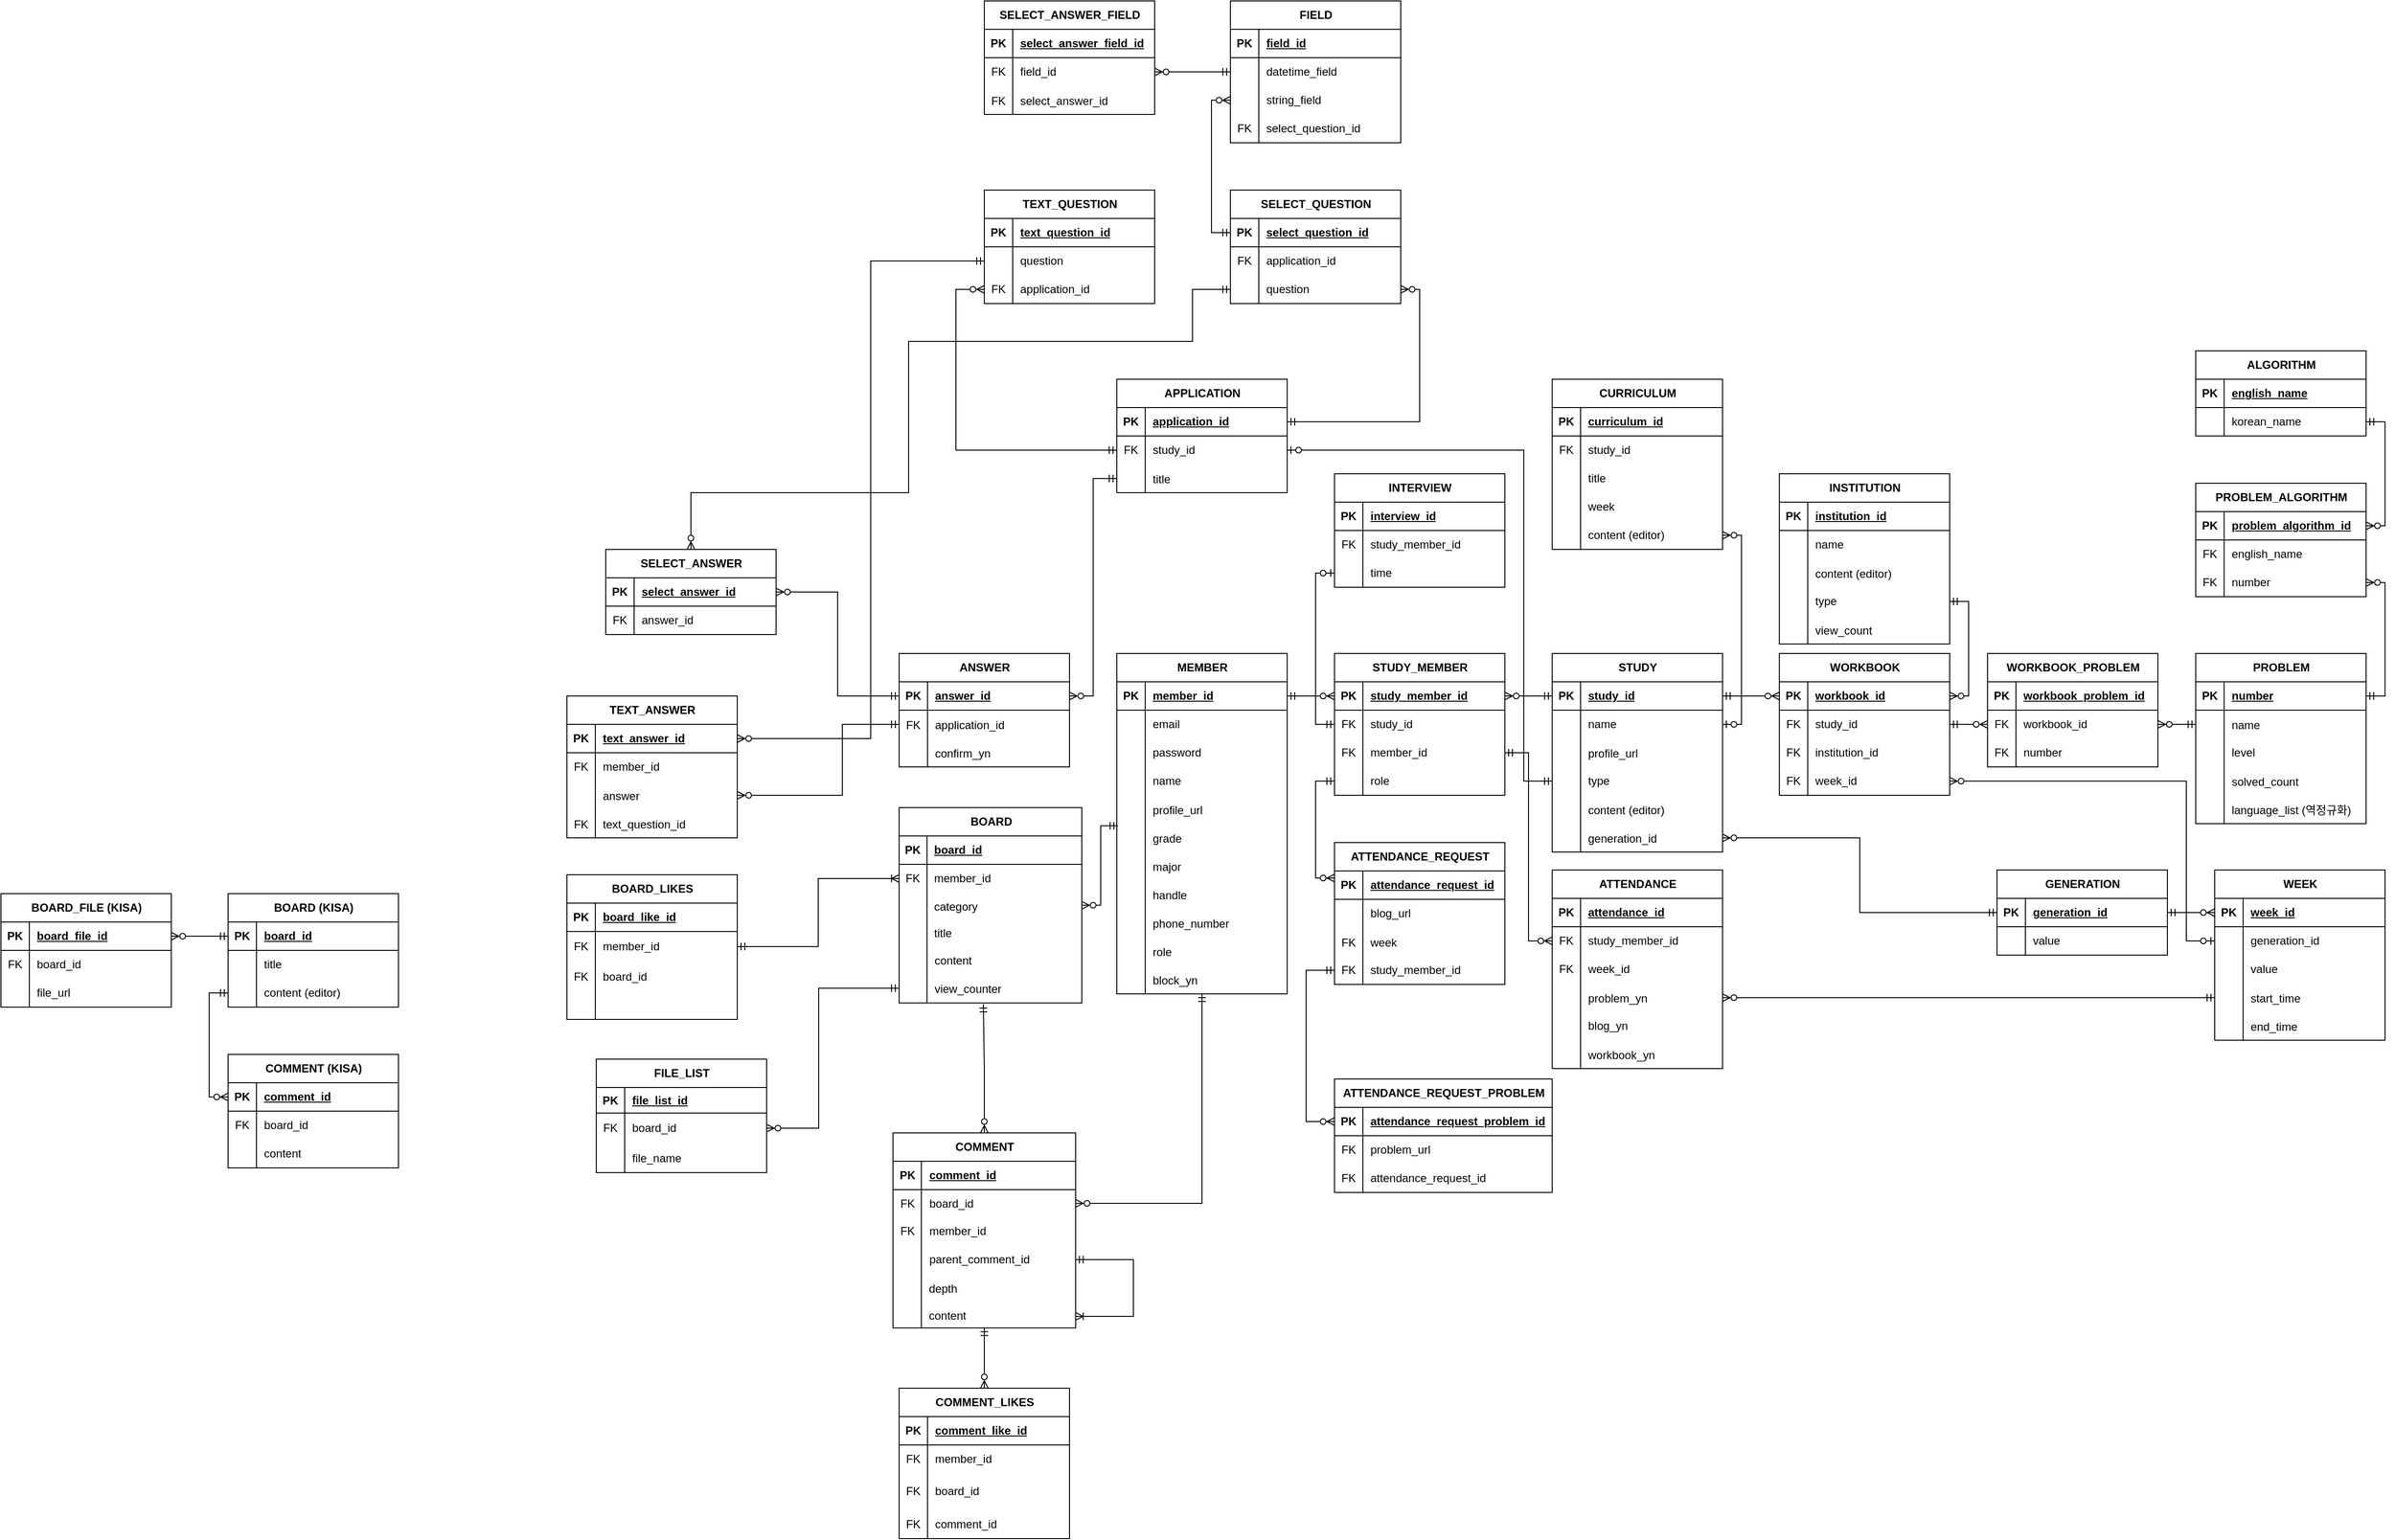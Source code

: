 <mxfile version="24.7.16" pages="3">
  <diagram name="Page-1" id="p2FRFJ9lyIOYuefSImwL">
    <mxGraphModel dx="1865" dy="3466" grid="0" gridSize="10" guides="1" tooltips="1" connect="1" arrows="1" fold="1" page="1" pageScale="1" pageWidth="3300" pageHeight="2339" math="0" shadow="0">
      <root>
        <mxCell id="0" />
        <mxCell id="1" parent="0" />
        <mxCell id="Mts50qZvy4YQsBoXuRAB-66" style="edgeStyle=orthogonalEdgeStyle;rounded=0;orthogonalLoop=1;jettySize=auto;html=1;entryX=1;entryY=0.5;entryDx=0;entryDy=0;endArrow=ERzeroToMany;endFill=0;startArrow=ERmandOne;startFill=0;" parent="1" source="0ivpqbJttZ1SF5W7xNZ--1" target="armX6ogrVcNxfQ3JkZPz-77" edge="1">
          <mxGeometry relative="1" as="geometry" />
        </mxCell>
        <mxCell id="0ivpqbJttZ1SF5W7xNZ--1" value="MEMBER" style="shape=table;startSize=30;container=1;collapsible=1;childLayout=tableLayout;fixedRows=1;rowLines=0;fontStyle=1;align=center;resizeLast=1;html=1;" parent="1" vertex="1">
          <mxGeometry x="1306" y="-1423" width="180" height="360" as="geometry" />
        </mxCell>
        <mxCell id="0ivpqbJttZ1SF5W7xNZ--2" value="" style="shape=tableRow;horizontal=0;startSize=0;swimlaneHead=0;swimlaneBody=0;fillColor=none;collapsible=0;dropTarget=0;points=[[0,0.5],[1,0.5]];portConstraint=eastwest;top=0;left=0;right=0;bottom=1;" parent="0ivpqbJttZ1SF5W7xNZ--1" vertex="1">
          <mxGeometry y="30" width="180" height="30" as="geometry" />
        </mxCell>
        <mxCell id="0ivpqbJttZ1SF5W7xNZ--3" value="PK" style="shape=partialRectangle;connectable=0;fillColor=none;top=0;left=0;bottom=0;right=0;fontStyle=1;overflow=hidden;whiteSpace=wrap;html=1;" parent="0ivpqbJttZ1SF5W7xNZ--2" vertex="1">
          <mxGeometry width="30" height="30" as="geometry">
            <mxRectangle width="30" height="30" as="alternateBounds" />
          </mxGeometry>
        </mxCell>
        <mxCell id="0ivpqbJttZ1SF5W7xNZ--4" value="member_id" style="shape=partialRectangle;connectable=0;fillColor=none;top=0;left=0;bottom=0;right=0;align=left;spacingLeft=6;fontStyle=5;overflow=hidden;whiteSpace=wrap;html=1;" parent="0ivpqbJttZ1SF5W7xNZ--2" vertex="1">
          <mxGeometry x="30" width="150" height="30" as="geometry">
            <mxRectangle width="150" height="30" as="alternateBounds" />
          </mxGeometry>
        </mxCell>
        <mxCell id="0ivpqbJttZ1SF5W7xNZ--5" value="" style="shape=tableRow;horizontal=0;startSize=0;swimlaneHead=0;swimlaneBody=0;fillColor=none;collapsible=0;dropTarget=0;points=[[0,0.5],[1,0.5]];portConstraint=eastwest;top=0;left=0;right=0;bottom=0;" parent="0ivpqbJttZ1SF5W7xNZ--1" vertex="1">
          <mxGeometry y="60" width="180" height="30" as="geometry" />
        </mxCell>
        <mxCell id="0ivpqbJttZ1SF5W7xNZ--6" value="" style="shape=partialRectangle;connectable=0;fillColor=none;top=0;left=0;bottom=0;right=0;editable=1;overflow=hidden;whiteSpace=wrap;html=1;" parent="0ivpqbJttZ1SF5W7xNZ--5" vertex="1">
          <mxGeometry width="30" height="30" as="geometry">
            <mxRectangle width="30" height="30" as="alternateBounds" />
          </mxGeometry>
        </mxCell>
        <mxCell id="0ivpqbJttZ1SF5W7xNZ--7" value="email" style="shape=partialRectangle;connectable=0;fillColor=none;top=0;left=0;bottom=0;right=0;align=left;spacingLeft=6;overflow=hidden;whiteSpace=wrap;html=1;" parent="0ivpqbJttZ1SF5W7xNZ--5" vertex="1">
          <mxGeometry x="30" width="150" height="30" as="geometry">
            <mxRectangle width="150" height="30" as="alternateBounds" />
          </mxGeometry>
        </mxCell>
        <mxCell id="0ivpqbJttZ1SF5W7xNZ--8" value="" style="shape=tableRow;horizontal=0;startSize=0;swimlaneHead=0;swimlaneBody=0;fillColor=none;collapsible=0;dropTarget=0;points=[[0,0.5],[1,0.5]];portConstraint=eastwest;top=0;left=0;right=0;bottom=0;" parent="0ivpqbJttZ1SF5W7xNZ--1" vertex="1">
          <mxGeometry y="90" width="180" height="30" as="geometry" />
        </mxCell>
        <mxCell id="0ivpqbJttZ1SF5W7xNZ--9" value="" style="shape=partialRectangle;connectable=0;fillColor=none;top=0;left=0;bottom=0;right=0;editable=1;overflow=hidden;whiteSpace=wrap;html=1;" parent="0ivpqbJttZ1SF5W7xNZ--8" vertex="1">
          <mxGeometry width="30" height="30" as="geometry">
            <mxRectangle width="30" height="30" as="alternateBounds" />
          </mxGeometry>
        </mxCell>
        <mxCell id="0ivpqbJttZ1SF5W7xNZ--10" value="password" style="shape=partialRectangle;connectable=0;fillColor=none;top=0;left=0;bottom=0;right=0;align=left;spacingLeft=6;overflow=hidden;whiteSpace=wrap;html=1;" parent="0ivpqbJttZ1SF5W7xNZ--8" vertex="1">
          <mxGeometry x="30" width="150" height="30" as="geometry">
            <mxRectangle width="150" height="30" as="alternateBounds" />
          </mxGeometry>
        </mxCell>
        <mxCell id="0ivpqbJttZ1SF5W7xNZ--11" value="" style="shape=tableRow;horizontal=0;startSize=0;swimlaneHead=0;swimlaneBody=0;fillColor=none;collapsible=0;dropTarget=0;points=[[0,0.5],[1,0.5]];portConstraint=eastwest;top=0;left=0;right=0;bottom=0;" parent="0ivpqbJttZ1SF5W7xNZ--1" vertex="1">
          <mxGeometry y="120" width="180" height="30" as="geometry" />
        </mxCell>
        <mxCell id="0ivpqbJttZ1SF5W7xNZ--12" value="" style="shape=partialRectangle;connectable=0;fillColor=none;top=0;left=0;bottom=0;right=0;editable=1;overflow=hidden;whiteSpace=wrap;html=1;" parent="0ivpqbJttZ1SF5W7xNZ--11" vertex="1">
          <mxGeometry width="30" height="30" as="geometry">
            <mxRectangle width="30" height="30" as="alternateBounds" />
          </mxGeometry>
        </mxCell>
        <mxCell id="0ivpqbJttZ1SF5W7xNZ--13" value="name" style="shape=partialRectangle;connectable=0;fillColor=none;top=0;left=0;bottom=0;right=0;align=left;spacingLeft=6;overflow=hidden;whiteSpace=wrap;html=1;" parent="0ivpqbJttZ1SF5W7xNZ--11" vertex="1">
          <mxGeometry x="30" width="150" height="30" as="geometry">
            <mxRectangle width="150" height="30" as="alternateBounds" />
          </mxGeometry>
        </mxCell>
        <mxCell id="0ivpqbJttZ1SF5W7xNZ--14" value="" style="shape=tableRow;horizontal=0;startSize=0;swimlaneHead=0;swimlaneBody=0;fillColor=none;collapsible=0;dropTarget=0;points=[[0,0.5],[1,0.5]];portConstraint=eastwest;top=0;left=0;right=0;bottom=0;" parent="0ivpqbJttZ1SF5W7xNZ--1" vertex="1">
          <mxGeometry y="150" width="180" height="30" as="geometry" />
        </mxCell>
        <mxCell id="0ivpqbJttZ1SF5W7xNZ--15" value="" style="shape=partialRectangle;connectable=0;fillColor=none;top=0;left=0;bottom=0;right=0;editable=1;overflow=hidden;" parent="0ivpqbJttZ1SF5W7xNZ--14" vertex="1">
          <mxGeometry width="30" height="30" as="geometry">
            <mxRectangle width="30" height="30" as="alternateBounds" />
          </mxGeometry>
        </mxCell>
        <mxCell id="0ivpqbJttZ1SF5W7xNZ--16" value="profile_url" style="shape=partialRectangle;connectable=0;fillColor=none;top=0;left=0;bottom=0;right=0;align=left;spacingLeft=6;overflow=hidden;" parent="0ivpqbJttZ1SF5W7xNZ--14" vertex="1">
          <mxGeometry x="30" width="150" height="30" as="geometry">
            <mxRectangle width="150" height="30" as="alternateBounds" />
          </mxGeometry>
        </mxCell>
        <mxCell id="0ivpqbJttZ1SF5W7xNZ--17" value="" style="shape=tableRow;horizontal=0;startSize=0;swimlaneHead=0;swimlaneBody=0;fillColor=none;collapsible=0;dropTarget=0;points=[[0,0.5],[1,0.5]];portConstraint=eastwest;top=0;left=0;right=0;bottom=0;" parent="0ivpqbJttZ1SF5W7xNZ--1" vertex="1">
          <mxGeometry y="180" width="180" height="30" as="geometry" />
        </mxCell>
        <mxCell id="0ivpqbJttZ1SF5W7xNZ--18" value="" style="shape=partialRectangle;connectable=0;fillColor=none;top=0;left=0;bottom=0;right=0;editable=1;overflow=hidden;" parent="0ivpqbJttZ1SF5W7xNZ--17" vertex="1">
          <mxGeometry width="30" height="30" as="geometry">
            <mxRectangle width="30" height="30" as="alternateBounds" />
          </mxGeometry>
        </mxCell>
        <mxCell id="0ivpqbJttZ1SF5W7xNZ--19" value="grade" style="shape=partialRectangle;connectable=0;fillColor=none;top=0;left=0;bottom=0;right=0;align=left;spacingLeft=6;overflow=hidden;" parent="0ivpqbJttZ1SF5W7xNZ--17" vertex="1">
          <mxGeometry x="30" width="150" height="30" as="geometry">
            <mxRectangle width="150" height="30" as="alternateBounds" />
          </mxGeometry>
        </mxCell>
        <mxCell id="0ivpqbJttZ1SF5W7xNZ--20" value="" style="shape=tableRow;horizontal=0;startSize=0;swimlaneHead=0;swimlaneBody=0;fillColor=none;collapsible=0;dropTarget=0;points=[[0,0.5],[1,0.5]];portConstraint=eastwest;top=0;left=0;right=0;bottom=0;" parent="0ivpqbJttZ1SF5W7xNZ--1" vertex="1">
          <mxGeometry y="210" width="180" height="30" as="geometry" />
        </mxCell>
        <mxCell id="0ivpqbJttZ1SF5W7xNZ--21" value="" style="shape=partialRectangle;connectable=0;fillColor=none;top=0;left=0;bottom=0;right=0;editable=1;overflow=hidden;" parent="0ivpqbJttZ1SF5W7xNZ--20" vertex="1">
          <mxGeometry width="30" height="30" as="geometry">
            <mxRectangle width="30" height="30" as="alternateBounds" />
          </mxGeometry>
        </mxCell>
        <mxCell id="0ivpqbJttZ1SF5W7xNZ--22" value="major" style="shape=partialRectangle;connectable=0;fillColor=none;top=0;left=0;bottom=0;right=0;align=left;spacingLeft=6;overflow=hidden;" parent="0ivpqbJttZ1SF5W7xNZ--20" vertex="1">
          <mxGeometry x="30" width="150" height="30" as="geometry">
            <mxRectangle width="150" height="30" as="alternateBounds" />
          </mxGeometry>
        </mxCell>
        <mxCell id="0ivpqbJttZ1SF5W7xNZ--23" value="" style="shape=tableRow;horizontal=0;startSize=0;swimlaneHead=0;swimlaneBody=0;fillColor=none;collapsible=0;dropTarget=0;points=[[0,0.5],[1,0.5]];portConstraint=eastwest;top=0;left=0;right=0;bottom=0;" parent="0ivpqbJttZ1SF5W7xNZ--1" vertex="1">
          <mxGeometry y="240" width="180" height="30" as="geometry" />
        </mxCell>
        <mxCell id="0ivpqbJttZ1SF5W7xNZ--24" value="" style="shape=partialRectangle;connectable=0;fillColor=none;top=0;left=0;bottom=0;right=0;editable=1;overflow=hidden;" parent="0ivpqbJttZ1SF5W7xNZ--23" vertex="1">
          <mxGeometry width="30" height="30" as="geometry">
            <mxRectangle width="30" height="30" as="alternateBounds" />
          </mxGeometry>
        </mxCell>
        <mxCell id="0ivpqbJttZ1SF5W7xNZ--25" value="handle" style="shape=partialRectangle;connectable=0;fillColor=none;top=0;left=0;bottom=0;right=0;align=left;spacingLeft=6;overflow=hidden;" parent="0ivpqbJttZ1SF5W7xNZ--23" vertex="1">
          <mxGeometry x="30" width="150" height="30" as="geometry">
            <mxRectangle width="150" height="30" as="alternateBounds" />
          </mxGeometry>
        </mxCell>
        <mxCell id="0ivpqbJttZ1SF5W7xNZ--26" value="" style="shape=tableRow;horizontal=0;startSize=0;swimlaneHead=0;swimlaneBody=0;fillColor=none;collapsible=0;dropTarget=0;points=[[0,0.5],[1,0.5]];portConstraint=eastwest;top=0;left=0;right=0;bottom=0;" parent="0ivpqbJttZ1SF5W7xNZ--1" vertex="1">
          <mxGeometry y="270" width="180" height="30" as="geometry" />
        </mxCell>
        <mxCell id="0ivpqbJttZ1SF5W7xNZ--27" value="" style="shape=partialRectangle;connectable=0;fillColor=none;top=0;left=0;bottom=0;right=0;editable=1;overflow=hidden;" parent="0ivpqbJttZ1SF5W7xNZ--26" vertex="1">
          <mxGeometry width="30" height="30" as="geometry">
            <mxRectangle width="30" height="30" as="alternateBounds" />
          </mxGeometry>
        </mxCell>
        <mxCell id="0ivpqbJttZ1SF5W7xNZ--28" value="phone_number" style="shape=partialRectangle;connectable=0;fillColor=none;top=0;left=0;bottom=0;right=0;align=left;spacingLeft=6;overflow=hidden;" parent="0ivpqbJttZ1SF5W7xNZ--26" vertex="1">
          <mxGeometry x="30" width="150" height="30" as="geometry">
            <mxRectangle width="150" height="30" as="alternateBounds" />
          </mxGeometry>
        </mxCell>
        <mxCell id="0ivpqbJttZ1SF5W7xNZ--29" value="" style="shape=tableRow;horizontal=0;startSize=0;swimlaneHead=0;swimlaneBody=0;fillColor=none;collapsible=0;dropTarget=0;points=[[0,0.5],[1,0.5]];portConstraint=eastwest;top=0;left=0;right=0;bottom=0;" parent="0ivpqbJttZ1SF5W7xNZ--1" vertex="1">
          <mxGeometry y="300" width="180" height="30" as="geometry" />
        </mxCell>
        <mxCell id="0ivpqbJttZ1SF5W7xNZ--30" value="" style="shape=partialRectangle;connectable=0;fillColor=none;top=0;left=0;bottom=0;right=0;editable=1;overflow=hidden;" parent="0ivpqbJttZ1SF5W7xNZ--29" vertex="1">
          <mxGeometry width="30" height="30" as="geometry">
            <mxRectangle width="30" height="30" as="alternateBounds" />
          </mxGeometry>
        </mxCell>
        <mxCell id="0ivpqbJttZ1SF5W7xNZ--31" value="role" style="shape=partialRectangle;connectable=0;fillColor=none;top=0;left=0;bottom=0;right=0;align=left;spacingLeft=6;overflow=hidden;" parent="0ivpqbJttZ1SF5W7xNZ--29" vertex="1">
          <mxGeometry x="30" width="150" height="30" as="geometry">
            <mxRectangle width="150" height="30" as="alternateBounds" />
          </mxGeometry>
        </mxCell>
        <mxCell id="0ivpqbJttZ1SF5W7xNZ--32" value="" style="shape=tableRow;horizontal=0;startSize=0;swimlaneHead=0;swimlaneBody=0;fillColor=none;collapsible=0;dropTarget=0;points=[[0,0.5],[1,0.5]];portConstraint=eastwest;top=0;left=0;right=0;bottom=0;" parent="0ivpqbJttZ1SF5W7xNZ--1" vertex="1">
          <mxGeometry y="330" width="180" height="30" as="geometry" />
        </mxCell>
        <mxCell id="0ivpqbJttZ1SF5W7xNZ--33" value="" style="shape=partialRectangle;connectable=0;fillColor=none;top=0;left=0;bottom=0;right=0;editable=1;overflow=hidden;" parent="0ivpqbJttZ1SF5W7xNZ--32" vertex="1">
          <mxGeometry width="30" height="30" as="geometry">
            <mxRectangle width="30" height="30" as="alternateBounds" />
          </mxGeometry>
        </mxCell>
        <mxCell id="0ivpqbJttZ1SF5W7xNZ--34" value="block_yn" style="shape=partialRectangle;connectable=0;fillColor=none;top=0;left=0;bottom=0;right=0;align=left;spacingLeft=6;overflow=hidden;" parent="0ivpqbJttZ1SF5W7xNZ--32" vertex="1">
          <mxGeometry x="30" width="150" height="30" as="geometry">
            <mxRectangle width="150" height="30" as="alternateBounds" />
          </mxGeometry>
        </mxCell>
        <mxCell id="0ivpqbJttZ1SF5W7xNZ--35" value="ATTENDANCE" style="shape=table;startSize=30;container=1;collapsible=1;childLayout=tableLayout;fixedRows=1;rowLines=0;fontStyle=1;align=center;resizeLast=1;html=1;" parent="1" vertex="1">
          <mxGeometry x="1766" y="-1194" width="180" height="210" as="geometry" />
        </mxCell>
        <mxCell id="0ivpqbJttZ1SF5W7xNZ--36" value="" style="shape=tableRow;horizontal=0;startSize=0;swimlaneHead=0;swimlaneBody=0;fillColor=none;collapsible=0;dropTarget=0;points=[[0,0.5],[1,0.5]];portConstraint=eastwest;top=0;left=0;right=0;bottom=1;" parent="0ivpqbJttZ1SF5W7xNZ--35" vertex="1">
          <mxGeometry y="30" width="180" height="30" as="geometry" />
        </mxCell>
        <mxCell id="0ivpqbJttZ1SF5W7xNZ--37" value="PK" style="shape=partialRectangle;connectable=0;fillColor=none;top=0;left=0;bottom=0;right=0;fontStyle=1;overflow=hidden;whiteSpace=wrap;html=1;" parent="0ivpqbJttZ1SF5W7xNZ--36" vertex="1">
          <mxGeometry width="30" height="30" as="geometry">
            <mxRectangle width="30" height="30" as="alternateBounds" />
          </mxGeometry>
        </mxCell>
        <mxCell id="0ivpqbJttZ1SF5W7xNZ--38" value="attendance_id" style="shape=partialRectangle;connectable=0;fillColor=none;top=0;left=0;bottom=0;right=0;align=left;spacingLeft=6;fontStyle=5;overflow=hidden;whiteSpace=wrap;html=1;" parent="0ivpqbJttZ1SF5W7xNZ--36" vertex="1">
          <mxGeometry x="30" width="150" height="30" as="geometry">
            <mxRectangle width="150" height="30" as="alternateBounds" />
          </mxGeometry>
        </mxCell>
        <mxCell id="0ivpqbJttZ1SF5W7xNZ--39" value="" style="shape=tableRow;horizontal=0;startSize=0;swimlaneHead=0;swimlaneBody=0;fillColor=none;collapsible=0;dropTarget=0;points=[[0,0.5],[1,0.5]];portConstraint=eastwest;top=0;left=0;right=0;bottom=0;" parent="0ivpqbJttZ1SF5W7xNZ--35" vertex="1">
          <mxGeometry y="60" width="180" height="30" as="geometry" />
        </mxCell>
        <mxCell id="0ivpqbJttZ1SF5W7xNZ--40" value="FK" style="shape=partialRectangle;connectable=0;fillColor=none;top=0;left=0;bottom=0;right=0;editable=1;overflow=hidden;whiteSpace=wrap;html=1;" parent="0ivpqbJttZ1SF5W7xNZ--39" vertex="1">
          <mxGeometry width="30" height="30" as="geometry">
            <mxRectangle width="30" height="30" as="alternateBounds" />
          </mxGeometry>
        </mxCell>
        <mxCell id="0ivpqbJttZ1SF5W7xNZ--41" value="study_member_id" style="shape=partialRectangle;connectable=0;fillColor=none;top=0;left=0;bottom=0;right=0;align=left;spacingLeft=6;overflow=hidden;whiteSpace=wrap;html=1;" parent="0ivpqbJttZ1SF5W7xNZ--39" vertex="1">
          <mxGeometry x="30" width="150" height="30" as="geometry">
            <mxRectangle width="150" height="30" as="alternateBounds" />
          </mxGeometry>
        </mxCell>
        <mxCell id="0ivpqbJttZ1SF5W7xNZ--42" value="" style="shape=tableRow;horizontal=0;startSize=0;swimlaneHead=0;swimlaneBody=0;fillColor=none;collapsible=0;dropTarget=0;points=[[0,0.5],[1,0.5]];portConstraint=eastwest;top=0;left=0;right=0;bottom=0;" parent="0ivpqbJttZ1SF5W7xNZ--35" vertex="1">
          <mxGeometry y="90" width="180" height="30" as="geometry" />
        </mxCell>
        <mxCell id="0ivpqbJttZ1SF5W7xNZ--43" value="FK" style="shape=partialRectangle;connectable=0;fillColor=none;top=0;left=0;bottom=0;right=0;editable=1;overflow=hidden;whiteSpace=wrap;html=1;" parent="0ivpqbJttZ1SF5W7xNZ--42" vertex="1">
          <mxGeometry width="30" height="30" as="geometry">
            <mxRectangle width="30" height="30" as="alternateBounds" />
          </mxGeometry>
        </mxCell>
        <mxCell id="0ivpqbJttZ1SF5W7xNZ--44" value="week_id" style="shape=partialRectangle;connectable=0;fillColor=none;top=0;left=0;bottom=0;right=0;align=left;spacingLeft=6;overflow=hidden;whiteSpace=wrap;html=1;" parent="0ivpqbJttZ1SF5W7xNZ--42" vertex="1">
          <mxGeometry x="30" width="150" height="30" as="geometry">
            <mxRectangle width="150" height="30" as="alternateBounds" />
          </mxGeometry>
        </mxCell>
        <mxCell id="0ivpqbJttZ1SF5W7xNZ--45" value="" style="shape=tableRow;horizontal=0;startSize=0;swimlaneHead=0;swimlaneBody=0;fillColor=none;collapsible=0;dropTarget=0;points=[[0,0.5],[1,0.5]];portConstraint=eastwest;top=0;left=0;right=0;bottom=0;" parent="0ivpqbJttZ1SF5W7xNZ--35" vertex="1">
          <mxGeometry y="120" width="180" height="30" as="geometry" />
        </mxCell>
        <mxCell id="0ivpqbJttZ1SF5W7xNZ--46" value="" style="shape=partialRectangle;connectable=0;fillColor=none;top=0;left=0;bottom=0;right=0;editable=1;overflow=hidden;" parent="0ivpqbJttZ1SF5W7xNZ--45" vertex="1">
          <mxGeometry width="30" height="30" as="geometry">
            <mxRectangle width="30" height="30" as="alternateBounds" />
          </mxGeometry>
        </mxCell>
        <mxCell id="0ivpqbJttZ1SF5W7xNZ--47" value="problem_yn" style="shape=partialRectangle;connectable=0;fillColor=none;top=0;left=0;bottom=0;right=0;align=left;spacingLeft=6;overflow=hidden;" parent="0ivpqbJttZ1SF5W7xNZ--45" vertex="1">
          <mxGeometry x="30" width="150" height="30" as="geometry">
            <mxRectangle width="150" height="30" as="alternateBounds" />
          </mxGeometry>
        </mxCell>
        <mxCell id="0ivpqbJttZ1SF5W7xNZ--48" value="" style="shape=tableRow;horizontal=0;startSize=0;swimlaneHead=0;swimlaneBody=0;fillColor=none;collapsible=0;dropTarget=0;points=[[0,0.5],[1,0.5]];portConstraint=eastwest;top=0;left=0;right=0;bottom=0;" parent="0ivpqbJttZ1SF5W7xNZ--35" vertex="1">
          <mxGeometry y="150" width="180" height="30" as="geometry" />
        </mxCell>
        <mxCell id="0ivpqbJttZ1SF5W7xNZ--49" value="" style="shape=partialRectangle;connectable=0;fillColor=none;top=0;left=0;bottom=0;right=0;editable=1;overflow=hidden;whiteSpace=wrap;html=1;" parent="0ivpqbJttZ1SF5W7xNZ--48" vertex="1">
          <mxGeometry width="30" height="30" as="geometry">
            <mxRectangle width="30" height="30" as="alternateBounds" />
          </mxGeometry>
        </mxCell>
        <mxCell id="0ivpqbJttZ1SF5W7xNZ--50" value="blog_yn" style="shape=partialRectangle;connectable=0;fillColor=none;top=0;left=0;bottom=0;right=0;align=left;spacingLeft=6;overflow=hidden;whiteSpace=wrap;html=1;" parent="0ivpqbJttZ1SF5W7xNZ--48" vertex="1">
          <mxGeometry x="30" width="150" height="30" as="geometry">
            <mxRectangle width="150" height="30" as="alternateBounds" />
          </mxGeometry>
        </mxCell>
        <mxCell id="0ivpqbJttZ1SF5W7xNZ--51" value="" style="shape=tableRow;horizontal=0;startSize=0;swimlaneHead=0;swimlaneBody=0;fillColor=none;collapsible=0;dropTarget=0;points=[[0,0.5],[1,0.5]];portConstraint=eastwest;top=0;left=0;right=0;bottom=0;" parent="0ivpqbJttZ1SF5W7xNZ--35" vertex="1">
          <mxGeometry y="180" width="180" height="30" as="geometry" />
        </mxCell>
        <mxCell id="0ivpqbJttZ1SF5W7xNZ--52" value="" style="shape=partialRectangle;connectable=0;fillColor=none;top=0;left=0;bottom=0;right=0;editable=1;overflow=hidden;" parent="0ivpqbJttZ1SF5W7xNZ--51" vertex="1">
          <mxGeometry width="30" height="30" as="geometry">
            <mxRectangle width="30" height="30" as="alternateBounds" />
          </mxGeometry>
        </mxCell>
        <mxCell id="0ivpqbJttZ1SF5W7xNZ--53" value="workbook_yn" style="shape=partialRectangle;connectable=0;fillColor=none;top=0;left=0;bottom=0;right=0;align=left;spacingLeft=6;overflow=hidden;" parent="0ivpqbJttZ1SF5W7xNZ--51" vertex="1">
          <mxGeometry x="30" width="150" height="30" as="geometry">
            <mxRectangle width="150" height="30" as="alternateBounds" />
          </mxGeometry>
        </mxCell>
        <mxCell id="0ivpqbJttZ1SF5W7xNZ--54" value="CURRICULUM" style="shape=table;startSize=30;container=1;collapsible=1;childLayout=tableLayout;fixedRows=1;rowLines=0;fontStyle=1;align=center;resizeLast=1;html=1;" parent="1" vertex="1">
          <mxGeometry x="1766" y="-1713" width="180" height="180" as="geometry" />
        </mxCell>
        <mxCell id="0ivpqbJttZ1SF5W7xNZ--55" value="" style="shape=tableRow;horizontal=0;startSize=0;swimlaneHead=0;swimlaneBody=0;fillColor=none;collapsible=0;dropTarget=0;points=[[0,0.5],[1,0.5]];portConstraint=eastwest;top=0;left=0;right=0;bottom=1;" parent="0ivpqbJttZ1SF5W7xNZ--54" vertex="1">
          <mxGeometry y="30" width="180" height="30" as="geometry" />
        </mxCell>
        <mxCell id="0ivpqbJttZ1SF5W7xNZ--56" value="PK" style="shape=partialRectangle;connectable=0;fillColor=none;top=0;left=0;bottom=0;right=0;fontStyle=1;overflow=hidden;whiteSpace=wrap;html=1;" parent="0ivpqbJttZ1SF5W7xNZ--55" vertex="1">
          <mxGeometry width="30" height="30" as="geometry">
            <mxRectangle width="30" height="30" as="alternateBounds" />
          </mxGeometry>
        </mxCell>
        <mxCell id="0ivpqbJttZ1SF5W7xNZ--57" value="curriculum_id" style="shape=partialRectangle;connectable=0;fillColor=none;top=0;left=0;bottom=0;right=0;align=left;spacingLeft=6;fontStyle=5;overflow=hidden;whiteSpace=wrap;html=1;" parent="0ivpqbJttZ1SF5W7xNZ--55" vertex="1">
          <mxGeometry x="30" width="150" height="30" as="geometry">
            <mxRectangle width="150" height="30" as="alternateBounds" />
          </mxGeometry>
        </mxCell>
        <mxCell id="0ivpqbJttZ1SF5W7xNZ--58" value="" style="shape=tableRow;horizontal=0;startSize=0;swimlaneHead=0;swimlaneBody=0;fillColor=none;collapsible=0;dropTarget=0;points=[[0,0.5],[1,0.5]];portConstraint=eastwest;top=0;left=0;right=0;bottom=0;" parent="0ivpqbJttZ1SF5W7xNZ--54" vertex="1">
          <mxGeometry y="60" width="180" height="30" as="geometry" />
        </mxCell>
        <mxCell id="0ivpqbJttZ1SF5W7xNZ--59" value="FK" style="shape=partialRectangle;connectable=0;fillColor=none;top=0;left=0;bottom=0;right=0;fontStyle=0;overflow=hidden;whiteSpace=wrap;html=1;" parent="0ivpqbJttZ1SF5W7xNZ--58" vertex="1">
          <mxGeometry width="30" height="30" as="geometry">
            <mxRectangle width="30" height="30" as="alternateBounds" />
          </mxGeometry>
        </mxCell>
        <mxCell id="0ivpqbJttZ1SF5W7xNZ--60" value="study_id" style="shape=partialRectangle;connectable=0;fillColor=none;top=0;left=0;bottom=0;right=0;align=left;spacingLeft=6;fontStyle=0;overflow=hidden;whiteSpace=wrap;html=1;" parent="0ivpqbJttZ1SF5W7xNZ--58" vertex="1">
          <mxGeometry x="30" width="150" height="30" as="geometry">
            <mxRectangle width="150" height="30" as="alternateBounds" />
          </mxGeometry>
        </mxCell>
        <mxCell id="0ivpqbJttZ1SF5W7xNZ--61" value="" style="shape=tableRow;horizontal=0;startSize=0;swimlaneHead=0;swimlaneBody=0;fillColor=none;collapsible=0;dropTarget=0;points=[[0,0.5],[1,0.5]];portConstraint=eastwest;top=0;left=0;right=0;bottom=0;" parent="0ivpqbJttZ1SF5W7xNZ--54" vertex="1">
          <mxGeometry y="90" width="180" height="30" as="geometry" />
        </mxCell>
        <mxCell id="0ivpqbJttZ1SF5W7xNZ--62" value="" style="shape=partialRectangle;connectable=0;fillColor=none;top=0;left=0;bottom=0;right=0;editable=1;overflow=hidden;whiteSpace=wrap;html=1;" parent="0ivpqbJttZ1SF5W7xNZ--61" vertex="1">
          <mxGeometry width="30" height="30" as="geometry">
            <mxRectangle width="30" height="30" as="alternateBounds" />
          </mxGeometry>
        </mxCell>
        <mxCell id="0ivpqbJttZ1SF5W7xNZ--63" value="title" style="shape=partialRectangle;connectable=0;fillColor=none;top=0;left=0;bottom=0;right=0;align=left;spacingLeft=6;overflow=hidden;whiteSpace=wrap;html=1;" parent="0ivpqbJttZ1SF5W7xNZ--61" vertex="1">
          <mxGeometry x="30" width="150" height="30" as="geometry">
            <mxRectangle width="150" height="30" as="alternateBounds" />
          </mxGeometry>
        </mxCell>
        <mxCell id="0ivpqbJttZ1SF5W7xNZ--64" value="" style="shape=tableRow;horizontal=0;startSize=0;swimlaneHead=0;swimlaneBody=0;fillColor=none;collapsible=0;dropTarget=0;points=[[0,0.5],[1,0.5]];portConstraint=eastwest;top=0;left=0;right=0;bottom=0;" parent="0ivpqbJttZ1SF5W7xNZ--54" vertex="1">
          <mxGeometry y="120" width="180" height="30" as="geometry" />
        </mxCell>
        <mxCell id="0ivpqbJttZ1SF5W7xNZ--65" value="" style="shape=partialRectangle;connectable=0;fillColor=none;top=0;left=0;bottom=0;right=0;editable=1;overflow=hidden;whiteSpace=wrap;html=1;" parent="0ivpqbJttZ1SF5W7xNZ--64" vertex="1">
          <mxGeometry width="30" height="30" as="geometry">
            <mxRectangle width="30" height="30" as="alternateBounds" />
          </mxGeometry>
        </mxCell>
        <mxCell id="0ivpqbJttZ1SF5W7xNZ--66" value="week" style="shape=partialRectangle;connectable=0;fillColor=none;top=0;left=0;bottom=0;right=0;align=left;spacingLeft=6;overflow=hidden;whiteSpace=wrap;html=1;" parent="0ivpqbJttZ1SF5W7xNZ--64" vertex="1">
          <mxGeometry x="30" width="150" height="30" as="geometry">
            <mxRectangle width="150" height="30" as="alternateBounds" />
          </mxGeometry>
        </mxCell>
        <mxCell id="0ivpqbJttZ1SF5W7xNZ--67" value="" style="shape=tableRow;horizontal=0;startSize=0;swimlaneHead=0;swimlaneBody=0;fillColor=none;collapsible=0;dropTarget=0;points=[[0,0.5],[1,0.5]];portConstraint=eastwest;top=0;left=0;right=0;bottom=0;" parent="0ivpqbJttZ1SF5W7xNZ--54" vertex="1">
          <mxGeometry y="150" width="180" height="30" as="geometry" />
        </mxCell>
        <mxCell id="0ivpqbJttZ1SF5W7xNZ--68" value="" style="shape=partialRectangle;connectable=0;fillColor=none;top=0;left=0;bottom=0;right=0;editable=1;overflow=hidden;whiteSpace=wrap;html=1;" parent="0ivpqbJttZ1SF5W7xNZ--67" vertex="1">
          <mxGeometry width="30" height="30" as="geometry">
            <mxRectangle width="30" height="30" as="alternateBounds" />
          </mxGeometry>
        </mxCell>
        <mxCell id="0ivpqbJttZ1SF5W7xNZ--69" value="content (editor)" style="shape=partialRectangle;connectable=0;fillColor=none;top=0;left=0;bottom=0;right=0;align=left;spacingLeft=6;overflow=hidden;whiteSpace=wrap;html=1;" parent="0ivpqbJttZ1SF5W7xNZ--67" vertex="1">
          <mxGeometry x="30" width="150" height="30" as="geometry">
            <mxRectangle width="150" height="30" as="alternateBounds" />
          </mxGeometry>
        </mxCell>
        <mxCell id="0ivpqbJttZ1SF5W7xNZ--70" value="ATTENDANCE_REQUEST" style="shape=table;startSize=30;container=1;collapsible=1;childLayout=tableLayout;fixedRows=1;rowLines=0;fontStyle=1;align=center;resizeLast=1;html=1;" parent="1" vertex="1">
          <mxGeometry x="1536" y="-1223" width="180" height="150" as="geometry" />
        </mxCell>
        <mxCell id="0ivpqbJttZ1SF5W7xNZ--71" value="" style="shape=tableRow;horizontal=0;startSize=0;swimlaneHead=0;swimlaneBody=0;fillColor=none;collapsible=0;dropTarget=0;points=[[0,0.5],[1,0.5]];portConstraint=eastwest;top=0;left=0;right=0;bottom=1;" parent="0ivpqbJttZ1SF5W7xNZ--70" vertex="1">
          <mxGeometry y="30" width="180" height="30" as="geometry" />
        </mxCell>
        <mxCell id="0ivpqbJttZ1SF5W7xNZ--72" value="PK" style="shape=partialRectangle;connectable=0;fillColor=none;top=0;left=0;bottom=0;right=0;fontStyle=1;overflow=hidden;whiteSpace=wrap;html=1;" parent="0ivpqbJttZ1SF5W7xNZ--71" vertex="1">
          <mxGeometry width="30" height="30" as="geometry">
            <mxRectangle width="30" height="30" as="alternateBounds" />
          </mxGeometry>
        </mxCell>
        <mxCell id="0ivpqbJttZ1SF5W7xNZ--73" value="attendance_request_id" style="shape=partialRectangle;connectable=0;fillColor=none;top=0;left=0;bottom=0;right=0;align=left;spacingLeft=6;fontStyle=5;overflow=hidden;whiteSpace=wrap;html=1;" parent="0ivpqbJttZ1SF5W7xNZ--71" vertex="1">
          <mxGeometry x="30" width="150" height="30" as="geometry">
            <mxRectangle width="150" height="30" as="alternateBounds" />
          </mxGeometry>
        </mxCell>
        <mxCell id="0ivpqbJttZ1SF5W7xNZ--74" value="" style="shape=tableRow;horizontal=0;startSize=0;swimlaneHead=0;swimlaneBody=0;fillColor=none;collapsible=0;dropTarget=0;points=[[0,0.5],[1,0.5]];portConstraint=eastwest;top=0;left=0;right=0;bottom=0;" parent="0ivpqbJttZ1SF5W7xNZ--70" vertex="1">
          <mxGeometry y="60" width="180" height="30" as="geometry" />
        </mxCell>
        <mxCell id="0ivpqbJttZ1SF5W7xNZ--75" value="" style="shape=partialRectangle;connectable=0;fillColor=none;top=0;left=0;bottom=0;right=0;editable=1;overflow=hidden;whiteSpace=wrap;html=1;" parent="0ivpqbJttZ1SF5W7xNZ--74" vertex="1">
          <mxGeometry width="30" height="30" as="geometry">
            <mxRectangle width="30" height="30" as="alternateBounds" />
          </mxGeometry>
        </mxCell>
        <mxCell id="0ivpqbJttZ1SF5W7xNZ--76" value="blog_url" style="shape=partialRectangle;connectable=0;fillColor=none;top=0;left=0;bottom=0;right=0;align=left;spacingLeft=6;overflow=hidden;whiteSpace=wrap;html=1;" parent="0ivpqbJttZ1SF5W7xNZ--74" vertex="1">
          <mxGeometry x="30" width="150" height="30" as="geometry">
            <mxRectangle width="150" height="30" as="alternateBounds" />
          </mxGeometry>
        </mxCell>
        <mxCell id="0ivpqbJttZ1SF5W7xNZ--77" value="" style="shape=tableRow;horizontal=0;startSize=0;swimlaneHead=0;swimlaneBody=0;fillColor=none;collapsible=0;dropTarget=0;points=[[0,0.5],[1,0.5]];portConstraint=eastwest;top=0;left=0;right=0;bottom=0;" parent="0ivpqbJttZ1SF5W7xNZ--70" vertex="1">
          <mxGeometry y="90" width="180" height="30" as="geometry" />
        </mxCell>
        <mxCell id="0ivpqbJttZ1SF5W7xNZ--78" value="FK" style="shape=partialRectangle;connectable=0;fillColor=none;top=0;left=0;bottom=0;right=0;editable=1;overflow=hidden;" parent="0ivpqbJttZ1SF5W7xNZ--77" vertex="1">
          <mxGeometry width="30" height="30" as="geometry">
            <mxRectangle width="30" height="30" as="alternateBounds" />
          </mxGeometry>
        </mxCell>
        <mxCell id="0ivpqbJttZ1SF5W7xNZ--79" value="week" style="shape=partialRectangle;connectable=0;fillColor=none;top=0;left=0;bottom=0;right=0;align=left;spacingLeft=6;overflow=hidden;" parent="0ivpqbJttZ1SF5W7xNZ--77" vertex="1">
          <mxGeometry x="30" width="150" height="30" as="geometry">
            <mxRectangle width="150" height="30" as="alternateBounds" />
          </mxGeometry>
        </mxCell>
        <mxCell id="0ivpqbJttZ1SF5W7xNZ--80" value="" style="shape=tableRow;horizontal=0;startSize=0;swimlaneHead=0;swimlaneBody=0;fillColor=none;collapsible=0;dropTarget=0;points=[[0,0.5],[1,0.5]];portConstraint=eastwest;top=0;left=0;right=0;bottom=0;" parent="0ivpqbJttZ1SF5W7xNZ--70" vertex="1">
          <mxGeometry y="120" width="180" height="30" as="geometry" />
        </mxCell>
        <mxCell id="0ivpqbJttZ1SF5W7xNZ--81" value="FK" style="shape=partialRectangle;connectable=0;fillColor=none;top=0;left=0;bottom=0;right=0;editable=1;overflow=hidden;whiteSpace=wrap;html=1;" parent="0ivpqbJttZ1SF5W7xNZ--80" vertex="1">
          <mxGeometry width="30" height="30" as="geometry">
            <mxRectangle width="30" height="30" as="alternateBounds" />
          </mxGeometry>
        </mxCell>
        <mxCell id="0ivpqbJttZ1SF5W7xNZ--82" value="study_member_id" style="shape=partialRectangle;connectable=0;fillColor=none;top=0;left=0;bottom=0;right=0;align=left;spacingLeft=6;overflow=hidden;whiteSpace=wrap;html=1;" parent="0ivpqbJttZ1SF5W7xNZ--80" vertex="1">
          <mxGeometry x="30" width="150" height="30" as="geometry">
            <mxRectangle width="150" height="30" as="alternateBounds" />
          </mxGeometry>
        </mxCell>
        <mxCell id="0ivpqbJttZ1SF5W7xNZ--83" value="STUDY" style="shape=table;startSize=30;container=1;collapsible=1;childLayout=tableLayout;fixedRows=1;rowLines=0;fontStyle=1;align=center;resizeLast=1;html=1;" parent="1" vertex="1">
          <mxGeometry x="1766" y="-1423" width="180" height="210" as="geometry" />
        </mxCell>
        <mxCell id="0ivpqbJttZ1SF5W7xNZ--84" value="" style="shape=tableRow;horizontal=0;startSize=0;swimlaneHead=0;swimlaneBody=0;fillColor=none;collapsible=0;dropTarget=0;points=[[0,0.5],[1,0.5]];portConstraint=eastwest;top=0;left=0;right=0;bottom=1;" parent="0ivpqbJttZ1SF5W7xNZ--83" vertex="1">
          <mxGeometry y="30" width="180" height="30" as="geometry" />
        </mxCell>
        <mxCell id="0ivpqbJttZ1SF5W7xNZ--85" value="PK" style="shape=partialRectangle;connectable=0;fillColor=none;top=0;left=0;bottom=0;right=0;fontStyle=1;overflow=hidden;whiteSpace=wrap;html=1;" parent="0ivpqbJttZ1SF5W7xNZ--84" vertex="1">
          <mxGeometry width="30" height="30" as="geometry">
            <mxRectangle width="30" height="30" as="alternateBounds" />
          </mxGeometry>
        </mxCell>
        <mxCell id="0ivpqbJttZ1SF5W7xNZ--86" value="study_id" style="shape=partialRectangle;connectable=0;fillColor=none;top=0;left=0;bottom=0;right=0;align=left;spacingLeft=6;fontStyle=5;overflow=hidden;whiteSpace=wrap;html=1;" parent="0ivpqbJttZ1SF5W7xNZ--84" vertex="1">
          <mxGeometry x="30" width="150" height="30" as="geometry">
            <mxRectangle width="150" height="30" as="alternateBounds" />
          </mxGeometry>
        </mxCell>
        <mxCell id="0ivpqbJttZ1SF5W7xNZ--87" value="" style="shape=tableRow;horizontal=0;startSize=0;swimlaneHead=0;swimlaneBody=0;fillColor=none;collapsible=0;dropTarget=0;points=[[0,0.5],[1,0.5]];portConstraint=eastwest;top=0;left=0;right=0;bottom=0;" parent="0ivpqbJttZ1SF5W7xNZ--83" vertex="1">
          <mxGeometry y="60" width="180" height="30" as="geometry" />
        </mxCell>
        <mxCell id="0ivpqbJttZ1SF5W7xNZ--88" value="" style="shape=partialRectangle;connectable=0;fillColor=none;top=0;left=0;bottom=0;right=0;editable=1;overflow=hidden;whiteSpace=wrap;html=1;" parent="0ivpqbJttZ1SF5W7xNZ--87" vertex="1">
          <mxGeometry width="30" height="30" as="geometry">
            <mxRectangle width="30" height="30" as="alternateBounds" />
          </mxGeometry>
        </mxCell>
        <mxCell id="0ivpqbJttZ1SF5W7xNZ--89" value="name" style="shape=partialRectangle;connectable=0;fillColor=none;top=0;left=0;bottom=0;right=0;align=left;spacingLeft=6;overflow=hidden;whiteSpace=wrap;html=1;" parent="0ivpqbJttZ1SF5W7xNZ--87" vertex="1">
          <mxGeometry x="30" width="150" height="30" as="geometry">
            <mxRectangle width="150" height="30" as="alternateBounds" />
          </mxGeometry>
        </mxCell>
        <mxCell id="0ivpqbJttZ1SF5W7xNZ--90" value="" style="shape=tableRow;horizontal=0;startSize=0;swimlaneHead=0;swimlaneBody=0;fillColor=none;collapsible=0;dropTarget=0;points=[[0,0.5],[1,0.5]];portConstraint=eastwest;top=0;left=0;right=0;bottom=0;" parent="0ivpqbJttZ1SF5W7xNZ--83" vertex="1">
          <mxGeometry y="90" width="180" height="30" as="geometry" />
        </mxCell>
        <mxCell id="0ivpqbJttZ1SF5W7xNZ--91" value="" style="shape=partialRectangle;connectable=0;fillColor=none;top=0;left=0;bottom=0;right=0;editable=1;overflow=hidden;" parent="0ivpqbJttZ1SF5W7xNZ--90" vertex="1">
          <mxGeometry width="30" height="30" as="geometry">
            <mxRectangle width="30" height="30" as="alternateBounds" />
          </mxGeometry>
        </mxCell>
        <mxCell id="0ivpqbJttZ1SF5W7xNZ--92" value="profile_url" style="shape=partialRectangle;connectable=0;fillColor=none;top=0;left=0;bottom=0;right=0;align=left;spacingLeft=6;overflow=hidden;" parent="0ivpqbJttZ1SF5W7xNZ--90" vertex="1">
          <mxGeometry x="30" width="150" height="30" as="geometry">
            <mxRectangle width="150" height="30" as="alternateBounds" />
          </mxGeometry>
        </mxCell>
        <mxCell id="0ivpqbJttZ1SF5W7xNZ--93" value="" style="shape=tableRow;horizontal=0;startSize=0;swimlaneHead=0;swimlaneBody=0;fillColor=none;collapsible=0;dropTarget=0;points=[[0,0.5],[1,0.5]];portConstraint=eastwest;top=0;left=0;right=0;bottom=0;" parent="0ivpqbJttZ1SF5W7xNZ--83" vertex="1">
          <mxGeometry y="120" width="180" height="30" as="geometry" />
        </mxCell>
        <mxCell id="0ivpqbJttZ1SF5W7xNZ--94" value="" style="shape=partialRectangle;connectable=0;fillColor=none;top=0;left=0;bottom=0;right=0;editable=1;overflow=hidden;whiteSpace=wrap;html=1;" parent="0ivpqbJttZ1SF5W7xNZ--93" vertex="1">
          <mxGeometry width="30" height="30" as="geometry">
            <mxRectangle width="30" height="30" as="alternateBounds" />
          </mxGeometry>
        </mxCell>
        <mxCell id="0ivpqbJttZ1SF5W7xNZ--95" value="type" style="shape=partialRectangle;connectable=0;fillColor=none;top=0;left=0;bottom=0;right=0;align=left;spacingLeft=6;overflow=hidden;whiteSpace=wrap;html=1;" parent="0ivpqbJttZ1SF5W7xNZ--93" vertex="1">
          <mxGeometry x="30" width="150" height="30" as="geometry">
            <mxRectangle width="150" height="30" as="alternateBounds" />
          </mxGeometry>
        </mxCell>
        <mxCell id="0ivpqbJttZ1SF5W7xNZ--96" value="" style="shape=tableRow;horizontal=0;startSize=0;swimlaneHead=0;swimlaneBody=0;fillColor=none;collapsible=0;dropTarget=0;points=[[0,0.5],[1,0.5]];portConstraint=eastwest;top=0;left=0;right=0;bottom=0;" parent="0ivpqbJttZ1SF5W7xNZ--83" vertex="1">
          <mxGeometry y="150" width="180" height="30" as="geometry" />
        </mxCell>
        <mxCell id="0ivpqbJttZ1SF5W7xNZ--97" value="" style="shape=partialRectangle;connectable=0;fillColor=none;top=0;left=0;bottom=0;right=0;editable=1;overflow=hidden;" parent="0ivpqbJttZ1SF5W7xNZ--96" vertex="1">
          <mxGeometry width="30" height="30" as="geometry">
            <mxRectangle width="30" height="30" as="alternateBounds" />
          </mxGeometry>
        </mxCell>
        <mxCell id="0ivpqbJttZ1SF5W7xNZ--98" value="content (editor)" style="shape=partialRectangle;connectable=0;fillColor=none;top=0;left=0;bottom=0;right=0;align=left;spacingLeft=6;overflow=hidden;" parent="0ivpqbJttZ1SF5W7xNZ--96" vertex="1">
          <mxGeometry x="30" width="150" height="30" as="geometry">
            <mxRectangle width="150" height="30" as="alternateBounds" />
          </mxGeometry>
        </mxCell>
        <mxCell id="0ivpqbJttZ1SF5W7xNZ--99" value="" style="shape=tableRow;horizontal=0;startSize=0;swimlaneHead=0;swimlaneBody=0;fillColor=none;collapsible=0;dropTarget=0;points=[[0,0.5],[1,0.5]];portConstraint=eastwest;top=0;left=0;right=0;bottom=0;" parent="0ivpqbJttZ1SF5W7xNZ--83" vertex="1">
          <mxGeometry y="180" width="180" height="30" as="geometry" />
        </mxCell>
        <mxCell id="0ivpqbJttZ1SF5W7xNZ--100" value="" style="shape=partialRectangle;connectable=0;fillColor=none;top=0;left=0;bottom=0;right=0;editable=1;overflow=hidden;" parent="0ivpqbJttZ1SF5W7xNZ--99" vertex="1">
          <mxGeometry width="30" height="30" as="geometry">
            <mxRectangle width="30" height="30" as="alternateBounds" />
          </mxGeometry>
        </mxCell>
        <mxCell id="0ivpqbJttZ1SF5W7xNZ--101" value="generation_id" style="shape=partialRectangle;connectable=0;fillColor=none;top=0;left=0;bottom=0;right=0;align=left;spacingLeft=6;overflow=hidden;" parent="0ivpqbJttZ1SF5W7xNZ--99" vertex="1">
          <mxGeometry x="30" width="150" height="30" as="geometry">
            <mxRectangle width="150" height="30" as="alternateBounds" />
          </mxGeometry>
        </mxCell>
        <mxCell id="0ivpqbJttZ1SF5W7xNZ--102" value="STUDY_MEMBER" style="shape=table;startSize=30;container=1;collapsible=1;childLayout=tableLayout;fixedRows=1;rowLines=0;fontStyle=1;align=center;resizeLast=1;html=1;" parent="1" vertex="1">
          <mxGeometry x="1536" y="-1423" width="180" height="150" as="geometry" />
        </mxCell>
        <mxCell id="0ivpqbJttZ1SF5W7xNZ--103" value="" style="shape=tableRow;horizontal=0;startSize=0;swimlaneHead=0;swimlaneBody=0;fillColor=none;collapsible=0;dropTarget=0;points=[[0,0.5],[1,0.5]];portConstraint=eastwest;top=0;left=0;right=0;bottom=1;" parent="0ivpqbJttZ1SF5W7xNZ--102" vertex="1">
          <mxGeometry y="30" width="180" height="30" as="geometry" />
        </mxCell>
        <mxCell id="0ivpqbJttZ1SF5W7xNZ--104" value="PK" style="shape=partialRectangle;connectable=0;fillColor=none;top=0;left=0;bottom=0;right=0;fontStyle=1;overflow=hidden;whiteSpace=wrap;html=1;" parent="0ivpqbJttZ1SF5W7xNZ--103" vertex="1">
          <mxGeometry width="30" height="30" as="geometry">
            <mxRectangle width="30" height="30" as="alternateBounds" />
          </mxGeometry>
        </mxCell>
        <mxCell id="0ivpqbJttZ1SF5W7xNZ--105" value="study_member_id" style="shape=partialRectangle;connectable=0;fillColor=none;top=0;left=0;bottom=0;right=0;align=left;spacingLeft=6;fontStyle=5;overflow=hidden;whiteSpace=wrap;html=1;" parent="0ivpqbJttZ1SF5W7xNZ--103" vertex="1">
          <mxGeometry x="30" width="150" height="30" as="geometry">
            <mxRectangle width="150" height="30" as="alternateBounds" />
          </mxGeometry>
        </mxCell>
        <mxCell id="0ivpqbJttZ1SF5W7xNZ--106" value="" style="shape=tableRow;horizontal=0;startSize=0;swimlaneHead=0;swimlaneBody=0;fillColor=none;collapsible=0;dropTarget=0;points=[[0,0.5],[1,0.5]];portConstraint=eastwest;top=0;left=0;right=0;bottom=0;" parent="0ivpqbJttZ1SF5W7xNZ--102" vertex="1">
          <mxGeometry y="60" width="180" height="30" as="geometry" />
        </mxCell>
        <mxCell id="0ivpqbJttZ1SF5W7xNZ--107" value="FK" style="shape=partialRectangle;connectable=0;fillColor=none;top=0;left=0;bottom=0;right=0;editable=1;overflow=hidden;whiteSpace=wrap;html=1;" parent="0ivpqbJttZ1SF5W7xNZ--106" vertex="1">
          <mxGeometry width="30" height="30" as="geometry">
            <mxRectangle width="30" height="30" as="alternateBounds" />
          </mxGeometry>
        </mxCell>
        <mxCell id="0ivpqbJttZ1SF5W7xNZ--108" value="study_id" style="shape=partialRectangle;connectable=0;fillColor=none;top=0;left=0;bottom=0;right=0;align=left;spacingLeft=6;overflow=hidden;whiteSpace=wrap;html=1;" parent="0ivpqbJttZ1SF5W7xNZ--106" vertex="1">
          <mxGeometry x="30" width="150" height="30" as="geometry">
            <mxRectangle width="150" height="30" as="alternateBounds" />
          </mxGeometry>
        </mxCell>
        <mxCell id="0ivpqbJttZ1SF5W7xNZ--109" value="" style="shape=tableRow;horizontal=0;startSize=0;swimlaneHead=0;swimlaneBody=0;fillColor=none;collapsible=0;dropTarget=0;points=[[0,0.5],[1,0.5]];portConstraint=eastwest;top=0;left=0;right=0;bottom=0;" parent="0ivpqbJttZ1SF5W7xNZ--102" vertex="1">
          <mxGeometry y="90" width="180" height="30" as="geometry" />
        </mxCell>
        <mxCell id="0ivpqbJttZ1SF5W7xNZ--110" value="FK" style="shape=partialRectangle;connectable=0;fillColor=none;top=0;left=0;bottom=0;right=0;editable=1;overflow=hidden;whiteSpace=wrap;html=1;" parent="0ivpqbJttZ1SF5W7xNZ--109" vertex="1">
          <mxGeometry width="30" height="30" as="geometry">
            <mxRectangle width="30" height="30" as="alternateBounds" />
          </mxGeometry>
        </mxCell>
        <mxCell id="0ivpqbJttZ1SF5W7xNZ--111" value="member_id" style="shape=partialRectangle;connectable=0;fillColor=none;top=0;left=0;bottom=0;right=0;align=left;spacingLeft=6;overflow=hidden;whiteSpace=wrap;html=1;" parent="0ivpqbJttZ1SF5W7xNZ--109" vertex="1">
          <mxGeometry x="30" width="150" height="30" as="geometry">
            <mxRectangle width="150" height="30" as="alternateBounds" />
          </mxGeometry>
        </mxCell>
        <mxCell id="0ivpqbJttZ1SF5W7xNZ--112" value="" style="shape=tableRow;horizontal=0;startSize=0;swimlaneHead=0;swimlaneBody=0;fillColor=none;collapsible=0;dropTarget=0;points=[[0,0.5],[1,0.5]];portConstraint=eastwest;top=0;left=0;right=0;bottom=0;" parent="0ivpqbJttZ1SF5W7xNZ--102" vertex="1">
          <mxGeometry y="120" width="180" height="30" as="geometry" />
        </mxCell>
        <mxCell id="0ivpqbJttZ1SF5W7xNZ--113" value="" style="shape=partialRectangle;connectable=0;fillColor=none;top=0;left=0;bottom=0;right=0;editable=1;overflow=hidden;whiteSpace=wrap;html=1;" parent="0ivpqbJttZ1SF5W7xNZ--112" vertex="1">
          <mxGeometry width="30" height="30" as="geometry">
            <mxRectangle width="30" height="30" as="alternateBounds" />
          </mxGeometry>
        </mxCell>
        <mxCell id="0ivpqbJttZ1SF5W7xNZ--114" value="role" style="shape=partialRectangle;connectable=0;fillColor=none;top=0;left=0;bottom=0;right=0;align=left;spacingLeft=6;overflow=hidden;whiteSpace=wrap;html=1;" parent="0ivpqbJttZ1SF5W7xNZ--112" vertex="1">
          <mxGeometry x="30" width="150" height="30" as="geometry">
            <mxRectangle width="150" height="30" as="alternateBounds" />
          </mxGeometry>
        </mxCell>
        <mxCell id="0ivpqbJttZ1SF5W7xNZ--115" value="WORKBOOK" style="shape=table;startSize=30;container=1;collapsible=1;childLayout=tableLayout;fixedRows=1;rowLines=0;fontStyle=1;align=center;resizeLast=1;html=1;" parent="1" vertex="1">
          <mxGeometry x="2006" y="-1423" width="180" height="150" as="geometry" />
        </mxCell>
        <mxCell id="0ivpqbJttZ1SF5W7xNZ--116" value="" style="shape=tableRow;horizontal=0;startSize=0;swimlaneHead=0;swimlaneBody=0;fillColor=none;collapsible=0;dropTarget=0;points=[[0,0.5],[1,0.5]];portConstraint=eastwest;top=0;left=0;right=0;bottom=1;" parent="0ivpqbJttZ1SF5W7xNZ--115" vertex="1">
          <mxGeometry y="30" width="180" height="30" as="geometry" />
        </mxCell>
        <mxCell id="0ivpqbJttZ1SF5W7xNZ--117" value="PK" style="shape=partialRectangle;connectable=0;fillColor=none;top=0;left=0;bottom=0;right=0;fontStyle=1;overflow=hidden;whiteSpace=wrap;html=1;" parent="0ivpqbJttZ1SF5W7xNZ--116" vertex="1">
          <mxGeometry width="30" height="30" as="geometry">
            <mxRectangle width="30" height="30" as="alternateBounds" />
          </mxGeometry>
        </mxCell>
        <mxCell id="0ivpqbJttZ1SF5W7xNZ--118" value="workbook_id" style="shape=partialRectangle;connectable=0;fillColor=none;top=0;left=0;bottom=0;right=0;align=left;spacingLeft=6;fontStyle=5;overflow=hidden;whiteSpace=wrap;html=1;" parent="0ivpqbJttZ1SF5W7xNZ--116" vertex="1">
          <mxGeometry x="30" width="150" height="30" as="geometry">
            <mxRectangle width="150" height="30" as="alternateBounds" />
          </mxGeometry>
        </mxCell>
        <mxCell id="0ivpqbJttZ1SF5W7xNZ--119" value="" style="shape=tableRow;horizontal=0;startSize=0;swimlaneHead=0;swimlaneBody=0;fillColor=none;collapsible=0;dropTarget=0;points=[[0,0.5],[1,0.5]];portConstraint=eastwest;top=0;left=0;right=0;bottom=0;" parent="0ivpqbJttZ1SF5W7xNZ--115" vertex="1">
          <mxGeometry y="60" width="180" height="30" as="geometry" />
        </mxCell>
        <mxCell id="0ivpqbJttZ1SF5W7xNZ--120" value="FK" style="shape=partialRectangle;connectable=0;fillColor=none;top=0;left=0;bottom=0;right=0;editable=1;overflow=hidden;whiteSpace=wrap;html=1;" parent="0ivpqbJttZ1SF5W7xNZ--119" vertex="1">
          <mxGeometry width="30" height="30" as="geometry">
            <mxRectangle width="30" height="30" as="alternateBounds" />
          </mxGeometry>
        </mxCell>
        <mxCell id="0ivpqbJttZ1SF5W7xNZ--121" value="study_id" style="shape=partialRectangle;connectable=0;fillColor=none;top=0;left=0;bottom=0;right=0;align=left;spacingLeft=6;overflow=hidden;whiteSpace=wrap;html=1;" parent="0ivpqbJttZ1SF5W7xNZ--119" vertex="1">
          <mxGeometry x="30" width="150" height="30" as="geometry">
            <mxRectangle width="150" height="30" as="alternateBounds" />
          </mxGeometry>
        </mxCell>
        <mxCell id="0ivpqbJttZ1SF5W7xNZ--122" value="" style="shape=tableRow;horizontal=0;startSize=0;swimlaneHead=0;swimlaneBody=0;fillColor=none;collapsible=0;dropTarget=0;points=[[0,0.5],[1,0.5]];portConstraint=eastwest;top=0;left=0;right=0;bottom=0;" parent="0ivpqbJttZ1SF5W7xNZ--115" vertex="1">
          <mxGeometry y="90" width="180" height="30" as="geometry" />
        </mxCell>
        <mxCell id="0ivpqbJttZ1SF5W7xNZ--123" value="FK" style="shape=partialRectangle;connectable=0;fillColor=none;top=0;left=0;bottom=0;right=0;editable=1;overflow=hidden;whiteSpace=wrap;html=1;" parent="0ivpqbJttZ1SF5W7xNZ--122" vertex="1">
          <mxGeometry width="30" height="30" as="geometry">
            <mxRectangle width="30" height="30" as="alternateBounds" />
          </mxGeometry>
        </mxCell>
        <mxCell id="0ivpqbJttZ1SF5W7xNZ--124" value="institution_id" style="shape=partialRectangle;connectable=0;fillColor=none;top=0;left=0;bottom=0;right=0;align=left;spacingLeft=6;overflow=hidden;whiteSpace=wrap;html=1;" parent="0ivpqbJttZ1SF5W7xNZ--122" vertex="1">
          <mxGeometry x="30" width="150" height="30" as="geometry">
            <mxRectangle width="150" height="30" as="alternateBounds" />
          </mxGeometry>
        </mxCell>
        <mxCell id="0ivpqbJttZ1SF5W7xNZ--125" value="" style="shape=tableRow;horizontal=0;startSize=0;swimlaneHead=0;swimlaneBody=0;fillColor=none;collapsible=0;dropTarget=0;points=[[0,0.5],[1,0.5]];portConstraint=eastwest;top=0;left=0;right=0;bottom=0;" parent="0ivpqbJttZ1SF5W7xNZ--115" vertex="1">
          <mxGeometry y="120" width="180" height="30" as="geometry" />
        </mxCell>
        <mxCell id="0ivpqbJttZ1SF5W7xNZ--126" value="FK" style="shape=partialRectangle;connectable=0;fillColor=none;top=0;left=0;bottom=0;right=0;editable=1;overflow=hidden;whiteSpace=wrap;html=1;" parent="0ivpqbJttZ1SF5W7xNZ--125" vertex="1">
          <mxGeometry width="30" height="30" as="geometry">
            <mxRectangle width="30" height="30" as="alternateBounds" />
          </mxGeometry>
        </mxCell>
        <mxCell id="0ivpqbJttZ1SF5W7xNZ--127" value="week_id" style="shape=partialRectangle;connectable=0;fillColor=none;top=0;left=0;bottom=0;right=0;align=left;spacingLeft=6;overflow=hidden;whiteSpace=wrap;html=1;" parent="0ivpqbJttZ1SF5W7xNZ--125" vertex="1">
          <mxGeometry x="30" width="150" height="30" as="geometry">
            <mxRectangle width="150" height="30" as="alternateBounds" />
          </mxGeometry>
        </mxCell>
        <mxCell id="0ivpqbJttZ1SF5W7xNZ--128" value="PROBLEM" style="shape=table;startSize=30;container=1;collapsible=1;childLayout=tableLayout;fixedRows=1;rowLines=0;fontStyle=1;align=center;resizeLast=1;html=1;" parent="1" vertex="1">
          <mxGeometry x="2445.96" y="-1423" width="180" height="180" as="geometry" />
        </mxCell>
        <mxCell id="0ivpqbJttZ1SF5W7xNZ--129" value="" style="shape=tableRow;horizontal=0;startSize=0;swimlaneHead=0;swimlaneBody=0;fillColor=none;collapsible=0;dropTarget=0;points=[[0,0.5],[1,0.5]];portConstraint=eastwest;top=0;left=0;right=0;bottom=1;" parent="0ivpqbJttZ1SF5W7xNZ--128" vertex="1">
          <mxGeometry y="30" width="180" height="30" as="geometry" />
        </mxCell>
        <mxCell id="0ivpqbJttZ1SF5W7xNZ--130" value="PK" style="shape=partialRectangle;connectable=0;fillColor=none;top=0;left=0;bottom=0;right=0;fontStyle=1;overflow=hidden;whiteSpace=wrap;html=1;" parent="0ivpqbJttZ1SF5W7xNZ--129" vertex="1">
          <mxGeometry width="30" height="30" as="geometry">
            <mxRectangle width="30" height="30" as="alternateBounds" />
          </mxGeometry>
        </mxCell>
        <mxCell id="0ivpqbJttZ1SF5W7xNZ--131" value="number" style="shape=partialRectangle;connectable=0;fillColor=none;top=0;left=0;bottom=0;right=0;align=left;spacingLeft=6;fontStyle=5;overflow=hidden;whiteSpace=wrap;html=1;" parent="0ivpqbJttZ1SF5W7xNZ--129" vertex="1">
          <mxGeometry x="30" width="150" height="30" as="geometry">
            <mxRectangle width="150" height="30" as="alternateBounds" />
          </mxGeometry>
        </mxCell>
        <mxCell id="0ivpqbJttZ1SF5W7xNZ--132" value="" style="shape=tableRow;horizontal=0;startSize=0;swimlaneHead=0;swimlaneBody=0;fillColor=none;collapsible=0;dropTarget=0;points=[[0,0.5],[1,0.5]];portConstraint=eastwest;top=0;left=0;right=0;bottom=0;" parent="0ivpqbJttZ1SF5W7xNZ--128" vertex="1">
          <mxGeometry y="60" width="180" height="30" as="geometry" />
        </mxCell>
        <mxCell id="0ivpqbJttZ1SF5W7xNZ--133" value="" style="shape=partialRectangle;connectable=0;fillColor=none;top=0;left=0;bottom=0;right=0;editable=1;overflow=hidden;" parent="0ivpqbJttZ1SF5W7xNZ--132" vertex="1">
          <mxGeometry width="30" height="30" as="geometry">
            <mxRectangle width="30" height="30" as="alternateBounds" />
          </mxGeometry>
        </mxCell>
        <mxCell id="0ivpqbJttZ1SF5W7xNZ--134" value="name" style="shape=partialRectangle;connectable=0;fillColor=none;top=0;left=0;bottom=0;right=0;align=left;spacingLeft=6;overflow=hidden;" parent="0ivpqbJttZ1SF5W7xNZ--132" vertex="1">
          <mxGeometry x="30" width="150" height="30" as="geometry">
            <mxRectangle width="150" height="30" as="alternateBounds" />
          </mxGeometry>
        </mxCell>
        <mxCell id="0ivpqbJttZ1SF5W7xNZ--135" value="" style="shape=tableRow;horizontal=0;startSize=0;swimlaneHead=0;swimlaneBody=0;fillColor=none;collapsible=0;dropTarget=0;points=[[0,0.5],[1,0.5]];portConstraint=eastwest;top=0;left=0;right=0;bottom=0;" parent="0ivpqbJttZ1SF5W7xNZ--128" vertex="1">
          <mxGeometry y="90" width="180" height="30" as="geometry" />
        </mxCell>
        <mxCell id="0ivpqbJttZ1SF5W7xNZ--136" value="" style="shape=partialRectangle;connectable=0;fillColor=none;top=0;left=0;bottom=0;right=0;editable=1;overflow=hidden;whiteSpace=wrap;html=1;" parent="0ivpqbJttZ1SF5W7xNZ--135" vertex="1">
          <mxGeometry width="30" height="30" as="geometry">
            <mxRectangle width="30" height="30" as="alternateBounds" />
          </mxGeometry>
        </mxCell>
        <mxCell id="0ivpqbJttZ1SF5W7xNZ--137" value="level" style="shape=partialRectangle;connectable=0;fillColor=none;top=0;left=0;bottom=0;right=0;align=left;spacingLeft=6;overflow=hidden;whiteSpace=wrap;html=1;" parent="0ivpqbJttZ1SF5W7xNZ--135" vertex="1">
          <mxGeometry x="30" width="150" height="30" as="geometry">
            <mxRectangle width="150" height="30" as="alternateBounds" />
          </mxGeometry>
        </mxCell>
        <mxCell id="0ivpqbJttZ1SF5W7xNZ--138" value="" style="shape=tableRow;horizontal=0;startSize=0;swimlaneHead=0;swimlaneBody=0;fillColor=none;collapsible=0;dropTarget=0;points=[[0,0.5],[1,0.5]];portConstraint=eastwest;top=0;left=0;right=0;bottom=0;" parent="0ivpqbJttZ1SF5W7xNZ--128" vertex="1">
          <mxGeometry y="120" width="180" height="30" as="geometry" />
        </mxCell>
        <mxCell id="0ivpqbJttZ1SF5W7xNZ--139" value="" style="shape=partialRectangle;connectable=0;fillColor=none;top=0;left=0;bottom=0;right=0;editable=1;overflow=hidden;" parent="0ivpqbJttZ1SF5W7xNZ--138" vertex="1">
          <mxGeometry width="30" height="30" as="geometry">
            <mxRectangle width="30" height="30" as="alternateBounds" />
          </mxGeometry>
        </mxCell>
        <mxCell id="0ivpqbJttZ1SF5W7xNZ--140" value="solved_count" style="shape=partialRectangle;connectable=0;fillColor=none;top=0;left=0;bottom=0;right=0;align=left;spacingLeft=6;overflow=hidden;" parent="0ivpqbJttZ1SF5W7xNZ--138" vertex="1">
          <mxGeometry x="30" width="150" height="30" as="geometry">
            <mxRectangle width="150" height="30" as="alternateBounds" />
          </mxGeometry>
        </mxCell>
        <mxCell id="0ivpqbJttZ1SF5W7xNZ--141" value="" style="shape=tableRow;horizontal=0;startSize=0;swimlaneHead=0;swimlaneBody=0;fillColor=none;collapsible=0;dropTarget=0;points=[[0,0.5],[1,0.5]];portConstraint=eastwest;top=0;left=0;right=0;bottom=0;" parent="0ivpqbJttZ1SF5W7xNZ--128" vertex="1">
          <mxGeometry y="150" width="180" height="30" as="geometry" />
        </mxCell>
        <mxCell id="0ivpqbJttZ1SF5W7xNZ--142" value="" style="shape=partialRectangle;connectable=0;fillColor=none;top=0;left=0;bottom=0;right=0;editable=1;overflow=hidden;" parent="0ivpqbJttZ1SF5W7xNZ--141" vertex="1">
          <mxGeometry width="30" height="30" as="geometry">
            <mxRectangle width="30" height="30" as="alternateBounds" />
          </mxGeometry>
        </mxCell>
        <mxCell id="0ivpqbJttZ1SF5W7xNZ--143" value="language_list (역정규화)" style="shape=partialRectangle;connectable=0;fillColor=none;top=0;left=0;bottom=0;right=0;align=left;spacingLeft=6;overflow=hidden;" parent="0ivpqbJttZ1SF5W7xNZ--141" vertex="1">
          <mxGeometry x="30" width="150" height="30" as="geometry">
            <mxRectangle width="150" height="30" as="alternateBounds" />
          </mxGeometry>
        </mxCell>
        <mxCell id="0ivpqbJttZ1SF5W7xNZ--144" value="APPLICATION" style="shape=table;startSize=30;container=1;collapsible=1;childLayout=tableLayout;fixedRows=1;rowLines=0;fontStyle=1;align=center;resizeLast=1;html=1;" parent="1" vertex="1">
          <mxGeometry x="1306" y="-1713" width="180" height="120" as="geometry" />
        </mxCell>
        <mxCell id="0ivpqbJttZ1SF5W7xNZ--145" value="" style="shape=tableRow;horizontal=0;startSize=0;swimlaneHead=0;swimlaneBody=0;fillColor=none;collapsible=0;dropTarget=0;points=[[0,0.5],[1,0.5]];portConstraint=eastwest;top=0;left=0;right=0;bottom=1;" parent="0ivpqbJttZ1SF5W7xNZ--144" vertex="1">
          <mxGeometry y="30" width="180" height="30" as="geometry" />
        </mxCell>
        <mxCell id="0ivpqbJttZ1SF5W7xNZ--146" value="PK" style="shape=partialRectangle;connectable=0;fillColor=none;top=0;left=0;bottom=0;right=0;fontStyle=1;overflow=hidden;whiteSpace=wrap;html=1;" parent="0ivpqbJttZ1SF5W7xNZ--145" vertex="1">
          <mxGeometry width="30" height="30" as="geometry">
            <mxRectangle width="30" height="30" as="alternateBounds" />
          </mxGeometry>
        </mxCell>
        <mxCell id="0ivpqbJttZ1SF5W7xNZ--147" value="application_id" style="shape=partialRectangle;connectable=0;fillColor=none;top=0;left=0;bottom=0;right=0;align=left;spacingLeft=6;fontStyle=5;overflow=hidden;whiteSpace=wrap;html=1;" parent="0ivpqbJttZ1SF5W7xNZ--145" vertex="1">
          <mxGeometry x="30" width="150" height="30" as="geometry">
            <mxRectangle width="150" height="30" as="alternateBounds" />
          </mxGeometry>
        </mxCell>
        <mxCell id="0ivpqbJttZ1SF5W7xNZ--148" value="" style="shape=tableRow;horizontal=0;startSize=0;swimlaneHead=0;swimlaneBody=0;fillColor=none;collapsible=0;dropTarget=0;points=[[0,0.5],[1,0.5]];portConstraint=eastwest;top=0;left=0;right=0;bottom=0;" parent="0ivpqbJttZ1SF5W7xNZ--144" vertex="1">
          <mxGeometry y="60" width="180" height="30" as="geometry" />
        </mxCell>
        <mxCell id="0ivpqbJttZ1SF5W7xNZ--149" value="FK" style="shape=partialRectangle;connectable=0;fillColor=none;top=0;left=0;bottom=0;right=0;editable=1;overflow=hidden;whiteSpace=wrap;html=1;" parent="0ivpqbJttZ1SF5W7xNZ--148" vertex="1">
          <mxGeometry width="30" height="30" as="geometry">
            <mxRectangle width="30" height="30" as="alternateBounds" />
          </mxGeometry>
        </mxCell>
        <mxCell id="0ivpqbJttZ1SF5W7xNZ--150" value="study_id" style="shape=partialRectangle;connectable=0;fillColor=none;top=0;left=0;bottom=0;right=0;align=left;spacingLeft=6;overflow=hidden;whiteSpace=wrap;html=1;" parent="0ivpqbJttZ1SF5W7xNZ--148" vertex="1">
          <mxGeometry x="30" width="150" height="30" as="geometry">
            <mxRectangle width="150" height="30" as="alternateBounds" />
          </mxGeometry>
        </mxCell>
        <mxCell id="0ivpqbJttZ1SF5W7xNZ--151" value="" style="shape=tableRow;horizontal=0;startSize=0;swimlaneHead=0;swimlaneBody=0;fillColor=none;collapsible=0;dropTarget=0;points=[[0,0.5],[1,0.5]];portConstraint=eastwest;top=0;left=0;right=0;bottom=0;" parent="0ivpqbJttZ1SF5W7xNZ--144" vertex="1">
          <mxGeometry y="90" width="180" height="30" as="geometry" />
        </mxCell>
        <mxCell id="0ivpqbJttZ1SF5W7xNZ--152" value="" style="shape=partialRectangle;connectable=0;fillColor=none;top=0;left=0;bottom=0;right=0;editable=1;overflow=hidden;" parent="0ivpqbJttZ1SF5W7xNZ--151" vertex="1">
          <mxGeometry width="30" height="30" as="geometry">
            <mxRectangle width="30" height="30" as="alternateBounds" />
          </mxGeometry>
        </mxCell>
        <mxCell id="0ivpqbJttZ1SF5W7xNZ--153" value="title" style="shape=partialRectangle;connectable=0;fillColor=none;top=0;left=0;bottom=0;right=0;align=left;spacingLeft=6;overflow=hidden;" parent="0ivpqbJttZ1SF5W7xNZ--151" vertex="1">
          <mxGeometry x="30" width="150" height="30" as="geometry">
            <mxRectangle width="150" height="30" as="alternateBounds" />
          </mxGeometry>
        </mxCell>
        <mxCell id="0ivpqbJttZ1SF5W7xNZ--154" value="INSTITUTION" style="shape=table;startSize=30;container=1;collapsible=1;childLayout=tableLayout;fixedRows=1;rowLines=0;fontStyle=1;align=center;resizeLast=1;html=1;" parent="1" vertex="1">
          <mxGeometry x="2006" y="-1613" width="180" height="180" as="geometry" />
        </mxCell>
        <mxCell id="0ivpqbJttZ1SF5W7xNZ--155" value="" style="shape=tableRow;horizontal=0;startSize=0;swimlaneHead=0;swimlaneBody=0;fillColor=none;collapsible=0;dropTarget=0;points=[[0,0.5],[1,0.5]];portConstraint=eastwest;top=0;left=0;right=0;bottom=1;" parent="0ivpqbJttZ1SF5W7xNZ--154" vertex="1">
          <mxGeometry y="30" width="180" height="30" as="geometry" />
        </mxCell>
        <mxCell id="0ivpqbJttZ1SF5W7xNZ--156" value="PK" style="shape=partialRectangle;connectable=0;fillColor=none;top=0;left=0;bottom=0;right=0;fontStyle=1;overflow=hidden;whiteSpace=wrap;html=1;" parent="0ivpqbJttZ1SF5W7xNZ--155" vertex="1">
          <mxGeometry width="30" height="30" as="geometry">
            <mxRectangle width="30" height="30" as="alternateBounds" />
          </mxGeometry>
        </mxCell>
        <mxCell id="0ivpqbJttZ1SF5W7xNZ--157" value="institution_id" style="shape=partialRectangle;connectable=0;fillColor=none;top=0;left=0;bottom=0;right=0;align=left;spacingLeft=6;fontStyle=5;overflow=hidden;whiteSpace=wrap;html=1;" parent="0ivpqbJttZ1SF5W7xNZ--155" vertex="1">
          <mxGeometry x="30" width="150" height="30" as="geometry">
            <mxRectangle width="150" height="30" as="alternateBounds" />
          </mxGeometry>
        </mxCell>
        <mxCell id="0ivpqbJttZ1SF5W7xNZ--158" value="" style="shape=tableRow;horizontal=0;startSize=0;swimlaneHead=0;swimlaneBody=0;fillColor=none;collapsible=0;dropTarget=0;points=[[0,0.5],[1,0.5]];portConstraint=eastwest;top=0;left=0;right=0;bottom=0;" parent="0ivpqbJttZ1SF5W7xNZ--154" vertex="1">
          <mxGeometry y="60" width="180" height="30" as="geometry" />
        </mxCell>
        <mxCell id="0ivpqbJttZ1SF5W7xNZ--159" value="" style="shape=partialRectangle;connectable=0;fillColor=none;top=0;left=0;bottom=0;right=0;editable=1;overflow=hidden;whiteSpace=wrap;html=1;" parent="0ivpqbJttZ1SF5W7xNZ--158" vertex="1">
          <mxGeometry width="30" height="30" as="geometry">
            <mxRectangle width="30" height="30" as="alternateBounds" />
          </mxGeometry>
        </mxCell>
        <mxCell id="0ivpqbJttZ1SF5W7xNZ--160" value="name" style="shape=partialRectangle;connectable=0;fillColor=none;top=0;left=0;bottom=0;right=0;align=left;spacingLeft=6;overflow=hidden;whiteSpace=wrap;html=1;" parent="0ivpqbJttZ1SF5W7xNZ--158" vertex="1">
          <mxGeometry x="30" width="150" height="30" as="geometry">
            <mxRectangle width="150" height="30" as="alternateBounds" />
          </mxGeometry>
        </mxCell>
        <mxCell id="0ivpqbJttZ1SF5W7xNZ--161" value="" style="shape=tableRow;horizontal=0;startSize=0;swimlaneHead=0;swimlaneBody=0;fillColor=none;collapsible=0;dropTarget=0;points=[[0,0.5],[1,0.5]];portConstraint=eastwest;top=0;left=0;right=0;bottom=0;" parent="0ivpqbJttZ1SF5W7xNZ--154" vertex="1">
          <mxGeometry y="90" width="180" height="30" as="geometry" />
        </mxCell>
        <mxCell id="0ivpqbJttZ1SF5W7xNZ--162" value="" style="shape=partialRectangle;connectable=0;fillColor=none;top=0;left=0;bottom=0;right=0;editable=1;overflow=hidden;" parent="0ivpqbJttZ1SF5W7xNZ--161" vertex="1">
          <mxGeometry width="30" height="30" as="geometry">
            <mxRectangle width="30" height="30" as="alternateBounds" />
          </mxGeometry>
        </mxCell>
        <mxCell id="0ivpqbJttZ1SF5W7xNZ--163" value="content (editor)" style="shape=partialRectangle;connectable=0;fillColor=none;top=0;left=0;bottom=0;right=0;align=left;spacingLeft=6;overflow=hidden;" parent="0ivpqbJttZ1SF5W7xNZ--161" vertex="1">
          <mxGeometry x="30" width="150" height="30" as="geometry">
            <mxRectangle width="150" height="30" as="alternateBounds" />
          </mxGeometry>
        </mxCell>
        <mxCell id="0ivpqbJttZ1SF5W7xNZ--164" value="" style="shape=tableRow;horizontal=0;startSize=0;swimlaneHead=0;swimlaneBody=0;fillColor=none;collapsible=0;dropTarget=0;points=[[0,0.5],[1,0.5]];portConstraint=eastwest;top=0;left=0;right=0;bottom=0;" parent="0ivpqbJttZ1SF5W7xNZ--154" vertex="1">
          <mxGeometry y="120" width="180" height="30" as="geometry" />
        </mxCell>
        <mxCell id="0ivpqbJttZ1SF5W7xNZ--165" value="" style="shape=partialRectangle;connectable=0;fillColor=none;top=0;left=0;bottom=0;right=0;editable=1;overflow=hidden;whiteSpace=wrap;html=1;" parent="0ivpqbJttZ1SF5W7xNZ--164" vertex="1">
          <mxGeometry width="30" height="30" as="geometry">
            <mxRectangle width="30" height="30" as="alternateBounds" />
          </mxGeometry>
        </mxCell>
        <mxCell id="0ivpqbJttZ1SF5W7xNZ--166" value="type" style="shape=partialRectangle;connectable=0;fillColor=none;top=0;left=0;bottom=0;right=0;align=left;spacingLeft=6;overflow=hidden;whiteSpace=wrap;html=1;" parent="0ivpqbJttZ1SF5W7xNZ--164" vertex="1">
          <mxGeometry x="30" width="150" height="30" as="geometry">
            <mxRectangle width="150" height="30" as="alternateBounds" />
          </mxGeometry>
        </mxCell>
        <mxCell id="0ivpqbJttZ1SF5W7xNZ--167" value="" style="shape=tableRow;horizontal=0;startSize=0;swimlaneHead=0;swimlaneBody=0;fillColor=none;collapsible=0;dropTarget=0;points=[[0,0.5],[1,0.5]];portConstraint=eastwest;top=0;left=0;right=0;bottom=0;" parent="0ivpqbJttZ1SF5W7xNZ--154" vertex="1">
          <mxGeometry y="150" width="180" height="30" as="geometry" />
        </mxCell>
        <mxCell id="0ivpqbJttZ1SF5W7xNZ--168" value="" style="shape=partialRectangle;connectable=0;fillColor=none;top=0;left=0;bottom=0;right=0;editable=1;overflow=hidden;" parent="0ivpqbJttZ1SF5W7xNZ--167" vertex="1">
          <mxGeometry width="30" height="30" as="geometry">
            <mxRectangle width="30" height="30" as="alternateBounds" />
          </mxGeometry>
        </mxCell>
        <mxCell id="0ivpqbJttZ1SF5W7xNZ--169" value="view_count" style="shape=partialRectangle;connectable=0;fillColor=none;top=0;left=0;bottom=0;right=0;align=left;spacingLeft=6;overflow=hidden;" parent="0ivpqbJttZ1SF5W7xNZ--167" vertex="1">
          <mxGeometry x="30" width="150" height="30" as="geometry">
            <mxRectangle width="150" height="30" as="alternateBounds" />
          </mxGeometry>
        </mxCell>
        <mxCell id="0ivpqbJttZ1SF5W7xNZ--170" value="INTERVIEW" style="shape=table;startSize=30;container=1;collapsible=1;childLayout=tableLayout;fixedRows=1;rowLines=0;fontStyle=1;align=center;resizeLast=1;html=1;" parent="1" vertex="1">
          <mxGeometry x="1536" y="-1613" width="180" height="120" as="geometry" />
        </mxCell>
        <mxCell id="0ivpqbJttZ1SF5W7xNZ--171" value="" style="shape=tableRow;horizontal=0;startSize=0;swimlaneHead=0;swimlaneBody=0;fillColor=none;collapsible=0;dropTarget=0;points=[[0,0.5],[1,0.5]];portConstraint=eastwest;top=0;left=0;right=0;bottom=1;" parent="0ivpqbJttZ1SF5W7xNZ--170" vertex="1">
          <mxGeometry y="30" width="180" height="30" as="geometry" />
        </mxCell>
        <mxCell id="0ivpqbJttZ1SF5W7xNZ--172" value="PK" style="shape=partialRectangle;connectable=0;fillColor=none;top=0;left=0;bottom=0;right=0;fontStyle=1;overflow=hidden;whiteSpace=wrap;html=1;" parent="0ivpqbJttZ1SF5W7xNZ--171" vertex="1">
          <mxGeometry width="30" height="30" as="geometry">
            <mxRectangle width="30" height="30" as="alternateBounds" />
          </mxGeometry>
        </mxCell>
        <mxCell id="0ivpqbJttZ1SF5W7xNZ--173" value="interview_id" style="shape=partialRectangle;connectable=0;fillColor=none;top=0;left=0;bottom=0;right=0;align=left;spacingLeft=6;fontStyle=5;overflow=hidden;whiteSpace=wrap;html=1;" parent="0ivpqbJttZ1SF5W7xNZ--171" vertex="1">
          <mxGeometry x="30" width="150" height="30" as="geometry">
            <mxRectangle width="150" height="30" as="alternateBounds" />
          </mxGeometry>
        </mxCell>
        <mxCell id="0ivpqbJttZ1SF5W7xNZ--174" value="" style="shape=tableRow;horizontal=0;startSize=0;swimlaneHead=0;swimlaneBody=0;fillColor=none;collapsible=0;dropTarget=0;points=[[0,0.5],[1,0.5]];portConstraint=eastwest;top=0;left=0;right=0;bottom=0;" parent="0ivpqbJttZ1SF5W7xNZ--170" vertex="1">
          <mxGeometry y="60" width="180" height="30" as="geometry" />
        </mxCell>
        <mxCell id="0ivpqbJttZ1SF5W7xNZ--175" value="FK" style="shape=partialRectangle;connectable=0;fillColor=none;top=0;left=0;bottom=0;right=0;editable=1;overflow=hidden;whiteSpace=wrap;html=1;" parent="0ivpqbJttZ1SF5W7xNZ--174" vertex="1">
          <mxGeometry width="30" height="30" as="geometry">
            <mxRectangle width="30" height="30" as="alternateBounds" />
          </mxGeometry>
        </mxCell>
        <mxCell id="0ivpqbJttZ1SF5W7xNZ--176" value="study_member_id" style="shape=partialRectangle;connectable=0;fillColor=none;top=0;left=0;bottom=0;right=0;align=left;spacingLeft=6;overflow=hidden;whiteSpace=wrap;html=1;" parent="0ivpqbJttZ1SF5W7xNZ--174" vertex="1">
          <mxGeometry x="30" width="150" height="30" as="geometry">
            <mxRectangle width="150" height="30" as="alternateBounds" />
          </mxGeometry>
        </mxCell>
        <mxCell id="0ivpqbJttZ1SF5W7xNZ--177" value="" style="shape=tableRow;horizontal=0;startSize=0;swimlaneHead=0;swimlaneBody=0;fillColor=none;collapsible=0;dropTarget=0;points=[[0,0.5],[1,0.5]];portConstraint=eastwest;top=0;left=0;right=0;bottom=0;" parent="0ivpqbJttZ1SF5W7xNZ--170" vertex="1">
          <mxGeometry y="90" width="180" height="30" as="geometry" />
        </mxCell>
        <mxCell id="0ivpqbJttZ1SF5W7xNZ--178" value="" style="shape=partialRectangle;connectable=0;fillColor=none;top=0;left=0;bottom=0;right=0;editable=1;overflow=hidden;whiteSpace=wrap;html=1;" parent="0ivpqbJttZ1SF5W7xNZ--177" vertex="1">
          <mxGeometry width="30" height="30" as="geometry">
            <mxRectangle width="30" height="30" as="alternateBounds" />
          </mxGeometry>
        </mxCell>
        <mxCell id="0ivpqbJttZ1SF5W7xNZ--179" value="time" style="shape=partialRectangle;connectable=0;fillColor=none;top=0;left=0;bottom=0;right=0;align=left;spacingLeft=6;overflow=hidden;whiteSpace=wrap;html=1;" parent="0ivpqbJttZ1SF5W7xNZ--177" vertex="1">
          <mxGeometry x="30" width="150" height="30" as="geometry">
            <mxRectangle width="150" height="30" as="alternateBounds" />
          </mxGeometry>
        </mxCell>
        <mxCell id="0ivpqbJttZ1SF5W7xNZ--180" value="" style="edgeStyle=orthogonalEdgeStyle;fontSize=12;html=1;endArrow=ERzeroToOne;startArrow=ERmandOne;rounded=0;startSize=6;endSize=6;exitX=0;exitY=0.5;exitDx=0;exitDy=0;entryX=1;entryY=0.5;entryDx=0;entryDy=0;startFill=0;endFill=0;" parent="1" source="0ivpqbJttZ1SF5W7xNZ--93" target="0ivpqbJttZ1SF5W7xNZ--148" edge="1">
          <mxGeometry width="100" height="100" relative="1" as="geometry">
            <mxPoint x="1266" y="-1423" as="sourcePoint" />
            <mxPoint x="1266" y="-1523" as="targetPoint" />
            <Array as="points">
              <mxPoint x="1736" y="-1288" />
              <mxPoint x="1736" y="-1638" />
            </Array>
          </mxGeometry>
        </mxCell>
        <mxCell id="0ivpqbJttZ1SF5W7xNZ--181" value="" style="edgeStyle=orthogonalEdgeStyle;fontSize=12;html=1;endArrow=ERzeroToMany;startArrow=ERmandOne;rounded=0;startSize=6;endSize=6;exitX=1;exitY=0.5;exitDx=0;exitDy=0;entryX=0;entryY=0.5;entryDx=0;entryDy=0;startFill=0;endFill=0;" parent="1" source="0ivpqbJttZ1SF5W7xNZ--2" target="0ivpqbJttZ1SF5W7xNZ--103" edge="1">
          <mxGeometry width="100" height="100" relative="1" as="geometry">
            <mxPoint x="1316" y="-1368" as="sourcePoint" />
            <mxPoint x="1316" y="-1558" as="targetPoint" />
          </mxGeometry>
        </mxCell>
        <mxCell id="0ivpqbJttZ1SF5W7xNZ--182" value="" style="edgeStyle=orthogonalEdgeStyle;fontSize=12;html=1;endArrow=ERzeroToMany;startArrow=ERmandOne;rounded=0;startSize=6;endSize=6;exitX=0;exitY=0.5;exitDx=0;exitDy=0;entryX=1;entryY=0.5;entryDx=0;entryDy=0;startFill=0;endFill=0;" parent="1" source="0ivpqbJttZ1SF5W7xNZ--84" target="0ivpqbJttZ1SF5W7xNZ--103" edge="1">
          <mxGeometry width="100" height="100" relative="1" as="geometry">
            <mxPoint x="1496" y="-1368" as="sourcePoint" />
            <mxPoint x="1546" y="-1368" as="targetPoint" />
          </mxGeometry>
        </mxCell>
        <mxCell id="0ivpqbJttZ1SF5W7xNZ--183" value="" style="edgeStyle=orthogonalEdgeStyle;fontSize=12;html=1;endArrow=ERzeroToMany;startArrow=ERmandOne;rounded=0;startSize=6;endSize=6;exitX=1;exitY=0.5;exitDx=0;exitDy=0;entryX=0;entryY=0.5;entryDx=0;entryDy=0;startFill=0;endFill=0;" parent="1" source="0ivpqbJttZ1SF5W7xNZ--84" target="0ivpqbJttZ1SF5W7xNZ--116" edge="1">
          <mxGeometry width="100" height="100" relative="1" as="geometry">
            <mxPoint x="1776" y="-1368" as="sourcePoint" />
            <mxPoint x="1726" y="-1368" as="targetPoint" />
          </mxGeometry>
        </mxCell>
        <mxCell id="0ivpqbJttZ1SF5W7xNZ--184" value="" style="edgeStyle=orthogonalEdgeStyle;fontSize=12;html=1;endArrow=ERzeroToMany;startArrow=ERmandOne;rounded=0;startSize=6;endSize=6;exitX=1;exitY=0.5;exitDx=0;exitDy=0;entryX=1;entryY=0.5;entryDx=0;entryDy=0;startFill=0;endFill=0;" parent="1" source="0ivpqbJttZ1SF5W7xNZ--164" target="0ivpqbJttZ1SF5W7xNZ--116" edge="1">
          <mxGeometry width="100" height="100" relative="1" as="geometry">
            <mxPoint x="2186" y="-1478" as="sourcePoint" />
            <mxPoint x="2016" y="-1368" as="targetPoint" />
            <Array as="points">
              <mxPoint x="2206" y="-1478" />
              <mxPoint x="2206" y="-1378" />
            </Array>
          </mxGeometry>
        </mxCell>
        <mxCell id="0ivpqbJttZ1SF5W7xNZ--185" value="" style="fontSize=12;html=1;endArrow=ERzeroToOne;startArrow=ERmandOne;rounded=0;startSize=6;endSize=6;exitX=0;exitY=0.5;exitDx=0;exitDy=0;entryX=0;entryY=0.5;entryDx=0;entryDy=0;startFill=0;endFill=0;edgeStyle=orthogonalEdgeStyle;" parent="1" source="0ivpqbJttZ1SF5W7xNZ--106" target="0ivpqbJttZ1SF5W7xNZ--177" edge="1">
          <mxGeometry width="100" height="100" relative="1" as="geometry">
            <mxPoint x="1496" y="-1368" as="sourcePoint" />
            <mxPoint x="1546" y="-1368" as="targetPoint" />
            <Array as="points">
              <mxPoint x="1516" y="-1348" />
              <mxPoint x="1516" y="-1508" />
            </Array>
          </mxGeometry>
        </mxCell>
        <mxCell id="0ivpqbJttZ1SF5W7xNZ--186" value="" style="edgeStyle=orthogonalEdgeStyle;fontSize=12;html=1;endArrow=ERzeroToMany;startArrow=ERmandOne;rounded=0;startSize=6;endSize=6;exitX=1;exitY=0.5;exitDx=0;exitDy=0;entryX=0;entryY=0.5;entryDx=0;entryDy=0;startFill=0;endFill=0;" parent="1" source="0ivpqbJttZ1SF5W7xNZ--119" target="0ivpqbJttZ1SF5W7xNZ--332" edge="1">
          <mxGeometry width="100" height="100" relative="1" as="geometry">
            <mxPoint x="1956" y="-1368" as="sourcePoint" />
            <mxPoint x="2236" y="-1348" as="targetPoint" />
          </mxGeometry>
        </mxCell>
        <mxCell id="0ivpqbJttZ1SF5W7xNZ--187" value="" style="edgeStyle=orthogonalEdgeStyle;fontSize=12;html=1;endArrow=ERzeroToMany;startArrow=ERzeroToOne;rounded=0;startSize=6;endSize=6;exitX=1;exitY=0.5;exitDx=0;exitDy=0;entryX=1;entryY=0.5;entryDx=0;entryDy=0;startFill=0;endFill=0;" parent="1" source="0ivpqbJttZ1SF5W7xNZ--87" target="0ivpqbJttZ1SF5W7xNZ--67" edge="1">
          <mxGeometry width="100" height="100" relative="1" as="geometry">
            <mxPoint x="1956" y="-1368" as="sourcePoint" />
            <mxPoint x="2016" y="-1368" as="targetPoint" />
            <Array as="points">
              <mxPoint x="1966" y="-1348" />
              <mxPoint x="1966" y="-1548" />
            </Array>
          </mxGeometry>
        </mxCell>
        <mxCell id="0ivpqbJttZ1SF5W7xNZ--188" value="" style="fontSize=12;html=1;endArrow=ERzeroToMany;startArrow=ERmandOne;rounded=0;startSize=6;endSize=6;exitX=0;exitY=0.5;exitDx=0;exitDy=0;entryX=0;entryY=0.25;entryDx=0;entryDy=0;startFill=0;endFill=0;edgeStyle=orthogonalEdgeStyle;" parent="1" source="0ivpqbJttZ1SF5W7xNZ--112" target="0ivpqbJttZ1SF5W7xNZ--70" edge="1">
          <mxGeometry width="100" height="100" relative="1" as="geometry">
            <mxPoint x="1496" y="-1338" as="sourcePoint" />
            <mxPoint x="1546" y="-1468" as="targetPoint" />
            <Array as="points">
              <mxPoint x="1516" y="-1288" />
              <mxPoint x="1516" y="-1185" />
            </Array>
          </mxGeometry>
        </mxCell>
        <mxCell id="0ivpqbJttZ1SF5W7xNZ--189" value="" style="edgeStyle=orthogonalEdgeStyle;fontSize=12;html=1;endArrow=ERzeroToMany;startArrow=ERmandOne;rounded=0;startSize=6;endSize=6;exitX=1;exitY=0.5;exitDx=0;exitDy=0;entryX=0;entryY=0.5;entryDx=0;entryDy=0;startFill=0;endFill=0;" parent="1" source="0ivpqbJttZ1SF5W7xNZ--109" target="0ivpqbJttZ1SF5W7xNZ--39" edge="1">
          <mxGeometry width="100" height="100" relative="1" as="geometry">
            <mxPoint x="1956" y="-1368" as="sourcePoint" />
            <mxPoint x="2016" y="-1368" as="targetPoint" />
          </mxGeometry>
        </mxCell>
        <mxCell id="0ivpqbJttZ1SF5W7xNZ--190" value="TEXT_QUESTION" style="shape=table;startSize=30;container=1;collapsible=1;childLayout=tableLayout;fixedRows=1;rowLines=0;fontStyle=1;align=center;resizeLast=1;html=1;" parent="1" vertex="1">
          <mxGeometry x="1166" y="-1913" width="180" height="120" as="geometry" />
        </mxCell>
        <mxCell id="0ivpqbJttZ1SF5W7xNZ--191" value="" style="shape=tableRow;horizontal=0;startSize=0;swimlaneHead=0;swimlaneBody=0;fillColor=none;collapsible=0;dropTarget=0;points=[[0,0.5],[1,0.5]];portConstraint=eastwest;top=0;left=0;right=0;bottom=1;" parent="0ivpqbJttZ1SF5W7xNZ--190" vertex="1">
          <mxGeometry y="30" width="180" height="30" as="geometry" />
        </mxCell>
        <mxCell id="0ivpqbJttZ1SF5W7xNZ--192" value="PK" style="shape=partialRectangle;connectable=0;fillColor=none;top=0;left=0;bottom=0;right=0;fontStyle=1;overflow=hidden;whiteSpace=wrap;html=1;" parent="0ivpqbJttZ1SF5W7xNZ--191" vertex="1">
          <mxGeometry width="30" height="30" as="geometry">
            <mxRectangle width="30" height="30" as="alternateBounds" />
          </mxGeometry>
        </mxCell>
        <mxCell id="0ivpqbJttZ1SF5W7xNZ--193" value="text_question_id" style="shape=partialRectangle;connectable=0;fillColor=none;top=0;left=0;bottom=0;right=0;align=left;spacingLeft=6;fontStyle=5;overflow=hidden;whiteSpace=wrap;html=1;" parent="0ivpqbJttZ1SF5W7xNZ--191" vertex="1">
          <mxGeometry x="30" width="150" height="30" as="geometry">
            <mxRectangle width="150" height="30" as="alternateBounds" />
          </mxGeometry>
        </mxCell>
        <mxCell id="0ivpqbJttZ1SF5W7xNZ--194" value="" style="shape=tableRow;horizontal=0;startSize=0;swimlaneHead=0;swimlaneBody=0;fillColor=none;collapsible=0;dropTarget=0;points=[[0,0.5],[1,0.5]];portConstraint=eastwest;top=0;left=0;right=0;bottom=0;" parent="0ivpqbJttZ1SF5W7xNZ--190" vertex="1">
          <mxGeometry y="60" width="180" height="30" as="geometry" />
        </mxCell>
        <mxCell id="0ivpqbJttZ1SF5W7xNZ--195" value="" style="shape=partialRectangle;connectable=0;fillColor=none;top=0;left=0;bottom=0;right=0;editable=1;overflow=hidden;whiteSpace=wrap;html=1;" parent="0ivpqbJttZ1SF5W7xNZ--194" vertex="1">
          <mxGeometry width="30" height="30" as="geometry">
            <mxRectangle width="30" height="30" as="alternateBounds" />
          </mxGeometry>
        </mxCell>
        <mxCell id="0ivpqbJttZ1SF5W7xNZ--196" value="question" style="shape=partialRectangle;connectable=0;fillColor=none;top=0;left=0;bottom=0;right=0;align=left;spacingLeft=6;overflow=hidden;whiteSpace=wrap;html=1;" parent="0ivpqbJttZ1SF5W7xNZ--194" vertex="1">
          <mxGeometry x="30" width="150" height="30" as="geometry">
            <mxRectangle width="150" height="30" as="alternateBounds" />
          </mxGeometry>
        </mxCell>
        <mxCell id="0ivpqbJttZ1SF5W7xNZ--197" value="" style="shape=tableRow;horizontal=0;startSize=0;swimlaneHead=0;swimlaneBody=0;fillColor=none;collapsible=0;dropTarget=0;points=[[0,0.5],[1,0.5]];portConstraint=eastwest;top=0;left=0;right=0;bottom=0;" parent="0ivpqbJttZ1SF5W7xNZ--190" vertex="1">
          <mxGeometry y="90" width="180" height="30" as="geometry" />
        </mxCell>
        <mxCell id="0ivpqbJttZ1SF5W7xNZ--198" value="FK" style="shape=partialRectangle;connectable=0;fillColor=none;top=0;left=0;bottom=0;right=0;editable=1;overflow=hidden;whiteSpace=wrap;html=1;" parent="0ivpqbJttZ1SF5W7xNZ--197" vertex="1">
          <mxGeometry width="30" height="30" as="geometry">
            <mxRectangle width="30" height="30" as="alternateBounds" />
          </mxGeometry>
        </mxCell>
        <mxCell id="0ivpqbJttZ1SF5W7xNZ--199" value="application_id" style="shape=partialRectangle;connectable=0;fillColor=none;top=0;left=0;bottom=0;right=0;align=left;spacingLeft=6;overflow=hidden;whiteSpace=wrap;html=1;" parent="0ivpqbJttZ1SF5W7xNZ--197" vertex="1">
          <mxGeometry x="30" width="150" height="30" as="geometry">
            <mxRectangle width="150" height="30" as="alternateBounds" />
          </mxGeometry>
        </mxCell>
        <mxCell id="0ivpqbJttZ1SF5W7xNZ--200" value="SELECT_QUESTION" style="shape=table;startSize=30;container=1;collapsible=1;childLayout=tableLayout;fixedRows=1;rowLines=0;fontStyle=1;align=center;resizeLast=1;html=1;" parent="1" vertex="1">
          <mxGeometry x="1426" y="-1913" width="180" height="120.0" as="geometry" />
        </mxCell>
        <mxCell id="0ivpqbJttZ1SF5W7xNZ--201" value="" style="shape=tableRow;horizontal=0;startSize=0;swimlaneHead=0;swimlaneBody=0;fillColor=none;collapsible=0;dropTarget=0;points=[[0,0.5],[1,0.5]];portConstraint=eastwest;top=0;left=0;right=0;bottom=1;" parent="0ivpqbJttZ1SF5W7xNZ--200" vertex="1">
          <mxGeometry y="30" width="180" height="30" as="geometry" />
        </mxCell>
        <mxCell id="0ivpqbJttZ1SF5W7xNZ--202" value="PK" style="shape=partialRectangle;connectable=0;fillColor=none;top=0;left=0;bottom=0;right=0;fontStyle=1;overflow=hidden;whiteSpace=wrap;html=1;" parent="0ivpqbJttZ1SF5W7xNZ--201" vertex="1">
          <mxGeometry width="30" height="30" as="geometry">
            <mxRectangle width="30" height="30" as="alternateBounds" />
          </mxGeometry>
        </mxCell>
        <mxCell id="0ivpqbJttZ1SF5W7xNZ--203" value="select_question_id" style="shape=partialRectangle;connectable=0;fillColor=none;top=0;left=0;bottom=0;right=0;align=left;spacingLeft=6;fontStyle=5;overflow=hidden;whiteSpace=wrap;html=1;" parent="0ivpqbJttZ1SF5W7xNZ--201" vertex="1">
          <mxGeometry x="30" width="150" height="30" as="geometry">
            <mxRectangle width="150" height="30" as="alternateBounds" />
          </mxGeometry>
        </mxCell>
        <mxCell id="0ivpqbJttZ1SF5W7xNZ--204" value="" style="shape=tableRow;horizontal=0;startSize=0;swimlaneHead=0;swimlaneBody=0;fillColor=none;collapsible=0;dropTarget=0;points=[[0,0.5],[1,0.5]];portConstraint=eastwest;top=0;left=0;right=0;bottom=0;" parent="0ivpqbJttZ1SF5W7xNZ--200" vertex="1">
          <mxGeometry y="60" width="180" height="30" as="geometry" />
        </mxCell>
        <mxCell id="0ivpqbJttZ1SF5W7xNZ--205" value="FK" style="shape=partialRectangle;connectable=0;fillColor=none;top=0;left=0;bottom=0;right=0;editable=1;overflow=hidden;whiteSpace=wrap;html=1;" parent="0ivpqbJttZ1SF5W7xNZ--204" vertex="1">
          <mxGeometry width="30" height="30" as="geometry">
            <mxRectangle width="30" height="30" as="alternateBounds" />
          </mxGeometry>
        </mxCell>
        <mxCell id="0ivpqbJttZ1SF5W7xNZ--206" value="application_id" style="shape=partialRectangle;connectable=0;fillColor=none;top=0;left=0;bottom=0;right=0;align=left;spacingLeft=6;overflow=hidden;whiteSpace=wrap;html=1;" parent="0ivpqbJttZ1SF5W7xNZ--204" vertex="1">
          <mxGeometry x="30" width="150" height="30" as="geometry">
            <mxRectangle width="150" height="30" as="alternateBounds" />
          </mxGeometry>
        </mxCell>
        <mxCell id="0ivpqbJttZ1SF5W7xNZ--207" value="" style="shape=tableRow;horizontal=0;startSize=0;swimlaneHead=0;swimlaneBody=0;fillColor=none;collapsible=0;dropTarget=0;points=[[0,0.5],[1,0.5]];portConstraint=eastwest;top=0;left=0;right=0;bottom=0;" parent="0ivpqbJttZ1SF5W7xNZ--200" vertex="1">
          <mxGeometry y="90" width="180" height="30" as="geometry" />
        </mxCell>
        <mxCell id="0ivpqbJttZ1SF5W7xNZ--208" value="" style="shape=partialRectangle;connectable=0;fillColor=none;top=0;left=0;bottom=0;right=0;editable=1;overflow=hidden;whiteSpace=wrap;html=1;" parent="0ivpqbJttZ1SF5W7xNZ--207" vertex="1">
          <mxGeometry width="30" height="30" as="geometry">
            <mxRectangle width="30" height="30" as="alternateBounds" />
          </mxGeometry>
        </mxCell>
        <mxCell id="0ivpqbJttZ1SF5W7xNZ--209" value="question" style="shape=partialRectangle;connectable=0;fillColor=none;top=0;left=0;bottom=0;right=0;align=left;spacingLeft=6;overflow=hidden;whiteSpace=wrap;html=1;" parent="0ivpqbJttZ1SF5W7xNZ--207" vertex="1">
          <mxGeometry x="30" width="150" height="30" as="geometry">
            <mxRectangle width="150" height="30" as="alternateBounds" />
          </mxGeometry>
        </mxCell>
        <mxCell id="0ivpqbJttZ1SF5W7xNZ--210" value="" style="edgeStyle=orthogonalEdgeStyle;fontSize=12;html=1;endArrow=ERzeroToMany;startArrow=ERmandOne;rounded=0;startSize=6;endSize=6;exitX=0;exitY=0.5;exitDx=0;exitDy=0;entryX=0;entryY=0.5;entryDx=0;entryDy=0;startFill=0;endFill=0;" parent="1" source="0ivpqbJttZ1SF5W7xNZ--148" target="0ivpqbJttZ1SF5W7xNZ--197" edge="1">
          <mxGeometry width="100" height="100" relative="1" as="geometry">
            <mxPoint x="1316" y="-1368" as="sourcePoint" />
            <mxPoint x="1316" y="-1658" as="targetPoint" />
            <Array as="points">
              <mxPoint x="1136" y="-1638" />
              <mxPoint x="1136" y="-1808" />
            </Array>
          </mxGeometry>
        </mxCell>
        <mxCell id="0ivpqbJttZ1SF5W7xNZ--211" value="" style="edgeStyle=orthogonalEdgeStyle;fontSize=12;html=1;endArrow=ERzeroToMany;startArrow=ERmandOne;rounded=0;startSize=6;endSize=6;exitX=1;exitY=0.5;exitDx=0;exitDy=0;entryX=1;entryY=0.5;entryDx=0;entryDy=0;startFill=0;endFill=0;" parent="1" source="0ivpqbJttZ1SF5W7xNZ--145" target="0ivpqbJttZ1SF5W7xNZ--207" edge="1">
          <mxGeometry width="100" height="100" relative="1" as="geometry">
            <mxPoint x="1316" y="-1628" as="sourcePoint" />
            <mxPoint x="1606" y="-1778.0" as="targetPoint" />
            <Array as="points">
              <mxPoint x="1626" y="-1668" />
              <mxPoint x="1626" y="-1808" />
            </Array>
          </mxGeometry>
        </mxCell>
        <mxCell id="0ivpqbJttZ1SF5W7xNZ--212" value="FIELD" style="shape=table;startSize=30;container=1;collapsible=1;childLayout=tableLayout;fixedRows=1;rowLines=0;fontStyle=1;align=center;resizeLast=1;html=1;" parent="1" vertex="1">
          <mxGeometry x="1426" y="-2113" width="180" height="150" as="geometry" />
        </mxCell>
        <mxCell id="0ivpqbJttZ1SF5W7xNZ--213" value="" style="shape=tableRow;horizontal=0;startSize=0;swimlaneHead=0;swimlaneBody=0;fillColor=none;collapsible=0;dropTarget=0;points=[[0,0.5],[1,0.5]];portConstraint=eastwest;top=0;left=0;right=0;bottom=1;" parent="0ivpqbJttZ1SF5W7xNZ--212" vertex="1">
          <mxGeometry y="30" width="180" height="30" as="geometry" />
        </mxCell>
        <mxCell id="0ivpqbJttZ1SF5W7xNZ--214" value="PK" style="shape=partialRectangle;connectable=0;fillColor=none;top=0;left=0;bottom=0;right=0;fontStyle=1;overflow=hidden;whiteSpace=wrap;html=1;" parent="0ivpqbJttZ1SF5W7xNZ--213" vertex="1">
          <mxGeometry width="30" height="30" as="geometry">
            <mxRectangle width="30" height="30" as="alternateBounds" />
          </mxGeometry>
        </mxCell>
        <mxCell id="0ivpqbJttZ1SF5W7xNZ--215" value="field_id" style="shape=partialRectangle;connectable=0;fillColor=none;top=0;left=0;bottom=0;right=0;align=left;spacingLeft=6;fontStyle=5;overflow=hidden;whiteSpace=wrap;html=1;" parent="0ivpqbJttZ1SF5W7xNZ--213" vertex="1">
          <mxGeometry x="30" width="150" height="30" as="geometry">
            <mxRectangle width="150" height="30" as="alternateBounds" />
          </mxGeometry>
        </mxCell>
        <mxCell id="0ivpqbJttZ1SF5W7xNZ--216" value="" style="shape=tableRow;horizontal=0;startSize=0;swimlaneHead=0;swimlaneBody=0;fillColor=none;collapsible=0;dropTarget=0;points=[[0,0.5],[1,0.5]];portConstraint=eastwest;top=0;left=0;right=0;bottom=0;" parent="0ivpqbJttZ1SF5W7xNZ--212" vertex="1">
          <mxGeometry y="60" width="180" height="30" as="geometry" />
        </mxCell>
        <mxCell id="0ivpqbJttZ1SF5W7xNZ--217" value="" style="shape=partialRectangle;connectable=0;fillColor=none;top=0;left=0;bottom=0;right=0;editable=1;overflow=hidden;whiteSpace=wrap;html=1;" parent="0ivpqbJttZ1SF5W7xNZ--216" vertex="1">
          <mxGeometry width="30" height="30" as="geometry">
            <mxRectangle width="30" height="30" as="alternateBounds" />
          </mxGeometry>
        </mxCell>
        <mxCell id="0ivpqbJttZ1SF5W7xNZ--218" value="datetime_field" style="shape=partialRectangle;connectable=0;fillColor=none;top=0;left=0;bottom=0;right=0;align=left;spacingLeft=6;overflow=hidden;whiteSpace=wrap;html=1;" parent="0ivpqbJttZ1SF5W7xNZ--216" vertex="1">
          <mxGeometry x="30" width="150" height="30" as="geometry">
            <mxRectangle width="150" height="30" as="alternateBounds" />
          </mxGeometry>
        </mxCell>
        <mxCell id="0ivpqbJttZ1SF5W7xNZ--219" value="" style="shape=tableRow;horizontal=0;startSize=0;swimlaneHead=0;swimlaneBody=0;fillColor=none;collapsible=0;dropTarget=0;points=[[0,0.5],[1,0.5]];portConstraint=eastwest;top=0;left=0;right=0;bottom=0;" parent="0ivpqbJttZ1SF5W7xNZ--212" vertex="1">
          <mxGeometry y="90" width="180" height="30" as="geometry" />
        </mxCell>
        <mxCell id="0ivpqbJttZ1SF5W7xNZ--220" value="" style="shape=partialRectangle;connectable=0;fillColor=none;top=0;left=0;bottom=0;right=0;editable=1;overflow=hidden;whiteSpace=wrap;html=1;" parent="0ivpqbJttZ1SF5W7xNZ--219" vertex="1">
          <mxGeometry width="30" height="30" as="geometry">
            <mxRectangle width="30" height="30" as="alternateBounds" />
          </mxGeometry>
        </mxCell>
        <mxCell id="0ivpqbJttZ1SF5W7xNZ--221" value="string_field" style="shape=partialRectangle;connectable=0;fillColor=none;top=0;left=0;bottom=0;right=0;align=left;spacingLeft=6;overflow=hidden;whiteSpace=wrap;html=1;" parent="0ivpqbJttZ1SF5W7xNZ--219" vertex="1">
          <mxGeometry x="30" width="150" height="30" as="geometry">
            <mxRectangle width="150" height="30" as="alternateBounds" />
          </mxGeometry>
        </mxCell>
        <mxCell id="0ivpqbJttZ1SF5W7xNZ--222" value="" style="shape=tableRow;horizontal=0;startSize=0;swimlaneHead=0;swimlaneBody=0;fillColor=none;collapsible=0;dropTarget=0;points=[[0,0.5],[1,0.5]];portConstraint=eastwest;top=0;left=0;right=0;bottom=0;" parent="0ivpqbJttZ1SF5W7xNZ--212" vertex="1">
          <mxGeometry y="120" width="180" height="30" as="geometry" />
        </mxCell>
        <mxCell id="0ivpqbJttZ1SF5W7xNZ--223" value="FK" style="shape=partialRectangle;connectable=0;fillColor=none;top=0;left=0;bottom=0;right=0;editable=1;overflow=hidden;whiteSpace=wrap;html=1;" parent="0ivpqbJttZ1SF5W7xNZ--222" vertex="1">
          <mxGeometry width="30" height="30" as="geometry">
            <mxRectangle width="30" height="30" as="alternateBounds" />
          </mxGeometry>
        </mxCell>
        <mxCell id="0ivpqbJttZ1SF5W7xNZ--224" value="select_question_id" style="shape=partialRectangle;connectable=0;fillColor=none;top=0;left=0;bottom=0;right=0;align=left;spacingLeft=6;overflow=hidden;whiteSpace=wrap;html=1;" parent="0ivpqbJttZ1SF5W7xNZ--222" vertex="1">
          <mxGeometry x="30" width="150" height="30" as="geometry">
            <mxRectangle width="150" height="30" as="alternateBounds" />
          </mxGeometry>
        </mxCell>
        <mxCell id="0ivpqbJttZ1SF5W7xNZ--225" value="" style="edgeStyle=orthogonalEdgeStyle;fontSize=12;html=1;endArrow=ERzeroToMany;startArrow=ERmandOne;rounded=0;startSize=6;endSize=6;exitX=0;exitY=0.5;exitDx=0;exitDy=0;entryX=0;entryY=0.5;entryDx=0;entryDy=0;startFill=0;endFill=0;" parent="1" source="0ivpqbJttZ1SF5W7xNZ--201" target="0ivpqbJttZ1SF5W7xNZ--219" edge="1">
          <mxGeometry width="100" height="100" relative="1" as="geometry">
            <mxPoint x="1496" y="-1658" as="sourcePoint" />
            <mxPoint x="1616" y="-1768" as="targetPoint" />
            <Array as="points">
              <mxPoint x="1406" y="-1868" />
              <mxPoint x="1406" y="-2008" />
            </Array>
          </mxGeometry>
        </mxCell>
        <mxCell id="0ivpqbJttZ1SF5W7xNZ--226" value="PROBLEM_ALGORITHM" style="shape=table;startSize=30;container=1;collapsible=1;childLayout=tableLayout;fixedRows=1;rowLines=0;fontStyle=1;align=center;resizeLast=1;html=1;" parent="1" vertex="1">
          <mxGeometry x="2445.96" y="-1603" width="180" height="120" as="geometry" />
        </mxCell>
        <mxCell id="0ivpqbJttZ1SF5W7xNZ--227" value="" style="shape=tableRow;horizontal=0;startSize=0;swimlaneHead=0;swimlaneBody=0;fillColor=none;collapsible=0;dropTarget=0;points=[[0,0.5],[1,0.5]];portConstraint=eastwest;top=0;left=0;right=0;bottom=1;" parent="0ivpqbJttZ1SF5W7xNZ--226" vertex="1">
          <mxGeometry y="30" width="180" height="30" as="geometry" />
        </mxCell>
        <mxCell id="0ivpqbJttZ1SF5W7xNZ--228" value="PK" style="shape=partialRectangle;connectable=0;fillColor=none;top=0;left=0;bottom=0;right=0;fontStyle=1;overflow=hidden;whiteSpace=wrap;html=1;" parent="0ivpqbJttZ1SF5W7xNZ--227" vertex="1">
          <mxGeometry width="30" height="30" as="geometry">
            <mxRectangle width="30" height="30" as="alternateBounds" />
          </mxGeometry>
        </mxCell>
        <mxCell id="0ivpqbJttZ1SF5W7xNZ--229" value="problem_algorithm_id" style="shape=partialRectangle;connectable=0;fillColor=none;top=0;left=0;bottom=0;right=0;align=left;spacingLeft=6;fontStyle=5;overflow=hidden;whiteSpace=wrap;html=1;" parent="0ivpqbJttZ1SF5W7xNZ--227" vertex="1">
          <mxGeometry x="30" width="150" height="30" as="geometry">
            <mxRectangle width="150" height="30" as="alternateBounds" />
          </mxGeometry>
        </mxCell>
        <mxCell id="0ivpqbJttZ1SF5W7xNZ--230" value="" style="shape=tableRow;horizontal=0;startSize=0;swimlaneHead=0;swimlaneBody=0;fillColor=none;collapsible=0;dropTarget=0;points=[[0,0.5],[1,0.5]];portConstraint=eastwest;top=0;left=0;right=0;bottom=0;" parent="0ivpqbJttZ1SF5W7xNZ--226" vertex="1">
          <mxGeometry y="60" width="180" height="30" as="geometry" />
        </mxCell>
        <mxCell id="0ivpqbJttZ1SF5W7xNZ--231" value="FK" style="shape=partialRectangle;connectable=0;fillColor=none;top=0;left=0;bottom=0;right=0;editable=1;overflow=hidden;whiteSpace=wrap;html=1;" parent="0ivpqbJttZ1SF5W7xNZ--230" vertex="1">
          <mxGeometry width="30" height="30" as="geometry">
            <mxRectangle width="30" height="30" as="alternateBounds" />
          </mxGeometry>
        </mxCell>
        <mxCell id="0ivpqbJttZ1SF5W7xNZ--232" value="english_name" style="shape=partialRectangle;connectable=0;fillColor=none;top=0;left=0;bottom=0;right=0;align=left;spacingLeft=6;overflow=hidden;whiteSpace=wrap;html=1;" parent="0ivpqbJttZ1SF5W7xNZ--230" vertex="1">
          <mxGeometry x="30" width="150" height="30" as="geometry">
            <mxRectangle width="150" height="30" as="alternateBounds" />
          </mxGeometry>
        </mxCell>
        <mxCell id="0ivpqbJttZ1SF5W7xNZ--233" value="" style="shape=tableRow;horizontal=0;startSize=0;swimlaneHead=0;swimlaneBody=0;fillColor=none;collapsible=0;dropTarget=0;points=[[0,0.5],[1,0.5]];portConstraint=eastwest;top=0;left=0;right=0;bottom=0;" parent="0ivpqbJttZ1SF5W7xNZ--226" vertex="1">
          <mxGeometry y="90" width="180" height="30" as="geometry" />
        </mxCell>
        <mxCell id="0ivpqbJttZ1SF5W7xNZ--234" value="FK" style="shape=partialRectangle;connectable=0;fillColor=none;top=0;left=0;bottom=0;right=0;editable=1;overflow=hidden;whiteSpace=wrap;html=1;" parent="0ivpqbJttZ1SF5W7xNZ--233" vertex="1">
          <mxGeometry width="30" height="30" as="geometry">
            <mxRectangle width="30" height="30" as="alternateBounds" />
          </mxGeometry>
        </mxCell>
        <mxCell id="0ivpqbJttZ1SF5W7xNZ--235" value="number" style="shape=partialRectangle;connectable=0;fillColor=none;top=0;left=0;bottom=0;right=0;align=left;spacingLeft=6;overflow=hidden;whiteSpace=wrap;html=1;" parent="0ivpqbJttZ1SF5W7xNZ--233" vertex="1">
          <mxGeometry x="30" width="150" height="30" as="geometry">
            <mxRectangle width="150" height="30" as="alternateBounds" />
          </mxGeometry>
        </mxCell>
        <mxCell id="0ivpqbJttZ1SF5W7xNZ--236" value="" style="edgeStyle=orthogonalEdgeStyle;fontSize=12;html=1;endArrow=ERmandOne;startArrow=ERzeroToMany;rounded=0;startSize=6;endSize=6;exitX=1;exitY=0.5;exitDx=0;exitDy=0;entryX=1;entryY=0.5;entryDx=0;entryDy=0;startFill=0;endFill=0;" parent="1" source="0ivpqbJttZ1SF5W7xNZ--233" target="0ivpqbJttZ1SF5W7xNZ--129" edge="1">
          <mxGeometry width="100" height="100" relative="1" as="geometry">
            <mxPoint x="2165.96" y="-1658" as="sourcePoint" />
            <mxPoint x="2455.96" y="-1658" as="targetPoint" />
            <Array as="points">
              <mxPoint x="2645.96" y="-1498" />
              <mxPoint x="2645.96" y="-1378" />
            </Array>
          </mxGeometry>
        </mxCell>
        <mxCell id="0ivpqbJttZ1SF5W7xNZ--237" value="ATTENDANCE_REQUEST_PROBLEM" style="shape=table;startSize=30;container=1;collapsible=1;childLayout=tableLayout;fixedRows=1;rowLines=0;fontStyle=1;align=center;resizeLast=1;html=1;" parent="1" vertex="1">
          <mxGeometry x="1536" y="-973" width="230" height="120" as="geometry" />
        </mxCell>
        <mxCell id="0ivpqbJttZ1SF5W7xNZ--238" value="" style="shape=tableRow;horizontal=0;startSize=0;swimlaneHead=0;swimlaneBody=0;fillColor=none;collapsible=0;dropTarget=0;points=[[0,0.5],[1,0.5]];portConstraint=eastwest;top=0;left=0;right=0;bottom=1;" parent="0ivpqbJttZ1SF5W7xNZ--237" vertex="1">
          <mxGeometry y="30" width="230" height="30" as="geometry" />
        </mxCell>
        <mxCell id="0ivpqbJttZ1SF5W7xNZ--239" value="PK" style="shape=partialRectangle;connectable=0;fillColor=none;top=0;left=0;bottom=0;right=0;fontStyle=1;overflow=hidden;whiteSpace=wrap;html=1;" parent="0ivpqbJttZ1SF5W7xNZ--238" vertex="1">
          <mxGeometry width="30" height="30" as="geometry">
            <mxRectangle width="30" height="30" as="alternateBounds" />
          </mxGeometry>
        </mxCell>
        <mxCell id="0ivpqbJttZ1SF5W7xNZ--240" value="attendance_request_problem_id" style="shape=partialRectangle;connectable=0;fillColor=none;top=0;left=0;bottom=0;right=0;align=left;spacingLeft=6;fontStyle=5;overflow=hidden;whiteSpace=wrap;html=1;" parent="0ivpqbJttZ1SF5W7xNZ--238" vertex="1">
          <mxGeometry x="30" width="200" height="30" as="geometry">
            <mxRectangle width="200" height="30" as="alternateBounds" />
          </mxGeometry>
        </mxCell>
        <mxCell id="0ivpqbJttZ1SF5W7xNZ--241" value="" style="shape=tableRow;horizontal=0;startSize=0;swimlaneHead=0;swimlaneBody=0;fillColor=none;collapsible=0;dropTarget=0;points=[[0,0.5],[1,0.5]];portConstraint=eastwest;top=0;left=0;right=0;bottom=0;" parent="0ivpqbJttZ1SF5W7xNZ--237" vertex="1">
          <mxGeometry y="60" width="230" height="30" as="geometry" />
        </mxCell>
        <mxCell id="0ivpqbJttZ1SF5W7xNZ--242" value="FK" style="shape=partialRectangle;connectable=0;fillColor=none;top=0;left=0;bottom=0;right=0;editable=1;overflow=hidden;whiteSpace=wrap;html=1;" parent="0ivpqbJttZ1SF5W7xNZ--241" vertex="1">
          <mxGeometry width="30" height="30" as="geometry">
            <mxRectangle width="30" height="30" as="alternateBounds" />
          </mxGeometry>
        </mxCell>
        <mxCell id="0ivpqbJttZ1SF5W7xNZ--243" value="problem_url" style="shape=partialRectangle;connectable=0;fillColor=none;top=0;left=0;bottom=0;right=0;align=left;spacingLeft=6;overflow=hidden;whiteSpace=wrap;html=1;" parent="0ivpqbJttZ1SF5W7xNZ--241" vertex="1">
          <mxGeometry x="30" width="200" height="30" as="geometry">
            <mxRectangle width="200" height="30" as="alternateBounds" />
          </mxGeometry>
        </mxCell>
        <mxCell id="0ivpqbJttZ1SF5W7xNZ--244" value="" style="shape=tableRow;horizontal=0;startSize=0;swimlaneHead=0;swimlaneBody=0;fillColor=none;collapsible=0;dropTarget=0;points=[[0,0.5],[1,0.5]];portConstraint=eastwest;top=0;left=0;right=0;bottom=0;" parent="0ivpqbJttZ1SF5W7xNZ--237" vertex="1">
          <mxGeometry y="90" width="230" height="30" as="geometry" />
        </mxCell>
        <mxCell id="0ivpqbJttZ1SF5W7xNZ--245" value="FK" style="shape=partialRectangle;connectable=0;fillColor=none;top=0;left=0;bottom=0;right=0;editable=1;overflow=hidden;whiteSpace=wrap;html=1;" parent="0ivpqbJttZ1SF5W7xNZ--244" vertex="1">
          <mxGeometry width="30" height="30" as="geometry">
            <mxRectangle width="30" height="30" as="alternateBounds" />
          </mxGeometry>
        </mxCell>
        <mxCell id="0ivpqbJttZ1SF5W7xNZ--246" value="attendance_request_id" style="shape=partialRectangle;connectable=0;fillColor=none;top=0;left=0;bottom=0;right=0;align=left;spacingLeft=6;overflow=hidden;whiteSpace=wrap;html=1;" parent="0ivpqbJttZ1SF5W7xNZ--244" vertex="1">
          <mxGeometry x="30" width="200" height="30" as="geometry">
            <mxRectangle width="200" height="30" as="alternateBounds" />
          </mxGeometry>
        </mxCell>
        <mxCell id="0ivpqbJttZ1SF5W7xNZ--247" value="SELECT_ANSWER" style="shape=table;startSize=30;container=1;collapsible=1;childLayout=tableLayout;fixedRows=1;rowLines=0;fontStyle=1;align=center;resizeLast=1;html=1;" parent="1" vertex="1">
          <mxGeometry x="766" y="-1533" width="180" height="90" as="geometry" />
        </mxCell>
        <mxCell id="0ivpqbJttZ1SF5W7xNZ--248" value="" style="shape=tableRow;horizontal=0;startSize=0;swimlaneHead=0;swimlaneBody=0;fillColor=none;collapsible=0;dropTarget=0;points=[[0,0.5],[1,0.5]];portConstraint=eastwest;top=0;left=0;right=0;bottom=1;" parent="0ivpqbJttZ1SF5W7xNZ--247" vertex="1">
          <mxGeometry y="30" width="180" height="30" as="geometry" />
        </mxCell>
        <mxCell id="0ivpqbJttZ1SF5W7xNZ--249" value="PK" style="shape=partialRectangle;connectable=0;fillColor=none;top=0;left=0;bottom=0;right=0;fontStyle=1;overflow=hidden;whiteSpace=wrap;html=1;" parent="0ivpqbJttZ1SF5W7xNZ--248" vertex="1">
          <mxGeometry width="30" height="30" as="geometry">
            <mxRectangle width="30" height="30" as="alternateBounds" />
          </mxGeometry>
        </mxCell>
        <mxCell id="0ivpqbJttZ1SF5W7xNZ--250" value="select_answer_id" style="shape=partialRectangle;connectable=0;fillColor=none;top=0;left=0;bottom=0;right=0;align=left;spacingLeft=6;fontStyle=5;overflow=hidden;whiteSpace=wrap;html=1;" parent="0ivpqbJttZ1SF5W7xNZ--248" vertex="1">
          <mxGeometry x="30" width="150" height="30" as="geometry">
            <mxRectangle width="150" height="30" as="alternateBounds" />
          </mxGeometry>
        </mxCell>
        <mxCell id="0ivpqbJttZ1SF5W7xNZ--251" value="" style="shape=tableRow;horizontal=0;startSize=0;swimlaneHead=0;swimlaneBody=0;fillColor=none;collapsible=0;dropTarget=0;points=[[0,0.5],[1,0.5]];portConstraint=eastwest;top=0;left=0;right=0;bottom=0;" parent="0ivpqbJttZ1SF5W7xNZ--247" vertex="1">
          <mxGeometry y="60" width="180" height="30" as="geometry" />
        </mxCell>
        <mxCell id="0ivpqbJttZ1SF5W7xNZ--252" value="FK" style="shape=partialRectangle;connectable=0;fillColor=none;top=0;left=0;bottom=0;right=0;editable=1;overflow=hidden;whiteSpace=wrap;html=1;" parent="0ivpqbJttZ1SF5W7xNZ--251" vertex="1">
          <mxGeometry width="30" height="30" as="geometry">
            <mxRectangle width="30" height="30" as="alternateBounds" />
          </mxGeometry>
        </mxCell>
        <mxCell id="0ivpqbJttZ1SF5W7xNZ--253" value="answer_id" style="shape=partialRectangle;connectable=0;fillColor=none;top=0;left=0;bottom=0;right=0;align=left;spacingLeft=6;overflow=hidden;whiteSpace=wrap;html=1;" parent="0ivpqbJttZ1SF5W7xNZ--251" vertex="1">
          <mxGeometry x="30" width="150" height="30" as="geometry">
            <mxRectangle width="150" height="30" as="alternateBounds" />
          </mxGeometry>
        </mxCell>
        <mxCell id="0ivpqbJttZ1SF5W7xNZ--254" value="" style="fontSize=12;html=1;endArrow=ERzeroToMany;startArrow=ERmandOne;rounded=0;startSize=6;endSize=6;exitX=0;exitY=0.5;exitDx=0;exitDy=0;startFill=0;endFill=0;edgeStyle=orthogonalEdgeStyle;entryX=1;entryY=0.5;entryDx=0;entryDy=0;" parent="1" source="0ivpqbJttZ1SF5W7xNZ--282" target="0ivpqbJttZ1SF5W7xNZ--248" edge="1">
          <mxGeometry width="100" height="100" relative="1" as="geometry">
            <mxPoint x="1496" y="-1338" as="sourcePoint" />
            <mxPoint x="1226" y="-1438" as="targetPoint" />
          </mxGeometry>
        </mxCell>
        <mxCell id="0ivpqbJttZ1SF5W7xNZ--255" value="" style="edgeStyle=orthogonalEdgeStyle;fontSize=12;html=1;endArrow=ERmandOne;startArrow=ERzeroToMany;rounded=0;startSize=6;endSize=6;exitX=1;exitY=0.5;exitDx=0;exitDy=0;entryX=0;entryY=0.5;entryDx=0;entryDy=0;startFill=0;endFill=0;" parent="1" source="0ivpqbJttZ1SF5W7xNZ--258" target="0ivpqbJttZ1SF5W7xNZ--194" edge="1">
          <mxGeometry width="100" height="100" relative="1" as="geometry">
            <mxPoint x="1776" y="-1308" as="sourcePoint" />
            <mxPoint x="1496" y="-1628" as="targetPoint" />
            <Array as="points">
              <mxPoint x="1046" y="-1333" />
              <mxPoint x="1046" y="-1838" />
            </Array>
          </mxGeometry>
        </mxCell>
        <mxCell id="0ivpqbJttZ1SF5W7xNZ--256" value="" style="edgeStyle=orthogonalEdgeStyle;fontSize=12;html=1;endArrow=ERmandOne;startArrow=ERzeroToMany;rounded=0;startSize=6;endSize=6;exitX=1;exitY=0.5;exitDx=0;exitDy=0;entryX=0;entryY=0.5;entryDx=0;entryDy=0;startFill=0;endFill=0;" parent="1" source="0ivpqbJttZ1SF5W7xNZ--275" target="0ivpqbJttZ1SF5W7xNZ--216" edge="1">
          <mxGeometry width="100" height="100" relative="1" as="geometry">
            <mxPoint x="1256" y="-1528" as="sourcePoint" />
            <mxPoint x="1176" y="-1828" as="targetPoint" />
          </mxGeometry>
        </mxCell>
        <mxCell id="0ivpqbJttZ1SF5W7xNZ--257" value="TEXT_ANSWER" style="shape=table;startSize=30;container=1;collapsible=1;childLayout=tableLayout;fixedRows=1;rowLines=0;fontStyle=1;align=center;resizeLast=1;html=1;" parent="1" vertex="1">
          <mxGeometry x="725" y="-1378" width="180" height="150" as="geometry" />
        </mxCell>
        <mxCell id="0ivpqbJttZ1SF5W7xNZ--258" value="" style="shape=tableRow;horizontal=0;startSize=0;swimlaneHead=0;swimlaneBody=0;fillColor=none;collapsible=0;dropTarget=0;points=[[0,0.5],[1,0.5]];portConstraint=eastwest;top=0;left=0;right=0;bottom=1;" parent="0ivpqbJttZ1SF5W7xNZ--257" vertex="1">
          <mxGeometry y="30" width="180" height="30" as="geometry" />
        </mxCell>
        <mxCell id="0ivpqbJttZ1SF5W7xNZ--259" value="PK" style="shape=partialRectangle;connectable=0;fillColor=none;top=0;left=0;bottom=0;right=0;fontStyle=1;overflow=hidden;whiteSpace=wrap;html=1;" parent="0ivpqbJttZ1SF5W7xNZ--258" vertex="1">
          <mxGeometry width="30" height="30" as="geometry">
            <mxRectangle width="30" height="30" as="alternateBounds" />
          </mxGeometry>
        </mxCell>
        <mxCell id="0ivpqbJttZ1SF5W7xNZ--260" value="text_answer_id" style="shape=partialRectangle;connectable=0;fillColor=none;top=0;left=0;bottom=0;right=0;align=left;spacingLeft=6;fontStyle=5;overflow=hidden;whiteSpace=wrap;html=1;" parent="0ivpqbJttZ1SF5W7xNZ--258" vertex="1">
          <mxGeometry x="30" width="150" height="30" as="geometry">
            <mxRectangle width="150" height="30" as="alternateBounds" />
          </mxGeometry>
        </mxCell>
        <mxCell id="0ivpqbJttZ1SF5W7xNZ--261" value="" style="shape=tableRow;horizontal=0;startSize=0;swimlaneHead=0;swimlaneBody=0;fillColor=none;collapsible=0;dropTarget=0;points=[[0,0.5],[1,0.5]];portConstraint=eastwest;top=0;left=0;right=0;bottom=0;" parent="0ivpqbJttZ1SF5W7xNZ--257" vertex="1">
          <mxGeometry y="60" width="180" height="30" as="geometry" />
        </mxCell>
        <mxCell id="0ivpqbJttZ1SF5W7xNZ--262" value="FK" style="shape=partialRectangle;connectable=0;fillColor=none;top=0;left=0;bottom=0;right=0;editable=1;overflow=hidden;whiteSpace=wrap;html=1;" parent="0ivpqbJttZ1SF5W7xNZ--261" vertex="1">
          <mxGeometry width="30" height="30" as="geometry">
            <mxRectangle width="30" height="30" as="alternateBounds" />
          </mxGeometry>
        </mxCell>
        <mxCell id="0ivpqbJttZ1SF5W7xNZ--263" value="member_id" style="shape=partialRectangle;connectable=0;fillColor=none;top=0;left=0;bottom=0;right=0;align=left;spacingLeft=6;overflow=hidden;whiteSpace=wrap;html=1;" parent="0ivpqbJttZ1SF5W7xNZ--261" vertex="1">
          <mxGeometry x="30" width="150" height="30" as="geometry">
            <mxRectangle width="150" height="30" as="alternateBounds" />
          </mxGeometry>
        </mxCell>
        <mxCell id="0ivpqbJttZ1SF5W7xNZ--264" value="" style="shape=tableRow;horizontal=0;startSize=0;swimlaneHead=0;swimlaneBody=0;fillColor=none;collapsible=0;dropTarget=0;points=[[0,0.5],[1,0.5]];portConstraint=eastwest;top=0;left=0;right=0;bottom=0;" parent="0ivpqbJttZ1SF5W7xNZ--257" vertex="1">
          <mxGeometry y="90" width="180" height="30" as="geometry" />
        </mxCell>
        <mxCell id="0ivpqbJttZ1SF5W7xNZ--265" value="" style="shape=partialRectangle;connectable=0;fillColor=none;top=0;left=0;bottom=0;right=0;editable=1;overflow=hidden;" parent="0ivpqbJttZ1SF5W7xNZ--264" vertex="1">
          <mxGeometry width="30" height="30" as="geometry">
            <mxRectangle width="30" height="30" as="alternateBounds" />
          </mxGeometry>
        </mxCell>
        <mxCell id="0ivpqbJttZ1SF5W7xNZ--266" value="answer" style="shape=partialRectangle;connectable=0;fillColor=none;top=0;left=0;bottom=0;right=0;align=left;spacingLeft=6;overflow=hidden;" parent="0ivpqbJttZ1SF5W7xNZ--264" vertex="1">
          <mxGeometry x="30" width="150" height="30" as="geometry">
            <mxRectangle width="150" height="30" as="alternateBounds" />
          </mxGeometry>
        </mxCell>
        <mxCell id="0ivpqbJttZ1SF5W7xNZ--267" value="" style="shape=tableRow;horizontal=0;startSize=0;swimlaneHead=0;swimlaneBody=0;fillColor=none;collapsible=0;dropTarget=0;points=[[0,0.5],[1,0.5]];portConstraint=eastwest;top=0;left=0;right=0;bottom=0;" parent="0ivpqbJttZ1SF5W7xNZ--257" vertex="1">
          <mxGeometry y="120" width="180" height="30" as="geometry" />
        </mxCell>
        <mxCell id="0ivpqbJttZ1SF5W7xNZ--268" value="FK" style="shape=partialRectangle;connectable=0;fillColor=none;top=0;left=0;bottom=0;right=0;editable=1;overflow=hidden;" parent="0ivpqbJttZ1SF5W7xNZ--267" vertex="1">
          <mxGeometry width="30" height="30" as="geometry">
            <mxRectangle width="30" height="30" as="alternateBounds" />
          </mxGeometry>
        </mxCell>
        <mxCell id="0ivpqbJttZ1SF5W7xNZ--269" value="text_question_id" style="shape=partialRectangle;connectable=0;fillColor=none;top=0;left=0;bottom=0;right=0;align=left;spacingLeft=6;overflow=hidden;" parent="0ivpqbJttZ1SF5W7xNZ--267" vertex="1">
          <mxGeometry x="30" width="150" height="30" as="geometry">
            <mxRectangle width="150" height="30" as="alternateBounds" />
          </mxGeometry>
        </mxCell>
        <mxCell id="0ivpqbJttZ1SF5W7xNZ--270" value="" style="fontSize=12;html=1;endArrow=ERzeroToMany;startArrow=ERmandOne;rounded=0;startSize=6;endSize=6;exitX=0;exitY=0.5;exitDx=0;exitDy=0;startFill=0;endFill=0;edgeStyle=orthogonalEdgeStyle;entryX=1;entryY=0.5;entryDx=0;entryDy=0;" parent="1" source="0ivpqbJttZ1SF5W7xNZ--285" target="0ivpqbJttZ1SF5W7xNZ--264" edge="1">
          <mxGeometry width="100" height="100" relative="1" as="geometry">
            <mxPoint x="1316" y="-1368" as="sourcePoint" />
            <mxPoint x="1016" y="-1243" as="targetPoint" />
            <Array as="points">
              <mxPoint x="1016" y="-1348" />
              <mxPoint x="1016" y="-1273" />
            </Array>
          </mxGeometry>
        </mxCell>
        <mxCell id="0ivpqbJttZ1SF5W7xNZ--271" value="SELECT_ANSWER_FIELD" style="shape=table;startSize=30;container=1;collapsible=1;childLayout=tableLayout;fixedRows=1;rowLines=0;fontStyle=1;align=center;resizeLast=1;html=1;" parent="1" vertex="1">
          <mxGeometry x="1166" y="-2113" width="180" height="120" as="geometry" />
        </mxCell>
        <mxCell id="0ivpqbJttZ1SF5W7xNZ--272" value="" style="shape=tableRow;horizontal=0;startSize=0;swimlaneHead=0;swimlaneBody=0;fillColor=none;collapsible=0;dropTarget=0;points=[[0,0.5],[1,0.5]];portConstraint=eastwest;top=0;left=0;right=0;bottom=1;" parent="0ivpqbJttZ1SF5W7xNZ--271" vertex="1">
          <mxGeometry y="30" width="180" height="30" as="geometry" />
        </mxCell>
        <mxCell id="0ivpqbJttZ1SF5W7xNZ--273" value="PK" style="shape=partialRectangle;connectable=0;fillColor=none;top=0;left=0;bottom=0;right=0;fontStyle=1;overflow=hidden;whiteSpace=wrap;html=1;" parent="0ivpqbJttZ1SF5W7xNZ--272" vertex="1">
          <mxGeometry width="30" height="30" as="geometry">
            <mxRectangle width="30" height="30" as="alternateBounds" />
          </mxGeometry>
        </mxCell>
        <mxCell id="0ivpqbJttZ1SF5W7xNZ--274" value="select_answer_field_id" style="shape=partialRectangle;connectable=0;fillColor=none;top=0;left=0;bottom=0;right=0;align=left;spacingLeft=6;fontStyle=5;overflow=hidden;whiteSpace=wrap;html=1;" parent="0ivpqbJttZ1SF5W7xNZ--272" vertex="1">
          <mxGeometry x="30" width="150" height="30" as="geometry">
            <mxRectangle width="150" height="30" as="alternateBounds" />
          </mxGeometry>
        </mxCell>
        <mxCell id="0ivpqbJttZ1SF5W7xNZ--275" value="" style="shape=tableRow;horizontal=0;startSize=0;swimlaneHead=0;swimlaneBody=0;fillColor=none;collapsible=0;dropTarget=0;points=[[0,0.5],[1,0.5]];portConstraint=eastwest;top=0;left=0;right=0;bottom=0;" parent="0ivpqbJttZ1SF5W7xNZ--271" vertex="1">
          <mxGeometry y="60" width="180" height="30" as="geometry" />
        </mxCell>
        <mxCell id="0ivpqbJttZ1SF5W7xNZ--276" value="FK" style="shape=partialRectangle;connectable=0;fillColor=none;top=0;left=0;bottom=0;right=0;editable=1;overflow=hidden;whiteSpace=wrap;html=1;" parent="0ivpqbJttZ1SF5W7xNZ--275" vertex="1">
          <mxGeometry width="30" height="30" as="geometry">
            <mxRectangle width="30" height="30" as="alternateBounds" />
          </mxGeometry>
        </mxCell>
        <mxCell id="0ivpqbJttZ1SF5W7xNZ--277" value="field_id" style="shape=partialRectangle;connectable=0;fillColor=none;top=0;left=0;bottom=0;right=0;align=left;spacingLeft=6;overflow=hidden;whiteSpace=wrap;html=1;" parent="0ivpqbJttZ1SF5W7xNZ--275" vertex="1">
          <mxGeometry x="30" width="150" height="30" as="geometry">
            <mxRectangle width="150" height="30" as="alternateBounds" />
          </mxGeometry>
        </mxCell>
        <mxCell id="0ivpqbJttZ1SF5W7xNZ--278" value="" style="shape=tableRow;horizontal=0;startSize=0;swimlaneHead=0;swimlaneBody=0;fillColor=none;collapsible=0;dropTarget=0;points=[[0,0.5],[1,0.5]];portConstraint=eastwest;top=0;left=0;right=0;bottom=0;" parent="0ivpqbJttZ1SF5W7xNZ--271" vertex="1">
          <mxGeometry y="90" width="180" height="30" as="geometry" />
        </mxCell>
        <mxCell id="0ivpqbJttZ1SF5W7xNZ--279" value="FK" style="shape=partialRectangle;connectable=0;fillColor=none;top=0;left=0;bottom=0;right=0;editable=1;overflow=hidden;" parent="0ivpqbJttZ1SF5W7xNZ--278" vertex="1">
          <mxGeometry width="30" height="30" as="geometry">
            <mxRectangle width="30" height="30" as="alternateBounds" />
          </mxGeometry>
        </mxCell>
        <mxCell id="0ivpqbJttZ1SF5W7xNZ--280" value="select_answer_id" style="shape=partialRectangle;connectable=0;fillColor=none;top=0;left=0;bottom=0;right=0;align=left;spacingLeft=6;overflow=hidden;" parent="0ivpqbJttZ1SF5W7xNZ--278" vertex="1">
          <mxGeometry x="30" width="150" height="30" as="geometry">
            <mxRectangle width="150" height="30" as="alternateBounds" />
          </mxGeometry>
        </mxCell>
        <mxCell id="0ivpqbJttZ1SF5W7xNZ--281" value="ANSWER" style="shape=table;startSize=30;container=1;collapsible=1;childLayout=tableLayout;fixedRows=1;rowLines=0;fontStyle=1;align=center;resizeLast=1;html=1;" parent="1" vertex="1">
          <mxGeometry x="1076" y="-1423" width="180" height="120" as="geometry" />
        </mxCell>
        <mxCell id="0ivpqbJttZ1SF5W7xNZ--282" value="" style="shape=tableRow;horizontal=0;startSize=0;swimlaneHead=0;swimlaneBody=0;fillColor=none;collapsible=0;dropTarget=0;points=[[0,0.5],[1,0.5]];portConstraint=eastwest;top=0;left=0;right=0;bottom=1;" parent="0ivpqbJttZ1SF5W7xNZ--281" vertex="1">
          <mxGeometry y="30" width="180" height="30" as="geometry" />
        </mxCell>
        <mxCell id="0ivpqbJttZ1SF5W7xNZ--283" value="PK" style="shape=partialRectangle;connectable=0;fillColor=none;top=0;left=0;bottom=0;right=0;fontStyle=1;overflow=hidden;whiteSpace=wrap;html=1;" parent="0ivpqbJttZ1SF5W7xNZ--282" vertex="1">
          <mxGeometry width="30" height="30" as="geometry">
            <mxRectangle width="30" height="30" as="alternateBounds" />
          </mxGeometry>
        </mxCell>
        <mxCell id="0ivpqbJttZ1SF5W7xNZ--284" value="answer_id" style="shape=partialRectangle;connectable=0;fillColor=none;top=0;left=0;bottom=0;right=0;align=left;spacingLeft=6;fontStyle=5;overflow=hidden;whiteSpace=wrap;html=1;" parent="0ivpqbJttZ1SF5W7xNZ--282" vertex="1">
          <mxGeometry x="30" width="150" height="30" as="geometry">
            <mxRectangle width="150" height="30" as="alternateBounds" />
          </mxGeometry>
        </mxCell>
        <mxCell id="0ivpqbJttZ1SF5W7xNZ--285" value="" style="shape=tableRow;horizontal=0;startSize=0;swimlaneHead=0;swimlaneBody=0;fillColor=none;collapsible=0;dropTarget=0;points=[[0,0.5],[1,0.5]];portConstraint=eastwest;top=0;left=0;right=0;bottom=0;" parent="0ivpqbJttZ1SF5W7xNZ--281" vertex="1">
          <mxGeometry y="60" width="180" height="30" as="geometry" />
        </mxCell>
        <mxCell id="0ivpqbJttZ1SF5W7xNZ--286" value="FK" style="shape=partialRectangle;connectable=0;fillColor=none;top=0;left=0;bottom=0;right=0;editable=1;overflow=hidden;" parent="0ivpqbJttZ1SF5W7xNZ--285" vertex="1">
          <mxGeometry width="30" height="30" as="geometry">
            <mxRectangle width="30" height="30" as="alternateBounds" />
          </mxGeometry>
        </mxCell>
        <mxCell id="0ivpqbJttZ1SF5W7xNZ--287" value="application_id" style="shape=partialRectangle;connectable=0;fillColor=none;top=0;left=0;bottom=0;right=0;align=left;spacingLeft=6;overflow=hidden;" parent="0ivpqbJttZ1SF5W7xNZ--285" vertex="1">
          <mxGeometry x="30" width="150" height="30" as="geometry">
            <mxRectangle width="150" height="30" as="alternateBounds" />
          </mxGeometry>
        </mxCell>
        <mxCell id="0ivpqbJttZ1SF5W7xNZ--288" value="" style="shape=tableRow;horizontal=0;startSize=0;swimlaneHead=0;swimlaneBody=0;fillColor=none;collapsible=0;dropTarget=0;points=[[0,0.5],[1,0.5]];portConstraint=eastwest;top=0;left=0;right=0;bottom=0;" parent="0ivpqbJttZ1SF5W7xNZ--281" vertex="1">
          <mxGeometry y="90" width="180" height="30" as="geometry" />
        </mxCell>
        <mxCell id="0ivpqbJttZ1SF5W7xNZ--289" value="" style="shape=partialRectangle;connectable=0;fillColor=none;top=0;left=0;bottom=0;right=0;editable=1;overflow=hidden;" parent="0ivpqbJttZ1SF5W7xNZ--288" vertex="1">
          <mxGeometry width="30" height="30" as="geometry">
            <mxRectangle width="30" height="30" as="alternateBounds" />
          </mxGeometry>
        </mxCell>
        <mxCell id="0ivpqbJttZ1SF5W7xNZ--290" value="confirm_yn" style="shape=partialRectangle;connectable=0;fillColor=none;top=0;left=0;bottom=0;right=0;align=left;spacingLeft=6;overflow=hidden;" parent="0ivpqbJttZ1SF5W7xNZ--288" vertex="1">
          <mxGeometry x="30" width="150" height="30" as="geometry">
            <mxRectangle width="150" height="30" as="alternateBounds" />
          </mxGeometry>
        </mxCell>
        <mxCell id="0ivpqbJttZ1SF5W7xNZ--291" value="" style="fontSize=12;html=1;endArrow=ERzeroToMany;startArrow=ERmandOne;rounded=0;startSize=6;endSize=6;exitX=0;exitY=0.5;exitDx=0;exitDy=0;startFill=0;endFill=0;edgeStyle=orthogonalEdgeStyle;entryX=1;entryY=0.5;entryDx=0;entryDy=0;" parent="1" source="0ivpqbJttZ1SF5W7xNZ--151" target="0ivpqbJttZ1SF5W7xNZ--282" edge="1">
          <mxGeometry width="100" height="100" relative="1" as="geometry">
            <mxPoint x="1086" y="-1368" as="sourcePoint" />
            <mxPoint x="956" y="-1478" as="targetPoint" />
          </mxGeometry>
        </mxCell>
        <mxCell id="0ivpqbJttZ1SF5W7xNZ--292" value="" style="fontSize=12;html=1;endArrow=ERzeroToMany;startArrow=ERmandOne;rounded=0;startSize=6;endSize=6;entryX=0;entryY=0.5;entryDx=0;entryDy=0;startFill=0;endFill=0;edgeStyle=orthogonalEdgeStyle;exitX=0;exitY=0.5;exitDx=0;exitDy=0;" parent="1" source="0ivpqbJttZ1SF5W7xNZ--80" target="0ivpqbJttZ1SF5W7xNZ--238" edge="1">
          <mxGeometry width="100" height="100" relative="1" as="geometry">
            <mxPoint x="1546" y="-1278" as="sourcePoint" />
            <mxPoint x="1546" y="-1175" as="targetPoint" />
            <Array as="points">
              <mxPoint x="1506" y="-1088" />
              <mxPoint x="1506" y="-928" />
            </Array>
          </mxGeometry>
        </mxCell>
        <mxCell id="0ivpqbJttZ1SF5W7xNZ--293" value="ALGORITHM" style="shape=table;startSize=30;container=1;collapsible=1;childLayout=tableLayout;fixedRows=1;rowLines=0;fontStyle=1;align=center;resizeLast=1;html=1;" parent="1" vertex="1">
          <mxGeometry x="2445.96" y="-1743" width="180" height="90" as="geometry" />
        </mxCell>
        <mxCell id="0ivpqbJttZ1SF5W7xNZ--294" value="" style="shape=tableRow;horizontal=0;startSize=0;swimlaneHead=0;swimlaneBody=0;fillColor=none;collapsible=0;dropTarget=0;points=[[0,0.5],[1,0.5]];portConstraint=eastwest;top=0;left=0;right=0;bottom=1;" parent="0ivpqbJttZ1SF5W7xNZ--293" vertex="1">
          <mxGeometry y="30" width="180" height="30" as="geometry" />
        </mxCell>
        <mxCell id="0ivpqbJttZ1SF5W7xNZ--295" value="PK" style="shape=partialRectangle;connectable=0;fillColor=none;top=0;left=0;bottom=0;right=0;fontStyle=1;overflow=hidden;whiteSpace=wrap;html=1;" parent="0ivpqbJttZ1SF5W7xNZ--294" vertex="1">
          <mxGeometry width="30" height="30" as="geometry">
            <mxRectangle width="30" height="30" as="alternateBounds" />
          </mxGeometry>
        </mxCell>
        <mxCell id="0ivpqbJttZ1SF5W7xNZ--296" value="english_name" style="shape=partialRectangle;connectable=0;fillColor=none;top=0;left=0;bottom=0;right=0;align=left;spacingLeft=6;fontStyle=5;overflow=hidden;whiteSpace=wrap;html=1;" parent="0ivpqbJttZ1SF5W7xNZ--294" vertex="1">
          <mxGeometry x="30" width="150" height="30" as="geometry">
            <mxRectangle width="150" height="30" as="alternateBounds" />
          </mxGeometry>
        </mxCell>
        <mxCell id="0ivpqbJttZ1SF5W7xNZ--297" value="" style="shape=tableRow;horizontal=0;startSize=0;swimlaneHead=0;swimlaneBody=0;fillColor=none;collapsible=0;dropTarget=0;points=[[0,0.5],[1,0.5]];portConstraint=eastwest;top=0;left=0;right=0;bottom=0;" parent="0ivpqbJttZ1SF5W7xNZ--293" vertex="1">
          <mxGeometry y="60" width="180" height="30" as="geometry" />
        </mxCell>
        <mxCell id="0ivpqbJttZ1SF5W7xNZ--298" value="" style="shape=partialRectangle;connectable=0;fillColor=none;top=0;left=0;bottom=0;right=0;editable=1;overflow=hidden;whiteSpace=wrap;html=1;" parent="0ivpqbJttZ1SF5W7xNZ--297" vertex="1">
          <mxGeometry width="30" height="30" as="geometry">
            <mxRectangle width="30" height="30" as="alternateBounds" />
          </mxGeometry>
        </mxCell>
        <mxCell id="0ivpqbJttZ1SF5W7xNZ--299" value="korean_name" style="shape=partialRectangle;connectable=0;fillColor=none;top=0;left=0;bottom=0;right=0;align=left;spacingLeft=6;overflow=hidden;whiteSpace=wrap;html=1;" parent="0ivpqbJttZ1SF5W7xNZ--297" vertex="1">
          <mxGeometry x="30" width="150" height="30" as="geometry">
            <mxRectangle width="150" height="30" as="alternateBounds" />
          </mxGeometry>
        </mxCell>
        <mxCell id="0ivpqbJttZ1SF5W7xNZ--300" value="" style="edgeStyle=orthogonalEdgeStyle;fontSize=12;html=1;endArrow=ERmandOne;startArrow=ERzeroToMany;rounded=0;startSize=6;endSize=6;exitX=1;exitY=0.5;exitDx=0;exitDy=0;entryX=1;entryY=0.5;entryDx=0;entryDy=0;startFill=0;endFill=0;" parent="1" source="0ivpqbJttZ1SF5W7xNZ--227" target="0ivpqbJttZ1SF5W7xNZ--297" edge="1">
          <mxGeometry width="100" height="100" relative="1" as="geometry">
            <mxPoint x="2645.96" y="-1723" as="sourcePoint" />
            <mxPoint x="2645.96" y="-1603" as="targetPoint" />
            <Array as="points">
              <mxPoint x="2645.96" y="-1558" />
              <mxPoint x="2645.96" y="-1668" />
            </Array>
          </mxGeometry>
        </mxCell>
        <mxCell id="0ivpqbJttZ1SF5W7xNZ--301" value="" style="fontSize=12;html=1;endArrow=ERzeroToMany;startArrow=ERmandOne;rounded=0;startSize=6;endSize=6;exitX=0;exitY=0.5;exitDx=0;exitDy=0;startFill=0;endFill=0;edgeStyle=orthogonalEdgeStyle;entryX=0.5;entryY=0;entryDx=0;entryDy=0;" parent="1" source="0ivpqbJttZ1SF5W7xNZ--207" target="0ivpqbJttZ1SF5W7xNZ--247" edge="1">
          <mxGeometry width="100" height="100" relative="1" as="geometry">
            <mxPoint x="1316" y="-1368" as="sourcePoint" />
            <mxPoint x="1236" y="-1428" as="targetPoint" />
            <Array as="points">
              <mxPoint x="1386" y="-1808" />
              <mxPoint x="1386" y="-1753" />
              <mxPoint x="1086" y="-1753" />
              <mxPoint x="1086" y="-1593" />
              <mxPoint x="856" y="-1593" />
            </Array>
          </mxGeometry>
        </mxCell>
        <mxCell id="0ivpqbJttZ1SF5W7xNZ--302" value="GENERATION" style="shape=table;startSize=30;container=1;collapsible=1;childLayout=tableLayout;fixedRows=1;rowLines=0;fontStyle=1;align=center;resizeLast=1;html=1;" parent="1" vertex="1">
          <mxGeometry x="2236" y="-1194" width="180" height="90" as="geometry" />
        </mxCell>
        <mxCell id="0ivpqbJttZ1SF5W7xNZ--303" value="" style="shape=tableRow;horizontal=0;startSize=0;swimlaneHead=0;swimlaneBody=0;fillColor=none;collapsible=0;dropTarget=0;points=[[0,0.5],[1,0.5]];portConstraint=eastwest;top=0;left=0;right=0;bottom=1;" parent="0ivpqbJttZ1SF5W7xNZ--302" vertex="1">
          <mxGeometry y="30" width="180" height="30" as="geometry" />
        </mxCell>
        <mxCell id="0ivpqbJttZ1SF5W7xNZ--304" value="PK" style="shape=partialRectangle;connectable=0;fillColor=none;top=0;left=0;bottom=0;right=0;fontStyle=1;overflow=hidden;whiteSpace=wrap;html=1;" parent="0ivpqbJttZ1SF5W7xNZ--303" vertex="1">
          <mxGeometry width="30" height="30" as="geometry">
            <mxRectangle width="30" height="30" as="alternateBounds" />
          </mxGeometry>
        </mxCell>
        <mxCell id="0ivpqbJttZ1SF5W7xNZ--305" value="generation_id" style="shape=partialRectangle;connectable=0;fillColor=none;top=0;left=0;bottom=0;right=0;align=left;spacingLeft=6;fontStyle=5;overflow=hidden;whiteSpace=wrap;html=1;" parent="0ivpqbJttZ1SF5W7xNZ--303" vertex="1">
          <mxGeometry x="30" width="150" height="30" as="geometry">
            <mxRectangle width="150" height="30" as="alternateBounds" />
          </mxGeometry>
        </mxCell>
        <mxCell id="0ivpqbJttZ1SF5W7xNZ--306" value="" style="shape=tableRow;horizontal=0;startSize=0;swimlaneHead=0;swimlaneBody=0;fillColor=none;collapsible=0;dropTarget=0;points=[[0,0.5],[1,0.5]];portConstraint=eastwest;top=0;left=0;right=0;bottom=0;" parent="0ivpqbJttZ1SF5W7xNZ--302" vertex="1">
          <mxGeometry y="60" width="180" height="30" as="geometry" />
        </mxCell>
        <mxCell id="0ivpqbJttZ1SF5W7xNZ--307" value="" style="shape=partialRectangle;connectable=0;fillColor=none;top=0;left=0;bottom=0;right=0;editable=1;overflow=hidden;whiteSpace=wrap;html=1;" parent="0ivpqbJttZ1SF5W7xNZ--306" vertex="1">
          <mxGeometry width="30" height="30" as="geometry">
            <mxRectangle width="30" height="30" as="alternateBounds" />
          </mxGeometry>
        </mxCell>
        <mxCell id="0ivpqbJttZ1SF5W7xNZ--308" value="value" style="shape=partialRectangle;connectable=0;fillColor=none;top=0;left=0;bottom=0;right=0;align=left;spacingLeft=6;overflow=hidden;whiteSpace=wrap;html=1;" parent="0ivpqbJttZ1SF5W7xNZ--306" vertex="1">
          <mxGeometry x="30" width="150" height="30" as="geometry">
            <mxRectangle width="150" height="30" as="alternateBounds" />
          </mxGeometry>
        </mxCell>
        <mxCell id="0ivpqbJttZ1SF5W7xNZ--309" value="WEEK" style="shape=table;startSize=30;container=1;collapsible=1;childLayout=tableLayout;fixedRows=1;rowLines=0;fontStyle=1;align=center;resizeLast=1;html=1;" parent="1" vertex="1">
          <mxGeometry x="2466" y="-1194" width="180" height="180" as="geometry" />
        </mxCell>
        <mxCell id="0ivpqbJttZ1SF5W7xNZ--310" value="" style="shape=tableRow;horizontal=0;startSize=0;swimlaneHead=0;swimlaneBody=0;fillColor=none;collapsible=0;dropTarget=0;points=[[0,0.5],[1,0.5]];portConstraint=eastwest;top=0;left=0;right=0;bottom=1;" parent="0ivpqbJttZ1SF5W7xNZ--309" vertex="1">
          <mxGeometry y="30" width="180" height="30" as="geometry" />
        </mxCell>
        <mxCell id="0ivpqbJttZ1SF5W7xNZ--311" value="PK" style="shape=partialRectangle;connectable=0;fillColor=none;top=0;left=0;bottom=0;right=0;fontStyle=1;overflow=hidden;whiteSpace=wrap;html=1;" parent="0ivpqbJttZ1SF5W7xNZ--310" vertex="1">
          <mxGeometry width="30" height="30" as="geometry">
            <mxRectangle width="30" height="30" as="alternateBounds" />
          </mxGeometry>
        </mxCell>
        <mxCell id="0ivpqbJttZ1SF5W7xNZ--312" value="week_id" style="shape=partialRectangle;connectable=0;fillColor=none;top=0;left=0;bottom=0;right=0;align=left;spacingLeft=6;fontStyle=5;overflow=hidden;whiteSpace=wrap;html=1;" parent="0ivpqbJttZ1SF5W7xNZ--310" vertex="1">
          <mxGeometry x="30" width="150" height="30" as="geometry">
            <mxRectangle width="150" height="30" as="alternateBounds" />
          </mxGeometry>
        </mxCell>
        <mxCell id="0ivpqbJttZ1SF5W7xNZ--313" value="" style="shape=tableRow;horizontal=0;startSize=0;swimlaneHead=0;swimlaneBody=0;fillColor=none;collapsible=0;dropTarget=0;points=[[0,0.5],[1,0.5]];portConstraint=eastwest;top=0;left=0;right=0;bottom=0;" parent="0ivpqbJttZ1SF5W7xNZ--309" vertex="1">
          <mxGeometry y="60" width="180" height="30" as="geometry" />
        </mxCell>
        <mxCell id="0ivpqbJttZ1SF5W7xNZ--314" value="" style="shape=partialRectangle;connectable=0;fillColor=none;top=0;left=0;bottom=0;right=0;editable=1;overflow=hidden;whiteSpace=wrap;html=1;" parent="0ivpqbJttZ1SF5W7xNZ--313" vertex="1">
          <mxGeometry width="30" height="30" as="geometry">
            <mxRectangle width="30" height="30" as="alternateBounds" />
          </mxGeometry>
        </mxCell>
        <mxCell id="0ivpqbJttZ1SF5W7xNZ--315" value="generation_id" style="shape=partialRectangle;connectable=0;fillColor=none;top=0;left=0;bottom=0;right=0;align=left;spacingLeft=6;overflow=hidden;whiteSpace=wrap;html=1;" parent="0ivpqbJttZ1SF5W7xNZ--313" vertex="1">
          <mxGeometry x="30" width="150" height="30" as="geometry">
            <mxRectangle width="150" height="30" as="alternateBounds" />
          </mxGeometry>
        </mxCell>
        <mxCell id="0ivpqbJttZ1SF5W7xNZ--316" value="" style="shape=tableRow;horizontal=0;startSize=0;swimlaneHead=0;swimlaneBody=0;fillColor=none;collapsible=0;dropTarget=0;points=[[0,0.5],[1,0.5]];portConstraint=eastwest;top=0;left=0;right=0;bottom=0;" parent="0ivpqbJttZ1SF5W7xNZ--309" vertex="1">
          <mxGeometry y="90" width="180" height="30" as="geometry" />
        </mxCell>
        <mxCell id="0ivpqbJttZ1SF5W7xNZ--317" value="" style="shape=partialRectangle;connectable=0;fillColor=none;top=0;left=0;bottom=0;right=0;editable=1;overflow=hidden;whiteSpace=wrap;html=1;" parent="0ivpqbJttZ1SF5W7xNZ--316" vertex="1">
          <mxGeometry width="30" height="30" as="geometry">
            <mxRectangle width="30" height="30" as="alternateBounds" />
          </mxGeometry>
        </mxCell>
        <mxCell id="0ivpqbJttZ1SF5W7xNZ--318" value="value" style="shape=partialRectangle;connectable=0;fillColor=none;top=0;left=0;bottom=0;right=0;align=left;spacingLeft=6;overflow=hidden;whiteSpace=wrap;html=1;" parent="0ivpqbJttZ1SF5W7xNZ--316" vertex="1">
          <mxGeometry x="30" width="150" height="30" as="geometry">
            <mxRectangle width="150" height="30" as="alternateBounds" />
          </mxGeometry>
        </mxCell>
        <mxCell id="0ivpqbJttZ1SF5W7xNZ--319" value="" style="shape=tableRow;horizontal=0;startSize=0;swimlaneHead=0;swimlaneBody=0;fillColor=none;collapsible=0;dropTarget=0;points=[[0,0.5],[1,0.5]];portConstraint=eastwest;top=0;left=0;right=0;bottom=0;" parent="0ivpqbJttZ1SF5W7xNZ--309" vertex="1">
          <mxGeometry y="120" width="180" height="30" as="geometry" />
        </mxCell>
        <mxCell id="0ivpqbJttZ1SF5W7xNZ--320" value="" style="shape=partialRectangle;connectable=0;fillColor=none;top=0;left=0;bottom=0;right=0;editable=1;overflow=hidden;" parent="0ivpqbJttZ1SF5W7xNZ--319" vertex="1">
          <mxGeometry width="30" height="30" as="geometry">
            <mxRectangle width="30" height="30" as="alternateBounds" />
          </mxGeometry>
        </mxCell>
        <mxCell id="0ivpqbJttZ1SF5W7xNZ--321" value="start_time" style="shape=partialRectangle;connectable=0;fillColor=none;top=0;left=0;bottom=0;right=0;align=left;spacingLeft=6;overflow=hidden;" parent="0ivpqbJttZ1SF5W7xNZ--319" vertex="1">
          <mxGeometry x="30" width="150" height="30" as="geometry">
            <mxRectangle width="150" height="30" as="alternateBounds" />
          </mxGeometry>
        </mxCell>
        <mxCell id="0ivpqbJttZ1SF5W7xNZ--322" value="" style="shape=tableRow;horizontal=0;startSize=0;swimlaneHead=0;swimlaneBody=0;fillColor=none;collapsible=0;dropTarget=0;points=[[0,0.5],[1,0.5]];portConstraint=eastwest;top=0;left=0;right=0;bottom=0;" parent="0ivpqbJttZ1SF5W7xNZ--309" vertex="1">
          <mxGeometry y="150" width="180" height="30" as="geometry" />
        </mxCell>
        <mxCell id="0ivpqbJttZ1SF5W7xNZ--323" value="" style="shape=partialRectangle;connectable=0;fillColor=none;top=0;left=0;bottom=0;right=0;editable=1;overflow=hidden;" parent="0ivpqbJttZ1SF5W7xNZ--322" vertex="1">
          <mxGeometry width="30" height="30" as="geometry">
            <mxRectangle width="30" height="30" as="alternateBounds" />
          </mxGeometry>
        </mxCell>
        <mxCell id="0ivpqbJttZ1SF5W7xNZ--324" value="end_time" style="shape=partialRectangle;connectable=0;fillColor=none;top=0;left=0;bottom=0;right=0;align=left;spacingLeft=6;overflow=hidden;" parent="0ivpqbJttZ1SF5W7xNZ--322" vertex="1">
          <mxGeometry x="30" width="150" height="30" as="geometry">
            <mxRectangle width="150" height="30" as="alternateBounds" />
          </mxGeometry>
        </mxCell>
        <mxCell id="0ivpqbJttZ1SF5W7xNZ--325" value="" style="edgeStyle=orthogonalEdgeStyle;fontSize=12;html=1;endArrow=ERzeroToMany;startArrow=ERmandOne;rounded=0;startSize=6;endSize=6;exitX=1;exitY=0.5;exitDx=0;exitDy=0;entryX=0;entryY=0.5;entryDx=0;entryDy=0;startFill=0;endFill=0;" parent="1" source="0ivpqbJttZ1SF5W7xNZ--303" target="0ivpqbJttZ1SF5W7xNZ--310" edge="1">
          <mxGeometry width="100" height="100" relative="1" as="geometry">
            <mxPoint x="2196" y="-1338" as="sourcePoint" />
            <mxPoint x="2246" y="-1338" as="targetPoint" />
          </mxGeometry>
        </mxCell>
        <mxCell id="0ivpqbJttZ1SF5W7xNZ--326" value="" style="edgeStyle=orthogonalEdgeStyle;fontSize=12;html=1;endArrow=ERmandOne;startArrow=ERzeroToMany;rounded=0;startSize=6;endSize=6;exitX=1;exitY=0.5;exitDx=0;exitDy=0;entryX=0;entryY=0.5;entryDx=0;entryDy=0;startFill=0;endFill=0;" parent="1" source="0ivpqbJttZ1SF5W7xNZ--99" target="0ivpqbJttZ1SF5W7xNZ--303" edge="1">
          <mxGeometry width="100" height="100" relative="1" as="geometry">
            <mxPoint x="2426" y="-1139" as="sourcePoint" />
            <mxPoint x="2476" y="-1139" as="targetPoint" />
          </mxGeometry>
        </mxCell>
        <mxCell id="0ivpqbJttZ1SF5W7xNZ--327" value="" style="edgeStyle=orthogonalEdgeStyle;fontSize=12;html=1;endArrow=ERmandOne;startArrow=ERzeroToMany;rounded=0;startSize=6;endSize=6;exitX=1;exitY=0.5;exitDx=0;exitDy=0;entryX=0;entryY=0.5;entryDx=0;entryDy=0;startFill=0;endFill=0;" parent="1" source="0ivpqbJttZ1SF5W7xNZ--45" target="0ivpqbJttZ1SF5W7xNZ--319" edge="1">
          <mxGeometry width="100" height="100" relative="1" as="geometry">
            <mxPoint x="1956" y="-1218" as="sourcePoint" />
            <mxPoint x="2246" y="-1139" as="targetPoint" />
          </mxGeometry>
        </mxCell>
        <mxCell id="0ivpqbJttZ1SF5W7xNZ--328" value="WORKBOOK_PROBLEM" style="shape=table;startSize=30;container=1;collapsible=1;childLayout=tableLayout;fixedRows=1;rowLines=0;fontStyle=1;align=center;resizeLast=1;html=1;" parent="1" vertex="1">
          <mxGeometry x="2226" y="-1423" width="180" height="120" as="geometry" />
        </mxCell>
        <mxCell id="0ivpqbJttZ1SF5W7xNZ--329" value="" style="shape=tableRow;horizontal=0;startSize=0;swimlaneHead=0;swimlaneBody=0;fillColor=none;collapsible=0;dropTarget=0;points=[[0,0.5],[1,0.5]];portConstraint=eastwest;top=0;left=0;right=0;bottom=1;" parent="0ivpqbJttZ1SF5W7xNZ--328" vertex="1">
          <mxGeometry y="30" width="180" height="30" as="geometry" />
        </mxCell>
        <mxCell id="0ivpqbJttZ1SF5W7xNZ--330" value="PK" style="shape=partialRectangle;connectable=0;fillColor=none;top=0;left=0;bottom=0;right=0;fontStyle=1;overflow=hidden;whiteSpace=wrap;html=1;" parent="0ivpqbJttZ1SF5W7xNZ--329" vertex="1">
          <mxGeometry width="30" height="30" as="geometry">
            <mxRectangle width="30" height="30" as="alternateBounds" />
          </mxGeometry>
        </mxCell>
        <mxCell id="0ivpqbJttZ1SF5W7xNZ--331" value="workbook_problem_id" style="shape=partialRectangle;connectable=0;fillColor=none;top=0;left=0;bottom=0;right=0;align=left;spacingLeft=6;fontStyle=5;overflow=hidden;whiteSpace=wrap;html=1;" parent="0ivpqbJttZ1SF5W7xNZ--329" vertex="1">
          <mxGeometry x="30" width="150" height="30" as="geometry">
            <mxRectangle width="150" height="30" as="alternateBounds" />
          </mxGeometry>
        </mxCell>
        <mxCell id="0ivpqbJttZ1SF5W7xNZ--332" value="" style="shape=tableRow;horizontal=0;startSize=0;swimlaneHead=0;swimlaneBody=0;fillColor=none;collapsible=0;dropTarget=0;points=[[0,0.5],[1,0.5]];portConstraint=eastwest;top=0;left=0;right=0;bottom=0;" parent="0ivpqbJttZ1SF5W7xNZ--328" vertex="1">
          <mxGeometry y="60" width="180" height="30" as="geometry" />
        </mxCell>
        <mxCell id="0ivpqbJttZ1SF5W7xNZ--333" value="FK" style="shape=partialRectangle;connectable=0;fillColor=none;top=0;left=0;bottom=0;right=0;editable=1;overflow=hidden;whiteSpace=wrap;html=1;" parent="0ivpqbJttZ1SF5W7xNZ--332" vertex="1">
          <mxGeometry width="30" height="30" as="geometry">
            <mxRectangle width="30" height="30" as="alternateBounds" />
          </mxGeometry>
        </mxCell>
        <mxCell id="0ivpqbJttZ1SF5W7xNZ--334" value="workbook_id" style="shape=partialRectangle;connectable=0;fillColor=none;top=0;left=0;bottom=0;right=0;align=left;spacingLeft=6;overflow=hidden;whiteSpace=wrap;html=1;" parent="0ivpqbJttZ1SF5W7xNZ--332" vertex="1">
          <mxGeometry x="30" width="150" height="30" as="geometry">
            <mxRectangle width="150" height="30" as="alternateBounds" />
          </mxGeometry>
        </mxCell>
        <mxCell id="0ivpqbJttZ1SF5W7xNZ--335" value="" style="shape=tableRow;horizontal=0;startSize=0;swimlaneHead=0;swimlaneBody=0;fillColor=none;collapsible=0;dropTarget=0;points=[[0,0.5],[1,0.5]];portConstraint=eastwest;top=0;left=0;right=0;bottom=0;" parent="0ivpqbJttZ1SF5W7xNZ--328" vertex="1">
          <mxGeometry y="90" width="180" height="30" as="geometry" />
        </mxCell>
        <mxCell id="0ivpqbJttZ1SF5W7xNZ--336" value="FK" style="shape=partialRectangle;connectable=0;fillColor=none;top=0;left=0;bottom=0;right=0;editable=1;overflow=hidden;whiteSpace=wrap;html=1;" parent="0ivpqbJttZ1SF5W7xNZ--335" vertex="1">
          <mxGeometry width="30" height="30" as="geometry">
            <mxRectangle width="30" height="30" as="alternateBounds" />
          </mxGeometry>
        </mxCell>
        <mxCell id="0ivpqbJttZ1SF5W7xNZ--337" value="number" style="shape=partialRectangle;connectable=0;fillColor=none;top=0;left=0;bottom=0;right=0;align=left;spacingLeft=6;overflow=hidden;whiteSpace=wrap;html=1;" parent="0ivpqbJttZ1SF5W7xNZ--335" vertex="1">
          <mxGeometry x="30" width="150" height="30" as="geometry">
            <mxRectangle width="150" height="30" as="alternateBounds" />
          </mxGeometry>
        </mxCell>
        <mxCell id="0ivpqbJttZ1SF5W7xNZ--338" value="" style="edgeStyle=orthogonalEdgeStyle;fontSize=12;html=1;endArrow=ERzeroToMany;startArrow=ERmandOne;rounded=0;startSize=6;endSize=6;exitX=0;exitY=0.5;exitDx=0;exitDy=0;entryX=1;entryY=0.5;entryDx=0;entryDy=0;startFill=0;endFill=0;" parent="1" source="0ivpqbJttZ1SF5W7xNZ--132" target="0ivpqbJttZ1SF5W7xNZ--332" edge="1">
          <mxGeometry width="100" height="100" relative="1" as="geometry">
            <mxPoint x="2196" y="-1338" as="sourcePoint" />
            <mxPoint x="2236" y="-1338" as="targetPoint" />
          </mxGeometry>
        </mxCell>
        <mxCell id="0ivpqbJttZ1SF5W7xNZ--339" value="" style="edgeStyle=orthogonalEdgeStyle;fontSize=12;html=1;endArrow=ERzeroToOne;startArrow=ERzeroToMany;rounded=0;startSize=6;endSize=6;exitX=1;exitY=0.5;exitDx=0;exitDy=0;entryX=0;entryY=0.5;entryDx=0;entryDy=0;startFill=0;endFill=0;" parent="1" source="0ivpqbJttZ1SF5W7xNZ--125" target="0ivpqbJttZ1SF5W7xNZ--313" edge="1">
          <mxGeometry width="100" height="100" relative="1" as="geometry">
            <mxPoint x="1956" y="-1218" as="sourcePoint" />
            <mxPoint x="2246" y="-1139" as="targetPoint" />
            <Array as="points">
              <mxPoint x="2436" y="-1288" />
              <mxPoint x="2436" y="-1119" />
            </Array>
          </mxGeometry>
        </mxCell>
        <mxCell id="0ivpqbJttZ1SF5W7xNZ--340" value="BOARD (KISA)" style="shape=table;startSize=30;container=1;collapsible=1;childLayout=tableLayout;fixedRows=1;rowLines=0;fontStyle=1;align=center;resizeLast=1;html=1;" parent="1" vertex="1">
          <mxGeometry x="367" y="-1169" width="180" height="120" as="geometry" />
        </mxCell>
        <mxCell id="0ivpqbJttZ1SF5W7xNZ--341" value="" style="shape=tableRow;horizontal=0;startSize=0;swimlaneHead=0;swimlaneBody=0;fillColor=none;collapsible=0;dropTarget=0;points=[[0,0.5],[1,0.5]];portConstraint=eastwest;top=0;left=0;right=0;bottom=1;" parent="0ivpqbJttZ1SF5W7xNZ--340" vertex="1">
          <mxGeometry y="30" width="180" height="30" as="geometry" />
        </mxCell>
        <mxCell id="0ivpqbJttZ1SF5W7xNZ--342" value="PK" style="shape=partialRectangle;connectable=0;fillColor=none;top=0;left=0;bottom=0;right=0;fontStyle=1;overflow=hidden;whiteSpace=wrap;html=1;" parent="0ivpqbJttZ1SF5W7xNZ--341" vertex="1">
          <mxGeometry width="30" height="30" as="geometry">
            <mxRectangle width="30" height="30" as="alternateBounds" />
          </mxGeometry>
        </mxCell>
        <mxCell id="0ivpqbJttZ1SF5W7xNZ--343" value="board_id" style="shape=partialRectangle;connectable=0;fillColor=none;top=0;left=0;bottom=0;right=0;align=left;spacingLeft=6;fontStyle=5;overflow=hidden;whiteSpace=wrap;html=1;" parent="0ivpqbJttZ1SF5W7xNZ--341" vertex="1">
          <mxGeometry x="30" width="150" height="30" as="geometry">
            <mxRectangle width="150" height="30" as="alternateBounds" />
          </mxGeometry>
        </mxCell>
        <mxCell id="0ivpqbJttZ1SF5W7xNZ--344" value="" style="shape=tableRow;horizontal=0;startSize=0;swimlaneHead=0;swimlaneBody=0;fillColor=none;collapsible=0;dropTarget=0;points=[[0,0.5],[1,0.5]];portConstraint=eastwest;top=0;left=0;right=0;bottom=0;" parent="0ivpqbJttZ1SF5W7xNZ--340" vertex="1">
          <mxGeometry y="60" width="180" height="30" as="geometry" />
        </mxCell>
        <mxCell id="0ivpqbJttZ1SF5W7xNZ--345" value="" style="shape=partialRectangle;connectable=0;fillColor=none;top=0;left=0;bottom=0;right=0;editable=1;overflow=hidden;whiteSpace=wrap;html=1;" parent="0ivpqbJttZ1SF5W7xNZ--344" vertex="1">
          <mxGeometry width="30" height="30" as="geometry">
            <mxRectangle width="30" height="30" as="alternateBounds" />
          </mxGeometry>
        </mxCell>
        <mxCell id="0ivpqbJttZ1SF5W7xNZ--346" value="title" style="shape=partialRectangle;connectable=0;fillColor=none;top=0;left=0;bottom=0;right=0;align=left;spacingLeft=6;overflow=hidden;whiteSpace=wrap;html=1;" parent="0ivpqbJttZ1SF5W7xNZ--344" vertex="1">
          <mxGeometry x="30" width="150" height="30" as="geometry">
            <mxRectangle width="150" height="30" as="alternateBounds" />
          </mxGeometry>
        </mxCell>
        <mxCell id="0ivpqbJttZ1SF5W7xNZ--347" value="" style="shape=tableRow;horizontal=0;startSize=0;swimlaneHead=0;swimlaneBody=0;fillColor=none;collapsible=0;dropTarget=0;points=[[0,0.5],[1,0.5]];portConstraint=eastwest;top=0;left=0;right=0;bottom=0;" parent="0ivpqbJttZ1SF5W7xNZ--340" vertex="1">
          <mxGeometry y="90" width="180" height="30" as="geometry" />
        </mxCell>
        <mxCell id="0ivpqbJttZ1SF5W7xNZ--348" value="" style="shape=partialRectangle;connectable=0;fillColor=none;top=0;left=0;bottom=0;right=0;editable=1;overflow=hidden;whiteSpace=wrap;html=1;" parent="0ivpqbJttZ1SF5W7xNZ--347" vertex="1">
          <mxGeometry width="30" height="30" as="geometry">
            <mxRectangle width="30" height="30" as="alternateBounds" />
          </mxGeometry>
        </mxCell>
        <mxCell id="0ivpqbJttZ1SF5W7xNZ--349" value="content (editor)" style="shape=partialRectangle;connectable=0;fillColor=none;top=0;left=0;bottom=0;right=0;align=left;spacingLeft=6;overflow=hidden;whiteSpace=wrap;html=1;" parent="0ivpqbJttZ1SF5W7xNZ--347" vertex="1">
          <mxGeometry x="30" width="150" height="30" as="geometry">
            <mxRectangle width="150" height="30" as="alternateBounds" />
          </mxGeometry>
        </mxCell>
        <mxCell id="0ivpqbJttZ1SF5W7xNZ--350" value="COMMENT (KISA)" style="shape=table;startSize=30;container=1;collapsible=1;childLayout=tableLayout;fixedRows=1;rowLines=0;fontStyle=1;align=center;resizeLast=1;html=1;" parent="1" vertex="1">
          <mxGeometry x="367" y="-999" width="180" height="120" as="geometry" />
        </mxCell>
        <mxCell id="0ivpqbJttZ1SF5W7xNZ--351" value="" style="shape=tableRow;horizontal=0;startSize=0;swimlaneHead=0;swimlaneBody=0;fillColor=none;collapsible=0;dropTarget=0;points=[[0,0.5],[1,0.5]];portConstraint=eastwest;top=0;left=0;right=0;bottom=1;" parent="0ivpqbJttZ1SF5W7xNZ--350" vertex="1">
          <mxGeometry y="30" width="180" height="30" as="geometry" />
        </mxCell>
        <mxCell id="0ivpqbJttZ1SF5W7xNZ--352" value="PK" style="shape=partialRectangle;connectable=0;fillColor=none;top=0;left=0;bottom=0;right=0;fontStyle=1;overflow=hidden;whiteSpace=wrap;html=1;" parent="0ivpqbJttZ1SF5W7xNZ--351" vertex="1">
          <mxGeometry width="30" height="30" as="geometry">
            <mxRectangle width="30" height="30" as="alternateBounds" />
          </mxGeometry>
        </mxCell>
        <mxCell id="0ivpqbJttZ1SF5W7xNZ--353" value="comment_id" style="shape=partialRectangle;connectable=0;fillColor=none;top=0;left=0;bottom=0;right=0;align=left;spacingLeft=6;fontStyle=5;overflow=hidden;whiteSpace=wrap;html=1;" parent="0ivpqbJttZ1SF5W7xNZ--351" vertex="1">
          <mxGeometry x="30" width="150" height="30" as="geometry">
            <mxRectangle width="150" height="30" as="alternateBounds" />
          </mxGeometry>
        </mxCell>
        <mxCell id="0ivpqbJttZ1SF5W7xNZ--354" value="" style="shape=tableRow;horizontal=0;startSize=0;swimlaneHead=0;swimlaneBody=0;fillColor=none;collapsible=0;dropTarget=0;points=[[0,0.5],[1,0.5]];portConstraint=eastwest;top=0;left=0;right=0;bottom=0;" parent="0ivpqbJttZ1SF5W7xNZ--350" vertex="1">
          <mxGeometry y="60" width="180" height="30" as="geometry" />
        </mxCell>
        <mxCell id="0ivpqbJttZ1SF5W7xNZ--355" value="FK" style="shape=partialRectangle;connectable=0;fillColor=none;top=0;left=0;bottom=0;right=0;fontStyle=0;overflow=hidden;whiteSpace=wrap;html=1;" parent="0ivpqbJttZ1SF5W7xNZ--354" vertex="1">
          <mxGeometry width="30" height="30" as="geometry">
            <mxRectangle width="30" height="30" as="alternateBounds" />
          </mxGeometry>
        </mxCell>
        <mxCell id="0ivpqbJttZ1SF5W7xNZ--356" value="board_id" style="shape=partialRectangle;connectable=0;fillColor=none;top=0;left=0;bottom=0;right=0;align=left;spacingLeft=6;fontStyle=0;overflow=hidden;whiteSpace=wrap;html=1;" parent="0ivpqbJttZ1SF5W7xNZ--354" vertex="1">
          <mxGeometry x="30" width="150" height="30" as="geometry">
            <mxRectangle width="150" height="30" as="alternateBounds" />
          </mxGeometry>
        </mxCell>
        <mxCell id="0ivpqbJttZ1SF5W7xNZ--357" value="" style="shape=tableRow;horizontal=0;startSize=0;swimlaneHead=0;swimlaneBody=0;fillColor=none;collapsible=0;dropTarget=0;points=[[0,0.5],[1,0.5]];portConstraint=eastwest;top=0;left=0;right=0;bottom=0;" parent="0ivpqbJttZ1SF5W7xNZ--350" vertex="1">
          <mxGeometry y="90" width="180" height="30" as="geometry" />
        </mxCell>
        <mxCell id="0ivpqbJttZ1SF5W7xNZ--358" value="" style="shape=partialRectangle;connectable=0;fillColor=none;top=0;left=0;bottom=0;right=0;editable=1;overflow=hidden;whiteSpace=wrap;html=1;" parent="0ivpqbJttZ1SF5W7xNZ--357" vertex="1">
          <mxGeometry width="30" height="30" as="geometry">
            <mxRectangle width="30" height="30" as="alternateBounds" />
          </mxGeometry>
        </mxCell>
        <mxCell id="0ivpqbJttZ1SF5W7xNZ--359" value="content" style="shape=partialRectangle;connectable=0;fillColor=none;top=0;left=0;bottom=0;right=0;align=left;spacingLeft=6;overflow=hidden;whiteSpace=wrap;html=1;" parent="0ivpqbJttZ1SF5W7xNZ--357" vertex="1">
          <mxGeometry x="30" width="150" height="30" as="geometry">
            <mxRectangle width="150" height="30" as="alternateBounds" />
          </mxGeometry>
        </mxCell>
        <mxCell id="0ivpqbJttZ1SF5W7xNZ--360" value="" style="fontSize=12;html=1;endArrow=ERzeroToMany;startArrow=ERmandOne;rounded=0;startSize=6;endSize=6;exitX=0;exitY=0.5;exitDx=0;exitDy=0;startFill=0;endFill=0;edgeStyle=orthogonalEdgeStyle;entryX=0;entryY=0.5;entryDx=0;entryDy=0;" parent="1" source="0ivpqbJttZ1SF5W7xNZ--347" target="0ivpqbJttZ1SF5W7xNZ--351" edge="1">
          <mxGeometry width="100" height="100" relative="1" as="geometry">
            <mxPoint x="427" y="-1334" as="sourcePoint" />
            <mxPoint x="307" y="-1259" as="targetPoint" />
            <Array as="points">
              <mxPoint x="347" y="-1064" />
              <mxPoint x="347" y="-954" />
            </Array>
          </mxGeometry>
        </mxCell>
        <mxCell id="0ivpqbJttZ1SF5W7xNZ--361" value="BOARD_FILE (KISA)" style="shape=table;startSize=30;container=1;collapsible=1;childLayout=tableLayout;fixedRows=1;rowLines=0;fontStyle=1;align=center;resizeLast=1;html=1;" parent="1" vertex="1">
          <mxGeometry x="127" y="-1169" width="180" height="120" as="geometry" />
        </mxCell>
        <mxCell id="0ivpqbJttZ1SF5W7xNZ--362" value="" style="shape=tableRow;horizontal=0;startSize=0;swimlaneHead=0;swimlaneBody=0;fillColor=none;collapsible=0;dropTarget=0;points=[[0,0.5],[1,0.5]];portConstraint=eastwest;top=0;left=0;right=0;bottom=1;" parent="0ivpqbJttZ1SF5W7xNZ--361" vertex="1">
          <mxGeometry y="30" width="180" height="30" as="geometry" />
        </mxCell>
        <mxCell id="0ivpqbJttZ1SF5W7xNZ--363" value="PK" style="shape=partialRectangle;connectable=0;fillColor=none;top=0;left=0;bottom=0;right=0;fontStyle=1;overflow=hidden;whiteSpace=wrap;html=1;" parent="0ivpqbJttZ1SF5W7xNZ--362" vertex="1">
          <mxGeometry width="30" height="30" as="geometry">
            <mxRectangle width="30" height="30" as="alternateBounds" />
          </mxGeometry>
        </mxCell>
        <mxCell id="0ivpqbJttZ1SF5W7xNZ--364" value="board_file_id" style="shape=partialRectangle;connectable=0;fillColor=none;top=0;left=0;bottom=0;right=0;align=left;spacingLeft=6;fontStyle=5;overflow=hidden;whiteSpace=wrap;html=1;" parent="0ivpqbJttZ1SF5W7xNZ--362" vertex="1">
          <mxGeometry x="30" width="150" height="30" as="geometry">
            <mxRectangle width="150" height="30" as="alternateBounds" />
          </mxGeometry>
        </mxCell>
        <mxCell id="0ivpqbJttZ1SF5W7xNZ--365" value="" style="shape=tableRow;horizontal=0;startSize=0;swimlaneHead=0;swimlaneBody=0;fillColor=none;collapsible=0;dropTarget=0;points=[[0,0.5],[1,0.5]];portConstraint=eastwest;top=0;left=0;right=0;bottom=0;" parent="0ivpqbJttZ1SF5W7xNZ--361" vertex="1">
          <mxGeometry y="60" width="180" height="30" as="geometry" />
        </mxCell>
        <mxCell id="0ivpqbJttZ1SF5W7xNZ--366" value="FK" style="shape=partialRectangle;connectable=0;fillColor=none;top=0;left=0;bottom=0;right=0;editable=1;overflow=hidden;whiteSpace=wrap;html=1;" parent="0ivpqbJttZ1SF5W7xNZ--365" vertex="1">
          <mxGeometry width="30" height="30" as="geometry">
            <mxRectangle width="30" height="30" as="alternateBounds" />
          </mxGeometry>
        </mxCell>
        <mxCell id="0ivpqbJttZ1SF5W7xNZ--367" value="board_id" style="shape=partialRectangle;connectable=0;fillColor=none;top=0;left=0;bottom=0;right=0;align=left;spacingLeft=6;overflow=hidden;whiteSpace=wrap;html=1;" parent="0ivpqbJttZ1SF5W7xNZ--365" vertex="1">
          <mxGeometry x="30" width="150" height="30" as="geometry">
            <mxRectangle width="150" height="30" as="alternateBounds" />
          </mxGeometry>
        </mxCell>
        <mxCell id="0ivpqbJttZ1SF5W7xNZ--368" value="" style="shape=tableRow;horizontal=0;startSize=0;swimlaneHead=0;swimlaneBody=0;fillColor=none;collapsible=0;dropTarget=0;points=[[0,0.5],[1,0.5]];portConstraint=eastwest;top=0;left=0;right=0;bottom=0;" parent="0ivpqbJttZ1SF5W7xNZ--361" vertex="1">
          <mxGeometry y="90" width="180" height="30" as="geometry" />
        </mxCell>
        <mxCell id="0ivpqbJttZ1SF5W7xNZ--369" value="" style="shape=partialRectangle;connectable=0;fillColor=none;top=0;left=0;bottom=0;right=0;editable=1;overflow=hidden;whiteSpace=wrap;html=1;" parent="0ivpqbJttZ1SF5W7xNZ--368" vertex="1">
          <mxGeometry width="30" height="30" as="geometry">
            <mxRectangle width="30" height="30" as="alternateBounds" />
          </mxGeometry>
        </mxCell>
        <mxCell id="0ivpqbJttZ1SF5W7xNZ--370" value="file_url" style="shape=partialRectangle;connectable=0;fillColor=none;top=0;left=0;bottom=0;right=0;align=left;spacingLeft=6;overflow=hidden;whiteSpace=wrap;html=1;" parent="0ivpqbJttZ1SF5W7xNZ--368" vertex="1">
          <mxGeometry x="30" width="150" height="30" as="geometry">
            <mxRectangle width="150" height="30" as="alternateBounds" />
          </mxGeometry>
        </mxCell>
        <mxCell id="0ivpqbJttZ1SF5W7xNZ--371" value="" style="fontSize=12;html=1;endArrow=ERzeroToMany;startArrow=ERmandOne;rounded=0;startSize=6;endSize=6;exitX=0;exitY=0.5;exitDx=0;exitDy=0;startFill=0;endFill=0;entryX=1;entryY=0.5;entryDx=0;entryDy=0;" parent="1" source="0ivpqbJttZ1SF5W7xNZ--341" target="0ivpqbJttZ1SF5W7xNZ--362" edge="1">
          <mxGeometry width="100" height="100" relative="1" as="geometry">
            <mxPoint x="377" y="-1054" as="sourcePoint" />
            <mxPoint x="377" y="-944" as="targetPoint" />
          </mxGeometry>
        </mxCell>
        <mxCell id="armX6ogrVcNxfQ3JkZPz-60" value="BOARD" style="shape=table;startSize=30;container=1;collapsible=1;childLayout=tableLayout;fixedRows=1;rowLines=0;fontStyle=1;align=center;resizeLast=1;html=1;" parent="1" vertex="1">
          <mxGeometry x="1076" y="-1260" width="193" height="206.643" as="geometry" />
        </mxCell>
        <mxCell id="armX6ogrVcNxfQ3JkZPz-61" value="" style="shape=tableRow;horizontal=0;startSize=0;swimlaneHead=0;swimlaneBody=0;fillColor=none;collapsible=0;dropTarget=0;points=[[0,0.5],[1,0.5]];portConstraint=eastwest;top=0;left=0;right=0;bottom=1;" parent="armX6ogrVcNxfQ3JkZPz-60" vertex="1">
          <mxGeometry y="30" width="193" height="30" as="geometry" />
        </mxCell>
        <mxCell id="armX6ogrVcNxfQ3JkZPz-62" value="PK" style="shape=partialRectangle;connectable=0;fillColor=none;top=0;left=0;bottom=0;right=0;fontStyle=1;overflow=hidden;whiteSpace=wrap;html=1;" parent="armX6ogrVcNxfQ3JkZPz-61" vertex="1">
          <mxGeometry width="29.469" height="30" as="geometry">
            <mxRectangle width="29.469" height="30" as="alternateBounds" />
          </mxGeometry>
        </mxCell>
        <mxCell id="armX6ogrVcNxfQ3JkZPz-63" value="board_id" style="shape=partialRectangle;connectable=0;fillColor=none;top=0;left=0;bottom=0;right=0;align=left;spacingLeft=6;fontStyle=5;overflow=hidden;whiteSpace=wrap;html=1;" parent="armX6ogrVcNxfQ3JkZPz-61" vertex="1">
          <mxGeometry x="29.469" width="163.531" height="30" as="geometry">
            <mxRectangle width="163.531" height="30" as="alternateBounds" />
          </mxGeometry>
        </mxCell>
        <mxCell id="armX6ogrVcNxfQ3JkZPz-64" value="" style="shape=tableRow;horizontal=0;startSize=0;swimlaneHead=0;swimlaneBody=0;fillColor=none;collapsible=0;dropTarget=0;points=[[0,0.5],[1,0.5]];portConstraint=eastwest;top=0;left=0;right=0;bottom=0;" parent="armX6ogrVcNxfQ3JkZPz-60" vertex="1">
          <mxGeometry y="60" width="193" height="30" as="geometry" />
        </mxCell>
        <mxCell id="armX6ogrVcNxfQ3JkZPz-65" value="FK" style="shape=partialRectangle;connectable=0;fillColor=none;top=0;left=0;bottom=0;right=0;editable=1;overflow=hidden;whiteSpace=wrap;html=1;" parent="armX6ogrVcNxfQ3JkZPz-64" vertex="1">
          <mxGeometry width="29.469" height="30" as="geometry">
            <mxRectangle width="29.469" height="30" as="alternateBounds" />
          </mxGeometry>
        </mxCell>
        <mxCell id="armX6ogrVcNxfQ3JkZPz-66" value="member_id" style="shape=partialRectangle;connectable=0;fillColor=none;top=0;left=0;bottom=0;right=0;align=left;spacingLeft=6;overflow=hidden;whiteSpace=wrap;html=1;" parent="armX6ogrVcNxfQ3JkZPz-64" vertex="1">
          <mxGeometry x="29.469" width="163.531" height="30" as="geometry">
            <mxRectangle width="163.531" height="30" as="alternateBounds" />
          </mxGeometry>
        </mxCell>
        <mxCell id="armX6ogrVcNxfQ3JkZPz-67" value="" style="shape=tableRow;horizontal=0;startSize=0;swimlaneHead=0;swimlaneBody=0;fillColor=none;collapsible=0;dropTarget=0;points=[[0,0.5],[1,0.5]];portConstraint=eastwest;top=0;left=0;right=0;bottom=0;" parent="armX6ogrVcNxfQ3JkZPz-60" vertex="1">
          <mxGeometry y="90" width="193" height="30" as="geometry" />
        </mxCell>
        <mxCell id="armX6ogrVcNxfQ3JkZPz-68" value="" style="shape=partialRectangle;connectable=0;fillColor=none;top=0;left=0;bottom=0;right=0;editable=1;overflow=hidden;whiteSpace=wrap;html=1;" parent="armX6ogrVcNxfQ3JkZPz-67" vertex="1">
          <mxGeometry width="29.469" height="30" as="geometry">
            <mxRectangle width="29.469" height="30" as="alternateBounds" />
          </mxGeometry>
        </mxCell>
        <mxCell id="armX6ogrVcNxfQ3JkZPz-69" value="category" style="shape=partialRectangle;connectable=0;fillColor=none;top=0;left=0;bottom=0;right=0;align=left;spacingLeft=6;overflow=hidden;whiteSpace=wrap;html=1;" parent="armX6ogrVcNxfQ3JkZPz-67" vertex="1">
          <mxGeometry x="29.469" width="163.531" height="30" as="geometry">
            <mxRectangle width="163.531" height="30" as="alternateBounds" />
          </mxGeometry>
        </mxCell>
        <mxCell id="armX6ogrVcNxfQ3JkZPz-70" value="" style="shape=tableRow;horizontal=0;startSize=0;swimlaneHead=0;swimlaneBody=0;fillColor=none;collapsible=0;dropTarget=0;points=[[0,0.5],[1,0.5]];portConstraint=eastwest;top=0;left=0;right=0;bottom=0;" parent="armX6ogrVcNxfQ3JkZPz-60" vertex="1">
          <mxGeometry y="120" width="193" height="26" as="geometry" />
        </mxCell>
        <mxCell id="armX6ogrVcNxfQ3JkZPz-71" value="" style="shape=partialRectangle;connectable=0;fillColor=none;top=0;left=0;bottom=0;right=0;editable=1;overflow=hidden;whiteSpace=wrap;html=1;" parent="armX6ogrVcNxfQ3JkZPz-70" vertex="1">
          <mxGeometry width="29.469" height="26" as="geometry">
            <mxRectangle width="29.469" height="26" as="alternateBounds" />
          </mxGeometry>
        </mxCell>
        <mxCell id="armX6ogrVcNxfQ3JkZPz-72" value="title" style="shape=partialRectangle;connectable=0;fillColor=none;top=0;left=0;bottom=0;right=0;align=left;spacingLeft=6;overflow=hidden;whiteSpace=wrap;html=1;" parent="armX6ogrVcNxfQ3JkZPz-70" vertex="1">
          <mxGeometry x="29.469" width="163.531" height="26" as="geometry">
            <mxRectangle width="163.531" height="26" as="alternateBounds" />
          </mxGeometry>
        </mxCell>
        <mxCell id="armX6ogrVcNxfQ3JkZPz-103" value="" style="shape=tableRow;horizontal=0;startSize=0;swimlaneHead=0;swimlaneBody=0;fillColor=none;collapsible=0;dropTarget=0;points=[[0,0.5],[1,0.5]];portConstraint=eastwest;top=0;left=0;right=0;bottom=0;" parent="armX6ogrVcNxfQ3JkZPz-60" vertex="1">
          <mxGeometry y="146" width="193" height="30" as="geometry" />
        </mxCell>
        <mxCell id="armX6ogrVcNxfQ3JkZPz-104" value="" style="shape=partialRectangle;connectable=0;fillColor=none;top=0;left=0;bottom=0;right=0;editable=1;overflow=hidden;" parent="armX6ogrVcNxfQ3JkZPz-103" vertex="1">
          <mxGeometry width="29.469" height="30" as="geometry">
            <mxRectangle width="29.469" height="30" as="alternateBounds" />
          </mxGeometry>
        </mxCell>
        <mxCell id="armX6ogrVcNxfQ3JkZPz-105" value="content" style="shape=partialRectangle;connectable=0;fillColor=none;top=0;left=0;bottom=0;right=0;align=left;spacingLeft=6;overflow=hidden;" parent="armX6ogrVcNxfQ3JkZPz-103" vertex="1">
          <mxGeometry x="29.469" width="163.531" height="30" as="geometry">
            <mxRectangle width="163.531" height="30" as="alternateBounds" />
          </mxGeometry>
        </mxCell>
        <mxCell id="armX6ogrVcNxfQ3JkZPz-107" value="" style="shape=tableRow;horizontal=0;startSize=0;swimlaneHead=0;swimlaneBody=0;fillColor=none;collapsible=0;dropTarget=0;points=[[0,0.5],[1,0.5]];portConstraint=eastwest;top=0;left=0;right=0;bottom=0;" parent="armX6ogrVcNxfQ3JkZPz-60" vertex="1">
          <mxGeometry y="176" width="193" height="30" as="geometry" />
        </mxCell>
        <mxCell id="armX6ogrVcNxfQ3JkZPz-108" value="" style="shape=partialRectangle;connectable=0;fillColor=none;top=0;left=0;bottom=0;right=0;editable=1;overflow=hidden;" parent="armX6ogrVcNxfQ3JkZPz-107" vertex="1">
          <mxGeometry width="29.469" height="30" as="geometry">
            <mxRectangle width="29.469" height="30" as="alternateBounds" />
          </mxGeometry>
        </mxCell>
        <mxCell id="armX6ogrVcNxfQ3JkZPz-109" value="view_counter" style="shape=partialRectangle;connectable=0;fillColor=none;top=0;left=0;bottom=0;right=0;align=left;spacingLeft=6;overflow=hidden;" parent="armX6ogrVcNxfQ3JkZPz-107" vertex="1">
          <mxGeometry x="29.469" width="163.531" height="30" as="geometry">
            <mxRectangle width="163.531" height="30" as="alternateBounds" />
          </mxGeometry>
        </mxCell>
        <mxCell id="Mts50qZvy4YQsBoXuRAB-74" style="edgeStyle=orthogonalEdgeStyle;rounded=0;orthogonalLoop=1;jettySize=auto;html=1;endArrow=ERzeroToMany;endFill=0;startArrow=ERmandOne;startFill=0;" parent="1" source="armX6ogrVcNxfQ3JkZPz-73" target="Mts50qZvy4YQsBoXuRAB-47" edge="1">
          <mxGeometry relative="1" as="geometry" />
        </mxCell>
        <mxCell id="T1YToJWzpAGMCKzWQmjc-1" style="edgeStyle=orthogonalEdgeStyle;rounded=0;orthogonalLoop=1;jettySize=auto;html=1;startArrow=ERzeroToMany;startFill=0;endArrow=ERmandOne;endFill=0;" parent="1" source="armX6ogrVcNxfQ3JkZPz-73" edge="1">
          <mxGeometry relative="1" as="geometry">
            <mxPoint x="1165" y="-1052" as="targetPoint" />
          </mxGeometry>
        </mxCell>
        <mxCell id="armX6ogrVcNxfQ3JkZPz-73" value="COMMENT" style="shape=table;startSize=30;container=1;collapsible=1;childLayout=tableLayout;fixedRows=1;rowLines=0;fontStyle=1;align=center;resizeLast=1;html=1;" parent="1" vertex="1">
          <mxGeometry x="1069.5" y="-916" width="193" height="206.312" as="geometry" />
        </mxCell>
        <mxCell id="armX6ogrVcNxfQ3JkZPz-74" value="" style="shape=tableRow;horizontal=0;startSize=0;swimlaneHead=0;swimlaneBody=0;fillColor=none;collapsible=0;dropTarget=0;points=[[0,0.5],[1,0.5]];portConstraint=eastwest;top=0;left=0;right=0;bottom=1;" parent="armX6ogrVcNxfQ3JkZPz-73" vertex="1">
          <mxGeometry y="30" width="193" height="30" as="geometry" />
        </mxCell>
        <mxCell id="armX6ogrVcNxfQ3JkZPz-75" value="PK" style="shape=partialRectangle;connectable=0;fillColor=none;top=0;left=0;bottom=0;right=0;fontStyle=1;overflow=hidden;whiteSpace=wrap;html=1;" parent="armX6ogrVcNxfQ3JkZPz-74" vertex="1">
          <mxGeometry width="30" height="30" as="geometry">
            <mxRectangle width="30" height="30" as="alternateBounds" />
          </mxGeometry>
        </mxCell>
        <mxCell id="armX6ogrVcNxfQ3JkZPz-76" value="comment_id" style="shape=partialRectangle;connectable=0;fillColor=none;top=0;left=0;bottom=0;right=0;align=left;spacingLeft=6;fontStyle=5;overflow=hidden;whiteSpace=wrap;html=1;" parent="armX6ogrVcNxfQ3JkZPz-74" vertex="1">
          <mxGeometry x="30" width="163" height="30" as="geometry">
            <mxRectangle width="163" height="30" as="alternateBounds" />
          </mxGeometry>
        </mxCell>
        <mxCell id="armX6ogrVcNxfQ3JkZPz-77" value="" style="shape=tableRow;horizontal=0;startSize=0;swimlaneHead=0;swimlaneBody=0;fillColor=none;collapsible=0;dropTarget=0;points=[[0,0.5],[1,0.5]];portConstraint=eastwest;top=0;left=0;right=0;bottom=0;" parent="armX6ogrVcNxfQ3JkZPz-73" vertex="1">
          <mxGeometry y="60" width="193" height="29" as="geometry" />
        </mxCell>
        <mxCell id="armX6ogrVcNxfQ3JkZPz-78" value="FK" style="shape=partialRectangle;connectable=0;fillColor=none;top=0;left=0;bottom=0;right=0;editable=1;overflow=hidden;whiteSpace=wrap;html=1;" parent="armX6ogrVcNxfQ3JkZPz-77" vertex="1">
          <mxGeometry width="30" height="29" as="geometry">
            <mxRectangle width="30" height="29" as="alternateBounds" />
          </mxGeometry>
        </mxCell>
        <mxCell id="armX6ogrVcNxfQ3JkZPz-79" value="board_id" style="shape=partialRectangle;connectable=0;fillColor=none;top=0;left=0;bottom=0;right=0;align=left;spacingLeft=6;overflow=hidden;whiteSpace=wrap;html=1;" parent="armX6ogrVcNxfQ3JkZPz-77" vertex="1">
          <mxGeometry x="30" width="163" height="29" as="geometry">
            <mxRectangle width="163" height="29" as="alternateBounds" />
          </mxGeometry>
        </mxCell>
        <mxCell id="armX6ogrVcNxfQ3JkZPz-80" value="" style="shape=tableRow;horizontal=0;startSize=0;swimlaneHead=0;swimlaneBody=0;fillColor=none;collapsible=0;dropTarget=0;points=[[0,0.5],[1,0.5]];portConstraint=eastwest;top=0;left=0;right=0;bottom=0;" parent="armX6ogrVcNxfQ3JkZPz-73" vertex="1">
          <mxGeometry y="89" width="193" height="30" as="geometry" />
        </mxCell>
        <mxCell id="armX6ogrVcNxfQ3JkZPz-81" value="FK" style="shape=partialRectangle;connectable=0;fillColor=none;top=0;left=0;bottom=0;right=0;editable=1;overflow=hidden;whiteSpace=wrap;html=1;" parent="armX6ogrVcNxfQ3JkZPz-80" vertex="1">
          <mxGeometry width="30" height="30" as="geometry">
            <mxRectangle width="30" height="30" as="alternateBounds" />
          </mxGeometry>
        </mxCell>
        <mxCell id="armX6ogrVcNxfQ3JkZPz-82" value="member_id" style="shape=partialRectangle;connectable=0;fillColor=none;top=0;left=0;bottom=0;right=0;align=left;spacingLeft=6;overflow=hidden;whiteSpace=wrap;html=1;" parent="armX6ogrVcNxfQ3JkZPz-80" vertex="1">
          <mxGeometry x="30" width="163" height="30" as="geometry">
            <mxRectangle width="163" height="30" as="alternateBounds" />
          </mxGeometry>
        </mxCell>
        <mxCell id="armX6ogrVcNxfQ3JkZPz-83" value="" style="shape=tableRow;horizontal=0;startSize=0;swimlaneHead=0;swimlaneBody=0;fillColor=none;collapsible=0;dropTarget=0;points=[[0,0.5],[1,0.5]];portConstraint=eastwest;top=0;left=0;right=0;bottom=0;" parent="armX6ogrVcNxfQ3JkZPz-73" vertex="1">
          <mxGeometry y="119" width="193" height="30" as="geometry" />
        </mxCell>
        <mxCell id="armX6ogrVcNxfQ3JkZPz-84" value="" style="shape=partialRectangle;connectable=0;fillColor=none;top=0;left=0;bottom=0;right=0;editable=1;overflow=hidden;whiteSpace=wrap;html=1;" parent="armX6ogrVcNxfQ3JkZPz-83" vertex="1">
          <mxGeometry width="30" height="30" as="geometry">
            <mxRectangle width="30" height="30" as="alternateBounds" />
          </mxGeometry>
        </mxCell>
        <mxCell id="armX6ogrVcNxfQ3JkZPz-85" value="parent_comment_id" style="shape=partialRectangle;connectable=0;fillColor=none;top=0;left=0;bottom=0;right=0;align=left;spacingLeft=6;overflow=hidden;whiteSpace=wrap;html=1;" parent="armX6ogrVcNxfQ3JkZPz-83" vertex="1">
          <mxGeometry x="30" width="163" height="30" as="geometry">
            <mxRectangle width="163" height="30" as="alternateBounds" />
          </mxGeometry>
        </mxCell>
        <mxCell id="Mts50qZvy4YQsBoXuRAB-63" value="" style="shape=tableRow;horizontal=0;startSize=0;swimlaneHead=0;swimlaneBody=0;fillColor=none;collapsible=0;dropTarget=0;points=[[0,0.5],[1,0.5]];portConstraint=eastwest;top=0;left=0;right=0;bottom=0;" parent="armX6ogrVcNxfQ3JkZPz-73" vertex="1">
          <mxGeometry y="149" width="193" height="30" as="geometry" />
        </mxCell>
        <mxCell id="Mts50qZvy4YQsBoXuRAB-64" value="" style="shape=partialRectangle;connectable=0;fillColor=none;top=0;left=0;bottom=0;right=0;editable=1;overflow=hidden;" parent="Mts50qZvy4YQsBoXuRAB-63" vertex="1">
          <mxGeometry width="30" height="30" as="geometry">
            <mxRectangle width="30" height="30" as="alternateBounds" />
          </mxGeometry>
        </mxCell>
        <mxCell id="Mts50qZvy4YQsBoXuRAB-65" value="depth" style="shape=partialRectangle;connectable=0;fillColor=none;top=0;left=0;bottom=0;right=0;align=left;spacingLeft=6;overflow=hidden;" parent="Mts50qZvy4YQsBoXuRAB-63" vertex="1">
          <mxGeometry x="30" width="163" height="30" as="geometry">
            <mxRectangle width="163" height="30" as="alternateBounds" />
          </mxGeometry>
        </mxCell>
        <mxCell id="Mts50qZvy4YQsBoXuRAB-71" value="" style="shape=tableRow;horizontal=0;startSize=0;swimlaneHead=0;swimlaneBody=0;fillColor=none;collapsible=0;dropTarget=0;points=[[0,0.5],[1,0.5]];portConstraint=eastwest;top=0;left=0;right=0;bottom=0;" parent="armX6ogrVcNxfQ3JkZPz-73" vertex="1">
          <mxGeometry y="179" width="193" height="27" as="geometry" />
        </mxCell>
        <mxCell id="Mts50qZvy4YQsBoXuRAB-72" value="" style="shape=partialRectangle;connectable=0;fillColor=none;top=0;left=0;bottom=0;right=0;editable=1;overflow=hidden;" parent="Mts50qZvy4YQsBoXuRAB-71" vertex="1">
          <mxGeometry width="30" height="27" as="geometry">
            <mxRectangle width="30" height="27" as="alternateBounds" />
          </mxGeometry>
        </mxCell>
        <mxCell id="Mts50qZvy4YQsBoXuRAB-73" value="content" style="shape=partialRectangle;connectable=0;fillColor=none;top=0;left=0;bottom=0;right=0;align=left;spacingLeft=6;overflow=hidden;" parent="Mts50qZvy4YQsBoXuRAB-71" vertex="1">
          <mxGeometry x="30" width="163" height="27" as="geometry">
            <mxRectangle width="163" height="27" as="alternateBounds" />
          </mxGeometry>
        </mxCell>
        <mxCell id="Mts50qZvy4YQsBoXuRAB-67" style="edgeStyle=orthogonalEdgeStyle;rounded=0;orthogonalLoop=1;jettySize=auto;html=1;endArrow=ERoneToMany;endFill=0;startArrow=ERmandOne;startFill=0;exitX=1;exitY=0.5;exitDx=0;exitDy=0;" parent="armX6ogrVcNxfQ3JkZPz-73" source="armX6ogrVcNxfQ3JkZPz-83" target="Mts50qZvy4YQsBoXuRAB-71" edge="1">
          <mxGeometry relative="1" as="geometry">
            <Array as="points">
              <mxPoint x="254" y="134" />
              <mxPoint x="254" y="194" />
            </Array>
            <mxPoint x="227" y="194" as="targetPoint" />
          </mxGeometry>
        </mxCell>
        <mxCell id="Mts50qZvy4YQsBoXuRAB-29" value="BOARD_LIKES" style="shape=table;startSize=30;container=1;collapsible=1;childLayout=tableLayout;fixedRows=1;rowLines=0;fontStyle=1;align=center;resizeLast=1;html=1;" parent="1" vertex="1">
          <mxGeometry x="725" y="-1189" width="180" height="153" as="geometry" />
        </mxCell>
        <mxCell id="Mts50qZvy4YQsBoXuRAB-30" value="" style="shape=tableRow;horizontal=0;startSize=0;swimlaneHead=0;swimlaneBody=0;fillColor=none;collapsible=0;dropTarget=0;points=[[0,0.5],[1,0.5]];portConstraint=eastwest;top=0;left=0;right=0;bottom=1;" parent="Mts50qZvy4YQsBoXuRAB-29" vertex="1">
          <mxGeometry y="30" width="180" height="30" as="geometry" />
        </mxCell>
        <mxCell id="Mts50qZvy4YQsBoXuRAB-31" value="PK" style="shape=partialRectangle;connectable=0;fillColor=none;top=0;left=0;bottom=0;right=0;fontStyle=1;overflow=hidden;whiteSpace=wrap;html=1;" parent="Mts50qZvy4YQsBoXuRAB-30" vertex="1">
          <mxGeometry width="30" height="30" as="geometry">
            <mxRectangle width="30" height="30" as="alternateBounds" />
          </mxGeometry>
        </mxCell>
        <mxCell id="Mts50qZvy4YQsBoXuRAB-32" value="board_like_id" style="shape=partialRectangle;connectable=0;fillColor=none;top=0;left=0;bottom=0;right=0;align=left;spacingLeft=6;fontStyle=5;overflow=hidden;whiteSpace=wrap;html=1;" parent="Mts50qZvy4YQsBoXuRAB-30" vertex="1">
          <mxGeometry x="30" width="150" height="30" as="geometry">
            <mxRectangle width="150" height="30" as="alternateBounds" />
          </mxGeometry>
        </mxCell>
        <mxCell id="Mts50qZvy4YQsBoXuRAB-33" value="" style="shape=tableRow;horizontal=0;startSize=0;swimlaneHead=0;swimlaneBody=0;fillColor=none;collapsible=0;dropTarget=0;points=[[0,0.5],[1,0.5]];portConstraint=eastwest;top=0;left=0;right=0;bottom=0;" parent="Mts50qZvy4YQsBoXuRAB-29" vertex="1">
          <mxGeometry y="60" width="180" height="32" as="geometry" />
        </mxCell>
        <mxCell id="Mts50qZvy4YQsBoXuRAB-34" value="FK" style="shape=partialRectangle;connectable=0;fillColor=none;top=0;left=0;bottom=0;right=0;editable=1;overflow=hidden;whiteSpace=wrap;html=1;" parent="Mts50qZvy4YQsBoXuRAB-33" vertex="1">
          <mxGeometry width="30" height="32" as="geometry">
            <mxRectangle width="30" height="32" as="alternateBounds" />
          </mxGeometry>
        </mxCell>
        <mxCell id="Mts50qZvy4YQsBoXuRAB-35" value="member_id" style="shape=partialRectangle;connectable=0;fillColor=none;top=0;left=0;bottom=0;right=0;align=left;spacingLeft=6;overflow=hidden;whiteSpace=wrap;html=1;" parent="Mts50qZvy4YQsBoXuRAB-33" vertex="1">
          <mxGeometry x="30" width="150" height="32" as="geometry">
            <mxRectangle width="150" height="32" as="alternateBounds" />
          </mxGeometry>
        </mxCell>
        <mxCell id="Mts50qZvy4YQsBoXuRAB-36" value="" style="shape=tableRow;horizontal=0;startSize=0;swimlaneHead=0;swimlaneBody=0;fillColor=none;collapsible=0;dropTarget=0;points=[[0,0.5],[1,0.5]];portConstraint=eastwest;top=0;left=0;right=0;bottom=0;" parent="Mts50qZvy4YQsBoXuRAB-29" vertex="1">
          <mxGeometry y="92" width="180" height="31" as="geometry" />
        </mxCell>
        <mxCell id="Mts50qZvy4YQsBoXuRAB-37" value="FK" style="shape=partialRectangle;connectable=0;fillColor=none;top=0;left=0;bottom=0;right=0;editable=1;overflow=hidden;whiteSpace=wrap;html=1;" parent="Mts50qZvy4YQsBoXuRAB-36" vertex="1">
          <mxGeometry width="30" height="31" as="geometry">
            <mxRectangle width="30" height="31" as="alternateBounds" />
          </mxGeometry>
        </mxCell>
        <mxCell id="Mts50qZvy4YQsBoXuRAB-38" value="board_id" style="shape=partialRectangle;connectable=0;fillColor=none;top=0;left=0;bottom=0;right=0;align=left;spacingLeft=6;overflow=hidden;whiteSpace=wrap;html=1;" parent="Mts50qZvy4YQsBoXuRAB-36" vertex="1">
          <mxGeometry x="30" width="150" height="31" as="geometry">
            <mxRectangle width="150" height="31" as="alternateBounds" />
          </mxGeometry>
        </mxCell>
        <mxCell id="Mts50qZvy4YQsBoXuRAB-39" value="" style="shape=tableRow;horizontal=0;startSize=0;swimlaneHead=0;swimlaneBody=0;fillColor=none;collapsible=0;dropTarget=0;points=[[0,0.5],[1,0.5]];portConstraint=eastwest;top=0;left=0;right=0;bottom=0;" parent="Mts50qZvy4YQsBoXuRAB-29" vertex="1">
          <mxGeometry y="123" width="180" height="30" as="geometry" />
        </mxCell>
        <mxCell id="Mts50qZvy4YQsBoXuRAB-40" value="" style="shape=partialRectangle;connectable=0;fillColor=none;top=0;left=0;bottom=0;right=0;editable=1;overflow=hidden;whiteSpace=wrap;html=1;" parent="Mts50qZvy4YQsBoXuRAB-39" vertex="1">
          <mxGeometry width="30" height="30" as="geometry">
            <mxRectangle width="30" height="30" as="alternateBounds" />
          </mxGeometry>
        </mxCell>
        <mxCell id="Mts50qZvy4YQsBoXuRAB-41" value="" style="shape=partialRectangle;connectable=0;fillColor=none;top=0;left=0;bottom=0;right=0;align=left;spacingLeft=6;overflow=hidden;whiteSpace=wrap;html=1;" parent="Mts50qZvy4YQsBoXuRAB-39" vertex="1">
          <mxGeometry x="30" width="150" height="30" as="geometry">
            <mxRectangle width="150" height="30" as="alternateBounds" />
          </mxGeometry>
        </mxCell>
        <mxCell id="Mts50qZvy4YQsBoXuRAB-46" style="rounded=0;orthogonalLoop=1;jettySize=auto;html=1;endArrow=ERoneToMany;endFill=0;startArrow=ERmandOne;startFill=0;exitX=1;exitY=0.5;exitDx=0;exitDy=0;entryX=0;entryY=0.5;entryDx=0;entryDy=0;edgeStyle=orthogonalEdgeStyle;" parent="1" source="Mts50qZvy4YQsBoXuRAB-33" target="armX6ogrVcNxfQ3JkZPz-64" edge="1">
          <mxGeometry relative="1" as="geometry">
            <mxPoint x="1061" y="-959" as="sourcePoint" />
            <mxPoint x="1002" y="-994" as="targetPoint" />
          </mxGeometry>
        </mxCell>
        <mxCell id="Mts50qZvy4YQsBoXuRAB-47" value="COMMENT_LIKES" style="shape=table;startSize=30;container=1;collapsible=1;childLayout=tableLayout;fixedRows=1;rowLines=0;fontStyle=1;align=center;resizeLast=1;html=1;" parent="1" vertex="1">
          <mxGeometry x="1076" y="-646" width="180" height="159" as="geometry" />
        </mxCell>
        <mxCell id="Mts50qZvy4YQsBoXuRAB-48" value="" style="shape=tableRow;horizontal=0;startSize=0;swimlaneHead=0;swimlaneBody=0;fillColor=none;collapsible=0;dropTarget=0;points=[[0,0.5],[1,0.5]];portConstraint=eastwest;top=0;left=0;right=0;bottom=1;" parent="Mts50qZvy4YQsBoXuRAB-47" vertex="1">
          <mxGeometry y="30" width="180" height="30" as="geometry" />
        </mxCell>
        <mxCell id="Mts50qZvy4YQsBoXuRAB-49" value="PK" style="shape=partialRectangle;connectable=0;fillColor=none;top=0;left=0;bottom=0;right=0;fontStyle=1;overflow=hidden;whiteSpace=wrap;html=1;" parent="Mts50qZvy4YQsBoXuRAB-48" vertex="1">
          <mxGeometry width="30" height="30" as="geometry">
            <mxRectangle width="30" height="30" as="alternateBounds" />
          </mxGeometry>
        </mxCell>
        <mxCell id="Mts50qZvy4YQsBoXuRAB-50" value="comment_like_id" style="shape=partialRectangle;connectable=0;fillColor=none;top=0;left=0;bottom=0;right=0;align=left;spacingLeft=6;fontStyle=5;overflow=hidden;whiteSpace=wrap;html=1;" parent="Mts50qZvy4YQsBoXuRAB-48" vertex="1">
          <mxGeometry x="30" width="150" height="30" as="geometry">
            <mxRectangle width="150" height="30" as="alternateBounds" />
          </mxGeometry>
        </mxCell>
        <mxCell id="Mts50qZvy4YQsBoXuRAB-51" value="" style="shape=tableRow;horizontal=0;startSize=0;swimlaneHead=0;swimlaneBody=0;fillColor=none;collapsible=0;dropTarget=0;points=[[0,0.5],[1,0.5]];portConstraint=eastwest;top=0;left=0;right=0;bottom=0;" parent="Mts50qZvy4YQsBoXuRAB-47" vertex="1">
          <mxGeometry y="60" width="180" height="29" as="geometry" />
        </mxCell>
        <mxCell id="Mts50qZvy4YQsBoXuRAB-52" value="FK" style="shape=partialRectangle;connectable=0;fillColor=none;top=0;left=0;bottom=0;right=0;editable=1;overflow=hidden;whiteSpace=wrap;html=1;" parent="Mts50qZvy4YQsBoXuRAB-51" vertex="1">
          <mxGeometry width="30" height="29" as="geometry">
            <mxRectangle width="30" height="29" as="alternateBounds" />
          </mxGeometry>
        </mxCell>
        <mxCell id="Mts50qZvy4YQsBoXuRAB-53" value="member_id" style="shape=partialRectangle;connectable=0;fillColor=none;top=0;left=0;bottom=0;right=0;align=left;spacingLeft=6;overflow=hidden;whiteSpace=wrap;html=1;" parent="Mts50qZvy4YQsBoXuRAB-51" vertex="1">
          <mxGeometry x="30" width="150" height="29" as="geometry">
            <mxRectangle width="150" height="29" as="alternateBounds" />
          </mxGeometry>
        </mxCell>
        <mxCell id="Mts50qZvy4YQsBoXuRAB-54" value="" style="shape=tableRow;horizontal=0;startSize=0;swimlaneHead=0;swimlaneBody=0;fillColor=none;collapsible=0;dropTarget=0;points=[[0,0.5],[1,0.5]];portConstraint=eastwest;top=0;left=0;right=0;bottom=0;" parent="Mts50qZvy4YQsBoXuRAB-47" vertex="1">
          <mxGeometry y="89" width="180" height="40" as="geometry" />
        </mxCell>
        <mxCell id="Mts50qZvy4YQsBoXuRAB-55" value="FK" style="shape=partialRectangle;connectable=0;fillColor=none;top=0;left=0;bottom=0;right=0;editable=1;overflow=hidden;whiteSpace=wrap;html=1;" parent="Mts50qZvy4YQsBoXuRAB-54" vertex="1">
          <mxGeometry width="30" height="40" as="geometry">
            <mxRectangle width="30" height="40" as="alternateBounds" />
          </mxGeometry>
        </mxCell>
        <mxCell id="Mts50qZvy4YQsBoXuRAB-56" value="board_id" style="shape=partialRectangle;connectable=0;fillColor=none;top=0;left=0;bottom=0;right=0;align=left;spacingLeft=6;overflow=hidden;whiteSpace=wrap;html=1;" parent="Mts50qZvy4YQsBoXuRAB-54" vertex="1">
          <mxGeometry x="30" width="150" height="40" as="geometry">
            <mxRectangle width="150" height="40" as="alternateBounds" />
          </mxGeometry>
        </mxCell>
        <mxCell id="Mts50qZvy4YQsBoXuRAB-57" value="" style="shape=tableRow;horizontal=0;startSize=0;swimlaneHead=0;swimlaneBody=0;fillColor=none;collapsible=0;dropTarget=0;points=[[0,0.5],[1,0.5]];portConstraint=eastwest;top=0;left=0;right=0;bottom=0;" parent="Mts50qZvy4YQsBoXuRAB-47" vertex="1">
          <mxGeometry y="129" width="180" height="30" as="geometry" />
        </mxCell>
        <mxCell id="Mts50qZvy4YQsBoXuRAB-58" value="FK" style="shape=partialRectangle;connectable=0;fillColor=none;top=0;left=0;bottom=0;right=0;editable=1;overflow=hidden;whiteSpace=wrap;html=1;" parent="Mts50qZvy4YQsBoXuRAB-57" vertex="1">
          <mxGeometry width="30" height="30" as="geometry">
            <mxRectangle width="30" height="30" as="alternateBounds" />
          </mxGeometry>
        </mxCell>
        <mxCell id="Mts50qZvy4YQsBoXuRAB-59" value="comment_id" style="shape=partialRectangle;connectable=0;fillColor=none;top=0;left=0;bottom=0;right=0;align=left;spacingLeft=6;overflow=hidden;whiteSpace=wrap;html=1;" parent="Mts50qZvy4YQsBoXuRAB-57" vertex="1">
          <mxGeometry x="30" width="150" height="30" as="geometry">
            <mxRectangle width="150" height="30" as="alternateBounds" />
          </mxGeometry>
        </mxCell>
        <mxCell id="vZlgCzhduBHF9NxXuGVW-1" style="edgeStyle=orthogonalEdgeStyle;rounded=0;orthogonalLoop=1;jettySize=auto;html=1;entryX=0.005;entryY=1.074;entryDx=0;entryDy=0;entryPerimeter=0;startArrow=ERzeroToMany;startFill=0;endArrow=ERmandOne;endFill=0;" edge="1" parent="1" source="armX6ogrVcNxfQ3JkZPz-60" target="0ivpqbJttZ1SF5W7xNZ--14">
          <mxGeometry relative="1" as="geometry" />
        </mxCell>
        <mxCell id="vZlgCzhduBHF9NxXuGVW-3" value="FILE_LIST" style="shape=table;startSize=30;container=1;collapsible=1;childLayout=tableLayout;fixedRows=1;rowLines=0;fontStyle=1;align=center;resizeLast=1;html=1;" vertex="1" parent="1">
          <mxGeometry x="756" y="-994" width="180" height="120" as="geometry" />
        </mxCell>
        <mxCell id="vZlgCzhduBHF9NxXuGVW-4" value="" style="shape=tableRow;horizontal=0;startSize=0;swimlaneHead=0;swimlaneBody=0;fillColor=none;collapsible=0;dropTarget=0;points=[[0,0.5],[1,0.5]];portConstraint=eastwest;top=0;left=0;right=0;bottom=1;" vertex="1" parent="vZlgCzhduBHF9NxXuGVW-3">
          <mxGeometry y="30" width="180" height="27" as="geometry" />
        </mxCell>
        <mxCell id="vZlgCzhduBHF9NxXuGVW-5" value="PK" style="shape=partialRectangle;connectable=0;fillColor=none;top=0;left=0;bottom=0;right=0;fontStyle=1;overflow=hidden;whiteSpace=wrap;html=1;" vertex="1" parent="vZlgCzhduBHF9NxXuGVW-4">
          <mxGeometry width="30" height="27" as="geometry">
            <mxRectangle width="30" height="27" as="alternateBounds" />
          </mxGeometry>
        </mxCell>
        <mxCell id="vZlgCzhduBHF9NxXuGVW-6" value="file_list_id" style="shape=partialRectangle;connectable=0;fillColor=none;top=0;left=0;bottom=0;right=0;align=left;spacingLeft=6;fontStyle=5;overflow=hidden;whiteSpace=wrap;html=1;" vertex="1" parent="vZlgCzhduBHF9NxXuGVW-4">
          <mxGeometry x="30" width="150" height="27" as="geometry">
            <mxRectangle width="150" height="27" as="alternateBounds" />
          </mxGeometry>
        </mxCell>
        <mxCell id="vZlgCzhduBHF9NxXuGVW-7" value="" style="shape=tableRow;horizontal=0;startSize=0;swimlaneHead=0;swimlaneBody=0;fillColor=none;collapsible=0;dropTarget=0;points=[[0,0.5],[1,0.5]];portConstraint=eastwest;top=0;left=0;right=0;bottom=0;" vertex="1" parent="vZlgCzhduBHF9NxXuGVW-3">
          <mxGeometry y="57" width="180" height="32" as="geometry" />
        </mxCell>
        <mxCell id="vZlgCzhduBHF9NxXuGVW-8" value="FK" style="shape=partialRectangle;connectable=0;fillColor=none;top=0;left=0;bottom=0;right=0;editable=1;overflow=hidden;whiteSpace=wrap;html=1;" vertex="1" parent="vZlgCzhduBHF9NxXuGVW-7">
          <mxGeometry width="30" height="32" as="geometry">
            <mxRectangle width="30" height="32" as="alternateBounds" />
          </mxGeometry>
        </mxCell>
        <mxCell id="vZlgCzhduBHF9NxXuGVW-9" value="board_id" style="shape=partialRectangle;connectable=0;fillColor=none;top=0;left=0;bottom=0;right=0;align=left;spacingLeft=6;overflow=hidden;whiteSpace=wrap;html=1;" vertex="1" parent="vZlgCzhduBHF9NxXuGVW-7">
          <mxGeometry x="30" width="150" height="32" as="geometry">
            <mxRectangle width="150" height="32" as="alternateBounds" />
          </mxGeometry>
        </mxCell>
        <mxCell id="vZlgCzhduBHF9NxXuGVW-10" value="" style="shape=tableRow;horizontal=0;startSize=0;swimlaneHead=0;swimlaneBody=0;fillColor=none;collapsible=0;dropTarget=0;points=[[0,0.5],[1,0.5]];portConstraint=eastwest;top=0;left=0;right=0;bottom=0;" vertex="1" parent="vZlgCzhduBHF9NxXuGVW-3">
          <mxGeometry y="89" width="180" height="31" as="geometry" />
        </mxCell>
        <mxCell id="vZlgCzhduBHF9NxXuGVW-11" value="" style="shape=partialRectangle;connectable=0;fillColor=none;top=0;left=0;bottom=0;right=0;editable=1;overflow=hidden;whiteSpace=wrap;html=1;" vertex="1" parent="vZlgCzhduBHF9NxXuGVW-10">
          <mxGeometry width="30" height="31" as="geometry">
            <mxRectangle width="30" height="31" as="alternateBounds" />
          </mxGeometry>
        </mxCell>
        <mxCell id="vZlgCzhduBHF9NxXuGVW-12" value="file_name" style="shape=partialRectangle;connectable=0;fillColor=none;top=0;left=0;bottom=0;right=0;align=left;spacingLeft=6;overflow=hidden;whiteSpace=wrap;html=1;" vertex="1" parent="vZlgCzhduBHF9NxXuGVW-10">
          <mxGeometry x="30" width="150" height="31" as="geometry">
            <mxRectangle width="150" height="31" as="alternateBounds" />
          </mxGeometry>
        </mxCell>
        <mxCell id="vZlgCzhduBHF9NxXuGVW-19" style="edgeStyle=orthogonalEdgeStyle;rounded=0;orthogonalLoop=1;jettySize=auto;html=1;startArrow=ERzeroToMany;startFill=0;endArrow=ERmandOne;endFill=0;entryX=0;entryY=0.5;entryDx=0;entryDy=0;" edge="1" parent="1" source="vZlgCzhduBHF9NxXuGVW-7" target="armX6ogrVcNxfQ3JkZPz-107">
          <mxGeometry relative="1" as="geometry">
            <mxPoint x="1037" y="-1051" as="targetPoint" />
            <Array as="points">
              <mxPoint x="991" y="-921" />
              <mxPoint x="991" y="-1069" />
            </Array>
          </mxGeometry>
        </mxCell>
      </root>
    </mxGraphModel>
  </diagram>
  <diagram name="페이지-2" id="55HNZcBnbUWCDpDWJkoE">
    <mxGraphModel grid="0" page="0" gridSize="10" guides="1" tooltips="1" connect="1" arrows="1" fold="1" pageScale="1" pageWidth="827" pageHeight="1169" math="0" shadow="0">
      <root>
        <mxCell id="0" />
        <mxCell id="1" parent="0" />
      </root>
    </mxGraphModel>
  </diagram>
  <diagram name="페이지-3" id="_vC0H9yIEWk7qRXez7R6">
    <mxGraphModel grid="0" page="0" gridSize="10" guides="1" tooltips="1" connect="1" arrows="1" fold="1" pageScale="1" pageWidth="827" pageHeight="1169" math="0" shadow="0">
      <root>
        <mxCell id="0" />
        <mxCell id="1" parent="0" />
      </root>
    </mxGraphModel>
  </diagram>
</mxfile>
